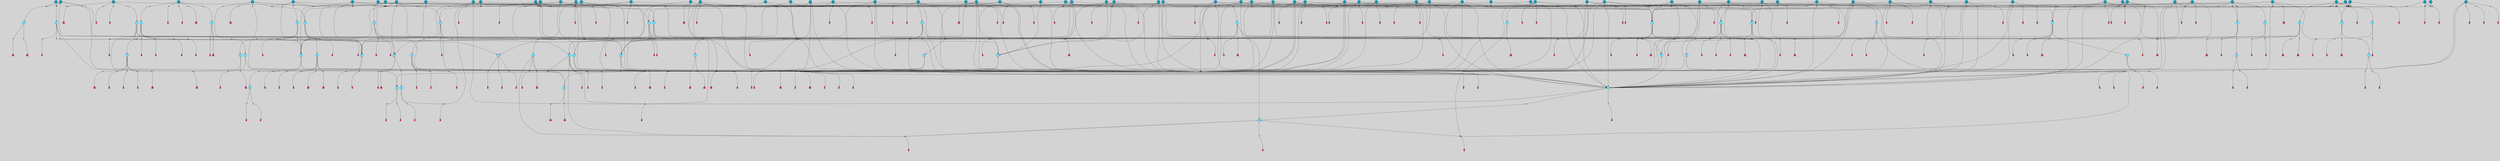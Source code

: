 // File exported with GEGELATI v1.3.1
// On the 2024-04-08 17:50:59
// With the File::TPGGraphDotExporter
digraph{
	graph[pad = "0.212, 0.055" bgcolor = lightgray]
	node[shape=circle style = filled label = ""]
		T3 [fillcolor="#66ddff"]
		T7 [fillcolor="#66ddff"]
		T9 [fillcolor="#66ddff"]
		T11 [fillcolor="#66ddff"]
		T54 [fillcolor="#66ddff"]
		T59 [fillcolor="#66ddff"]
		T82 [fillcolor="#66ddff"]
		T95 [fillcolor="#66ddff"]
		T176 [fillcolor="#66ddff"]
		T255 [fillcolor="#66ddff"]
		T267 [fillcolor="#66ddff"]
		T300 [fillcolor="#66ddff"]
		T318 [fillcolor="#66ddff"]
		T319 [fillcolor="#66ddff"]
		T320 [fillcolor="#66ddff"]
		T321 [fillcolor="#66ddff"]
		T322 [fillcolor="#66ddff"]
		T323 [fillcolor="#1199bb"]
		T344 [fillcolor="#1199bb"]
		T437 [fillcolor="#1199bb"]
		T451 [fillcolor="#66ddff"]
		T569 [fillcolor="#66ddff"]
		T601 [fillcolor="#66ddff"]
		T617 [fillcolor="#66ddff"]
		T657 [fillcolor="#1199bb"]
		T665 [fillcolor="#66ddff"]
		T666 [fillcolor="#66ddff"]
		T667 [fillcolor="#66ddff"]
		T668 [fillcolor="#66ddff"]
		T669 [fillcolor="#1199bb"]
		T697 [fillcolor="#1199bb"]
		T706 [fillcolor="#66ddff"]
		T717 [fillcolor="#1199bb"]
		T719 [fillcolor="#1199bb"]
		T721 [fillcolor="#1199bb"]
		T725 [fillcolor="#66ddff"]
		T726 [fillcolor="#66ddff"]
		T727 [fillcolor="#66ddff"]
		T728 [fillcolor="#66ddff"]
		T729 [fillcolor="#1199bb"]
		T730 [fillcolor="#66ddff"]
		T731 [fillcolor="#66ddff"]
		T732 [fillcolor="#66ddff"]
		T743 [fillcolor="#1199bb"]
		T745 [fillcolor="#1199bb"]
		T757 [fillcolor="#1199bb"]
		T764 [fillcolor="#1199bb"]
		T767 [fillcolor="#1199bb"]
		T772 [fillcolor="#1199bb"]
		T777 [fillcolor="#1199bb"]
		T780 [fillcolor="#1199bb"]
		T782 [fillcolor="#66ddff"]
		T783 [fillcolor="#66ddff"]
		T784 [fillcolor="#66ddff"]
		T785 [fillcolor="#66ddff"]
		T786 [fillcolor="#1199bb"]
		T787 [fillcolor="#66ddff"]
		T788 [fillcolor="#66ddff"]
		T789 [fillcolor="#66ddff"]
		T799 [fillcolor="#1199bb"]
		T801 [fillcolor="#1199bb"]
		T810 [fillcolor="#1199bb"]
		T814 [fillcolor="#1199bb"]
		T819 [fillcolor="#1199bb"]
		T821 [fillcolor="#1199bb"]
		T823 [fillcolor="#1199bb"]
		T825 [fillcolor="#1199bb"]
		T828 [fillcolor="#1199bb"]
		T830 [fillcolor="#1199bb"]
		T833 [fillcolor="#1199bb"]
		T836 [fillcolor="#1199bb"]
		T838 [fillcolor="#1199bb"]
		T839 [fillcolor="#1199bb"]
		T842 [fillcolor="#1199bb"]
		T809 [fillcolor="#66ddff"]
		T734 [fillcolor="#66ddff"]
		T843 [fillcolor="#66ddff"]
		T844 [fillcolor="#66ddff"]
		T845 [fillcolor="#66ddff"]
		T846 [fillcolor="#1199bb"]
		T852 [fillcolor="#1199bb"]
		T856 [fillcolor="#1199bb"]
		T857 [fillcolor="#1199bb"]
		T859 [fillcolor="#1199bb"]
		T861 [fillcolor="#1199bb"]
		T862 [fillcolor="#1199bb"]
		T863 [fillcolor="#1199bb"]
		T864 [fillcolor="#1199bb"]
		T865 [fillcolor="#1199bb"]
		T866 [fillcolor="#1199bb"]
		T869 [fillcolor="#1199bb"]
		T871 [fillcolor="#1199bb"]
		T872 [fillcolor="#1199bb"]
		T874 [fillcolor="#1199bb"]
		T876 [fillcolor="#1199bb"]
		T877 [fillcolor="#1199bb"]
		T878 [fillcolor="#1199bb"]
		T879 [fillcolor="#1199bb"]
		T882 [fillcolor="#1199bb"]
		T883 [fillcolor="#1199bb"]
		T884 [fillcolor="#1199bb"]
		T885 [fillcolor="#1199bb"]
		T887 [fillcolor="#1199bb"]
		T888 [fillcolor="#1199bb"]
		T889 [fillcolor="#1199bb"]
		T890 [fillcolor="#1199bb"]
		T891 [fillcolor="#1199bb"]
		T892 [fillcolor="#1199bb"]
		T894 [fillcolor="#1199bb"]
		T896 [fillcolor="#1199bb"]
		T897 [fillcolor="#66ddff"]
		T898 [fillcolor="#1199bb"]
		T899 [fillcolor="#66ddff"]
		T900 [fillcolor="#66ddff"]
		T901 [fillcolor="#66ddff"]
		T93 [fillcolor="#66ddff"]
		T902 [fillcolor="#66ddff"]
		T903 [fillcolor="#1199bb"]
		T904 [fillcolor="#1199bb"]
		T905 [fillcolor="#1199bb"]
		T906 [fillcolor="#1199bb"]
		T907 [fillcolor="#1199bb"]
		T908 [fillcolor="#1199bb"]
		T909 [fillcolor="#1199bb"]
		T910 [fillcolor="#1199bb"]
		T911 [fillcolor="#1199bb"]
		T912 [fillcolor="#1199bb"]
		T913 [fillcolor="#1199bb"]
		T914 [fillcolor="#1199bb"]
		P13291 [fillcolor="#cccccc" shape=point] //6|
		I13291 [shape=box style=invis label="6|1&2|6#1|7&#92;n10|7&2|0#1|5&#92;n9|4&0|1#2|2&#92;n8|6&0|0#1|0&#92;n"]
		P13291 -> I13291[style=invis]
		A9114 [fillcolor="#ff3366" shape=box margin=0.03 width=0 height=0 label="3"]
		T3 -> P13291 -> A9114
		P13292 [fillcolor="#cccccc" shape=point] //3|
		I13292 [shape=box style=invis label="7|6&2|4#0|2&#92;n10|3&2|7#1|4&#92;n11|6&0|4#0|1&#92;n7|1&0|0#2|6&#92;n7|6&0|3#2|6&#92;n4|0&2|6#0|1&#92;n4|4&2|5#0|2&#92;n4|6&0|4#2|7&#92;n10|0&2|3#1|5&#92;n2|6&0|5#0|2&#92;n1|0&2|3#0|7&#92;n1|6&2|0#0|5&#92;n6|2&0|1#0|7&#92;n9|2&0|3#2|7&#92;n5|3&0|6#0|6&#92;n1|7&2|5#2|3&#92;n8|1&2|7#0|6&#92;n1|0&2|5#2|1&#92;n7|1&2|2#2|5&#92;n7|4&2|6#0|3&#92;n"]
		P13292 -> I13292[style=invis]
		A9115 [fillcolor="#ff3366" shape=box margin=0.03 width=0 height=0 label="4"]
		T3 -> P13292 -> A9115
		P13293 [fillcolor="#cccccc" shape=point] //-3|
		I13293 [shape=box style=invis label="1|6&2|7#0|7&#92;n10|2&0|7#1|3&#92;n9|6&2|7#2|2&#92;n5|3&0|7#0|7&#92;n1|6&2|3#0|0&#92;n2|3&2|3#2|2&#92;n5|1&2|6#0|6&#92;n"]
		P13293 -> I13293[style=invis]
		A9116 [fillcolor="#ff3366" shape=box margin=0.03 width=0 height=0 label="7"]
		T7 -> P13293 -> A9116
		P13294 [fillcolor="#cccccc" shape=point] //5|
		I13294 [shape=box style=invis label="0|5&2|3#0|1&#92;n0|6&2|1#2|4&#92;n6|2&2|6#0|7&#92;n7|4&0|3#0|1&#92;n5|4&0|7#1|6&#92;n9|1&0|5#2|2&#92;n6|3&2|3#1|7&#92;n11|7&2|4#1|6&#92;n2|5&0|1#0|0&#92;n4|7&0|0#0|2&#92;n6|2&0|6#0|0&#92;n2|1&2|6#2|4&#92;n10|0&2|0#1|0&#92;n6|6&2|4#0|6&#92;n"]
		P13294 -> I13294[style=invis]
		A9117 [fillcolor="#ff3366" shape=box margin=0.03 width=0 height=0 label="8"]
		T7 -> P13294 -> A9117
		P13295 [fillcolor="#cccccc" shape=point] //-6|
		I13295 [shape=box style=invis label="11|1&0|7#2|0&#92;n10|4&0|1#1|0&#92;n4|3&2|4#2|1&#92;n0|5&2|0#0|0&#92;n6|1&0|0#0|3&#92;n8|2&2|0#0|4&#92;n11|4&2|0#1|6&#92;n7|0&2|6#2|3&#92;n5|3&2|6#2|0&#92;n2|0&2|0#0|4&#92;n"]
		P13295 -> I13295[style=invis]
		A9118 [fillcolor="#ff3366" shape=box margin=0.03 width=0 height=0 label="9"]
		T9 -> P13295 -> A9118
		P13296 [fillcolor="#cccccc" shape=point] //2|
		I13296 [shape=box style=invis label="6|3&2|7#1|4&#92;n8|6&0|0#2|5&#92;n2|1&0|2#0|3&#92;n8|7&0|6#0|4&#92;n2|1&2|0#0|1&#92;n0|0&2|2#2|3&#92;n6|6&0|7#2|1&#92;n6|1&0|7#2|6&#92;n5|4&2|7#0|4&#92;n0|3&0|4#2|0&#92;n11|0&2|0#2|5&#92;n4|5&2|5#2|4&#92;n5|7&0|6#0|4&#92;n9|7&2|5#0|3&#92;n5|4&2|1#0|3&#92;n5|3&0|1#1|7&#92;n0|4&0|3#2|5&#92;n"]
		P13296 -> I13296[style=invis]
		A9119 [fillcolor="#ff3366" shape=box margin=0.03 width=0 height=0 label="10"]
		T9 -> P13296 -> A9119
		P13297 [fillcolor="#cccccc" shape=point] //6|
		I13297 [shape=box style=invis label="3|0&2|7#2|2&#92;n3|2&0|4#2|5&#92;n5|1&0|2#1|0&#92;n8|7&0|1#2|0&#92;n8|5&0|3#0|6&#92;n0|2&0|2#2|3&#92;n1|5&2|5#0|5&#92;n5|6&0|6#0|7&#92;n6|7&0|0#2|6&#92;n1|2&2|3#0|0&#92;n7|7&2|3#0|4&#92;n0|7&2|7#0|6&#92;n1|0&2|2#2|7&#92;n4|4&0|1#0|0&#92;n"]
		P13297 -> I13297[style=invis]
		A9120 [fillcolor="#ff3366" shape=box margin=0.03 width=0 height=0 label="11"]
		T11 -> P13297 -> A9120
		P13298 [fillcolor="#cccccc" shape=point] //-4|
		I13298 [shape=box style=invis label="4|1&0|4#2|6&#92;n1|2&2|2#2|0&#92;n1|2&2|0#0|6&#92;n8|4&2|3#2|5&#92;n5|5&2|1#1|0&#92;n"]
		P13298 -> I13298[style=invis]
		A9121 [fillcolor="#ff3366" shape=box margin=0.03 width=0 height=0 label="12"]
		T11 -> P13298 -> A9121
		P13299 [fillcolor="#cccccc" shape=point] //8|
		I13299 [shape=box style=invis label="9|0&0|1#2|0&#92;n10|1&2|5#1|4&#92;n8|2&2|6#0|4&#92;n2|4&2|5#2|3&#92;n4|2&2|2#0|2&#92;n7|5&0|2#0|0&#92;n8|2&2|1#1|3&#92;n8|7&0|7#2|1&#92;n1|1&0|0#0|7&#92;n5|6&2|5#1|0&#92;n6|6&2|5#0|0&#92;n11|4&0|3#2|6&#92;n4|2&2|4#0|7&#92;n5|6&0|1#2|0&#92;n11|3&0|2#0|7&#92;n"]
		P13299 -> I13299[style=invis]
		A9122 [fillcolor="#ff3366" shape=box margin=0.03 width=0 height=0 label="6"]
		T54 -> P13299 -> A9122
		P13300 [fillcolor="#cccccc" shape=point] //5|
		I13300 [shape=box style=invis label="3|0&2|0#0|1&#92;n3|0&0|7#0|1&#92;n5|3&0|2#2|6&#92;n4|4&2|4#2|6&#92;n11|2&0|7#1|6&#92;n2|7&2|2#2|5&#92;n9|3&2|6#2|7&#92;n7|7&0|0#0|4&#92;n6|1&2|4#2|3&#92;n5|4&2|0#1|6&#92;n1|3&0|7#0|4&#92;n"]
		P13300 -> I13300[style=invis]
		A9123 [fillcolor="#ff3366" shape=box margin=0.03 width=0 height=0 label="7"]
		T54 -> P13300 -> A9123
		P13301 [fillcolor="#cccccc" shape=point] //-10|
		I13301 [shape=box style=invis label="3|6&0|0#0|4&#92;n4|1&2|4#0|1&#92;n5|1&0|1#0|4&#92;n5|5&2|6#0|5&#92;n6|5&0|6#0|3&#92;n11|1&2|0#0|1&#92;n0|7&2|0#0|3&#92;n1|2&0|6#0|1&#92;n8|0&0|4#2|0&#92;n0|4&0|7#2|7&#92;n7|0&2|7#1|3&#92;n3|1&0|5#2|5&#92;n5|1&0|4#0|3&#92;n2|2&0|2#0|0&#92;n8|3&0|1#0|7&#92;n3|0&0|3#0|5&#92;n7|2&0|5#2|0&#92;n6|3&2|7#1|5&#92;n4|7&2|7#2|1&#92;n"]
		P13301 -> I13301[style=invis]
		A9124 [fillcolor="#ff3366" shape=box margin=0.03 width=0 height=0 label="14"]
		T54 -> P13301 -> A9124
		T54 -> P13294
		P13302 [fillcolor="#cccccc" shape=point] //8|
		I13302 [shape=box style=invis label="9|0&0|1#2|0&#92;n10|1&2|5#1|4&#92;n8|2&2|6#0|4&#92;n4|5&0|3#0|1&#92;n2|4&2|5#2|3&#92;n4|2&2|2#0|2&#92;n7|5&0|2#0|0&#92;n8|2&2|1#1|3&#92;n8|7&0|7#2|1&#92;n1|1&0|0#0|7&#92;n5|6&2|5#1|0&#92;n6|3&2|5#0|0&#92;n11|4&0|3#2|6&#92;n1|2&2|4#0|7&#92;n5|6&0|1#2|0&#92;n11|3&0|2#0|7&#92;n"]
		P13302 -> I13302[style=invis]
		A9125 [fillcolor="#ff3366" shape=box margin=0.03 width=0 height=0 label="6"]
		T59 -> P13302 -> A9125
		T59 -> P13300
		T59 -> P13295
		T59 -> P13300
		P13303 [fillcolor="#cccccc" shape=point] //6|
		I13303 [shape=box style=invis label="7|0&2|5#1|2&#92;n10|6&2|1#1|3&#92;n7|5&0|2#0|7&#92;n10|7&0|1#1|5&#92;n4|6&2|5#0|5&#92;n4|4&0|7#2|7&#92;n"]
		P13303 -> I13303[style=invis]
		A9126 [fillcolor="#ff3366" shape=box margin=0.03 width=0 height=0 label="7"]
		T82 -> P13303 -> A9126
		P13304 [fillcolor="#cccccc" shape=point] //6|
		I13304 [shape=box style=invis label="0|5&2|3#0|1&#92;n0|6&2|1#2|4&#92;n9|1&0|5#2|2&#92;n7|4&0|3#0|1&#92;n5|4&0|7#1|6&#92;n2|5&0|1#0|0&#92;n6|3&2|3#1|7&#92;n11|7&2|4#1|6&#92;n6|2&2|6#0|1&#92;n4|7&0|0#0|2&#92;n6|2&0|6#0|0&#92;n9|1&2|6#2|4&#92;n10|0&2|0#1|0&#92;n6|6&2|4#0|6&#92;n"]
		P13304 -> I13304[style=invis]
		A9127 [fillcolor="#ff3366" shape=box margin=0.03 width=0 height=0 label="8"]
		T82 -> P13304 -> A9127
		T82 -> P13295
		P13305 [fillcolor="#cccccc" shape=point] //4|
		I13305 [shape=box style=invis label="4|3&0|6#0|3&#92;n5|7&2|3#2|2&#92;n5|6&0|7#1|2&#92;n1|4&2|6#0|3&#92;n8|4&2|1#2|5&#92;n9|5&2|4#1|4&#92;n2|4&0|5#0|7&#92;n10|0&0|6#1|3&#92;n3|0&0|6#0|2&#92;n2|7&2|7#2|6&#92;n5|2&0|5#1|5&#92;n10|4&2|5#1|7&#92;n4|0&0|4#2|4&#92;n11|1&0|4#2|6&#92;n10|6&2|0#1|4&#92;n9|7&0|3#1|4&#92;n4|5&2|7#0|6&#92;n11|5&2|6#2|3&#92;n0|3&0|5#0|1&#92;n"]
		P13305 -> I13305[style=invis]
		A9128 [fillcolor="#ff3366" shape=box margin=0.03 width=0 height=0 label="13"]
		T95 -> P13305 -> A9128
		P13306 [fillcolor="#cccccc" shape=point] //8|
		I13306 [shape=box style=invis label="9|7&0|5#2|5&#92;n3|3&2|3#0|2&#92;n9|5&2|2#1|0&#92;n2|3&0|6#0|3&#92;n4|4&2|5#2|7&#92;n11|3&2|0#1|5&#92;n6|6&2|1#2|2&#92;n4|6&0|1#2|2&#92;n2|5&2|7#2|2&#92;n7|7&2|2#2|3&#92;n6|5&0|3#2|6&#92;n6|7&0|6#0|2&#92;n"]
		P13306 -> I13306[style=invis]
		A9129 [fillcolor="#ff3366" shape=box margin=0.03 width=0 height=0 label="14"]
		T95 -> P13306 -> A9129
		P13307 [fillcolor="#cccccc" shape=point] //2|
		I13307 [shape=box style=invis label="4|1&0|4#2|6&#92;n5|5&2|1#1|0&#92;n1|0&2|0#0|6&#92;n8|4&2|3#2|5&#92;n"]
		P13307 -> I13307[style=invis]
		T95 -> P13307 -> T11
		P13308 [fillcolor="#cccccc" shape=point] //-9|
		I13308 [shape=box style=invis label="2|0&2|0#2|1&#92;n4|4&2|4#2|6&#92;n9|1&0|3#1|7&#92;n5|3&0|2#2|6&#92;n2|7&2|2#2|5&#92;n5|4&2|0#1|6&#92;n3|0&0|7#0|1&#92;n1|3&0|7#0|4&#92;n11|6&2|2#0|7&#92;n7|7&0|0#0|4&#92;n11|0&0|7#1|6&#92;n9|3&2|6#2|7&#92;n"]
		P13308 -> I13308[style=invis]
		A9130 [fillcolor="#ff3366" shape=box margin=0.03 width=0 height=0 label="7"]
		T95 -> P13308 -> A9130
		P13309 [fillcolor="#cccccc" shape=point] //-8|
		I13309 [shape=box style=invis label="7|5&0|4#2|4&#92;n"]
		P13309 -> I13309[style=invis]
		A9131 [fillcolor="#ff3366" shape=box margin=0.03 width=0 height=0 label="3"]
		T95 -> P13309 -> A9131
		P13310 [fillcolor="#cccccc" shape=point] //3|
		I13310 [shape=box style=invis label="4|7&0|7#2|7&#92;n11|5&2|6#0|2&#92;n5|5&2|6#2|0&#92;n3|2&0|6#0|3&#92;n10|2&2|5#1|5&#92;n9|4&2|3#1|5&#92;n2|5&2|7#2|4&#92;n11|3&2|5#1|0&#92;n7|0&0|7#2|1&#92;n1|2&0|5#0|1&#92;n"]
		P13310 -> I13310[style=invis]
		A9132 [fillcolor="#ff3366" shape=box margin=0.03 width=0 height=0 label="5"]
		T176 -> P13310 -> A9132
		P13311 [fillcolor="#cccccc" shape=point] //2|
		I13311 [shape=box style=invis label="7|1&0|6#0|1&#92;n5|2&2|5#1|6&#92;n10|1&2|1#1|1&#92;n4|7&0|4#2|2&#92;n11|7&0|4#2|7&#92;n5|0&0|5#1|7&#92;n8|2&0|5#2|4&#92;n10|0&2|6#1|6&#92;n5|1&0|1#2|3&#92;n1|6&2|0#0|1&#92;n9|6&2|2#1|4&#92;n3|4&2|3#0|0&#92;n10|1&0|1#1|0&#92;n2|2&0|1#2|1&#92;n3|1&2|7#0|3&#92;n"]
		P13311 -> I13311[style=invis]
		A9133 [fillcolor="#ff3366" shape=box margin=0.03 width=0 height=0 label="10"]
		T176 -> P13311 -> A9133
		P13312 [fillcolor="#cccccc" shape=point] //-1|
		I13312 [shape=box style=invis label="1|7&2|1#0|6&#92;n8|1&2|3#0|5&#92;n10|6&2|7#1|0&#92;n1|7&2|5#0|2&#92;n0|3&0|3#2|2&#92;n3|5&0|1#0|0&#92;n3|5&0|2#0|3&#92;n1|5&2|0#0|4&#92;n5|7&2|2#2|5&#92;n4|0&2|3#0|3&#92;n"]
		P13312 -> I13312[style=invis]
		T176 -> P13312 -> T3
		P13313 [fillcolor="#cccccc" shape=point] //-3|
		I13313 [shape=box style=invis label="6|3&2|4#1|4&#92;n5|3&0|1#1|7&#92;n2|1&0|2#2|3&#92;n8|7&0|6#0|4&#92;n2|1&2|0#0|1&#92;n0|0&2|2#2|3&#92;n6|1&0|7#2|6&#92;n5|7&0|2#0|4&#92;n0|3&0|4#2|0&#92;n11|0&2|0#2|5&#92;n6|0&2|0#1|4&#92;n8|6&0|2#2|5&#92;n5|4&2|1#0|3&#92;n9|7&2|5#0|3&#92;n5|4&2|7#0|4&#92;n"]
		P13313 -> I13313[style=invis]
		A9134 [fillcolor="#ff3366" shape=box margin=0.03 width=0 height=0 label="10"]
		T176 -> P13313 -> A9134
		P13314 [fillcolor="#cccccc" shape=point] //4|
		I13314 [shape=box style=invis label="7|1&0|6#0|1&#92;n5|2&2|5#1|6&#92;n10|1&2|1#1|1&#92;n9|6&2|2#1|4&#92;n4|7&0|4#2|2&#92;n9|6&0|4#1|1&#92;n10|0&2|6#1|6&#92;n5|1&0|1#2|3&#92;n1|6&2|0#0|1&#92;n8|2&0|5#2|4&#92;n3|4&2|3#0|0&#92;n10|1&0|5#1|0&#92;n2|2&0|1#2|1&#92;n3|1&2|7#0|3&#92;n"]
		P13314 -> I13314[style=invis]
		A9135 [fillcolor="#ff3366" shape=box margin=0.03 width=0 height=0 label="10"]
		T176 -> P13314 -> A9135
		T255 -> P13312
		P13315 [fillcolor="#cccccc" shape=point] //-9|
		I13315 [shape=box style=invis label="7|1&0|0#2|6&#92;n1|6&0|4#2|7&#92;n7|6&2|4#0|2&#92;n10|7&2|1#1|3&#92;n7|6&0|3#2|6&#92;n4|0&2|2#2|1&#92;n1|0&0|5#2|3&#92;n6|1&2|6#1|1&#92;n7|4&2|6#1|0&#92;n9|5&0|1#0|2&#92;n9|2&0|3#0|7&#92;n6|0&2|7#0|6&#92;n10|5&2|3#1|5&#92;n10|0&2|7#1|4&#92;n1|0&2|3#0|7&#92;n5|2&0|6#0|6&#92;n2|6&0|1#0|2&#92;n7|4&2|5#0|3&#92;n3|6&2|4#0|5&#92;n1|6&2|0#0|5&#92;n"]
		P13315 -> I13315[style=invis]
		A9136 [fillcolor="#ff3366" shape=box margin=0.03 width=0 height=0 label="4"]
		T255 -> P13315 -> A9136
		P13316 [fillcolor="#cccccc" shape=point] //7|
		I13316 [shape=box style=invis label="9|6&2|6#1|3&#92;n9|7&2|0#1|7&#92;n3|0&2|0#0|0&#92;n1|6&0|0#0|4&#92;n7|4&0|3#0|1&#92;n"]
		P13316 -> I13316[style=invis]
		A9137 [fillcolor="#ff3366" shape=box margin=0.03 width=0 height=0 label="12"]
		T255 -> P13316 -> A9137
		P13317 [fillcolor="#cccccc" shape=point] //-9|
		I13317 [shape=box style=invis label="11|5&0|0#2|6&#92;n8|5&2|3#2|1&#92;n7|1&0|6#1|3&#92;n11|4&0|2#0|1&#92;n9|0&2|7#1|6&#92;n10|1&0|3#1|6&#92;n0|3&0|4#2|5&#92;n5|7&2|3#1|6&#92;n2|0&2|1#0|7&#92;n"]
		P13317 -> I13317[style=invis]
		A9138 [fillcolor="#ff3366" shape=box margin=0.03 width=0 height=0 label="2"]
		T255 -> P13317 -> A9138
		P13318 [fillcolor="#cccccc" shape=point] //-7|
		I13318 [shape=box style=invis label="9|1&2|7#2|1&#92;n7|0&2|0#2|7&#92;n2|3&2|3#2|2&#92;n8|5&2|1#0|3&#92;n5|5&0|7#0|1&#92;n1|6&2|7#0|7&#92;n10|2&0|7#1|3&#92;n6|4&2|2#2|4&#92;n0|6&2|5#0|2&#92;n"]
		P13318 -> I13318[style=invis]
		A9139 [fillcolor="#ff3366" shape=box margin=0.03 width=0 height=0 label="7"]
		T255 -> P13318 -> A9139
		P13319 [fillcolor="#cccccc" shape=point] //-9|
		I13319 [shape=box style=invis label="4|7&2|6#0|5&#92;n11|3&0|2#2|6&#92;n10|2&2|4#1|6&#92;n3|0&2|6#2|7&#92;n4|3&0|5#0|7&#92;n2|3&0|7#0|7&#92;n10|6&0|7#1|5&#92;n10|1&2|2#1|1&#92;n1|7&0|3#2|6&#92;n"]
		P13319 -> I13319[style=invis]
		A9140 [fillcolor="#ff3366" shape=box margin=0.03 width=0 height=0 label="4"]
		T267 -> P13319 -> A9140
		T267 -> P13300
		P13320 [fillcolor="#cccccc" shape=point] //-10|
		I13320 [shape=box style=invis label="4|2&2|0#2|4&#92;n7|3&2|7#0|0&#92;n11|5&2|2#0|2&#92;n9|6&2|3#0|1&#92;n0|0&2|2#0|5&#92;n2|3&2|1#2|0&#92;n"]
		P13320 -> I13320[style=invis]
		A9141 [fillcolor="#ff3366" shape=box margin=0.03 width=0 height=0 label="2"]
		T267 -> P13320 -> A9141
		P13321 [fillcolor="#cccccc" shape=point] //-2|
		I13321 [shape=box style=invis label="5|2&2|0#2|4&#92;n9|1&2|3#0|1&#92;n3|6&2|5#2|7&#92;n7|0&2|1#0|4&#92;n1|2&0|3#0|5&#92;n7|3&2|7#0|0&#92;n"]
		P13321 -> I13321[style=invis]
		A9142 [fillcolor="#ff3366" shape=box margin=0.03 width=0 height=0 label="2"]
		T267 -> P13321 -> A9142
		P13322 [fillcolor="#cccccc" shape=point] //-9|
		I13322 [shape=box style=invis label="4|1&0|4#2|6&#92;n11|0&2|0#0|6&#92;n8|4&2|3#2|5&#92;n6|0&0|3#0|1&#92;n"]
		P13322 -> I13322[style=invis]
		T267 -> P13322 -> T11
		P13323 [fillcolor="#cccccc" shape=point] //-2|
		I13323 [shape=box style=invis label="8|4&2|1#2|5&#92;n5|7&2|3#1|2&#92;n10|4&2|5#1|7&#92;n10|0&2|6#1|3&#92;n11|1&2|4#2|6&#92;n9|5&2|4#0|4&#92;n2|4&0|5#0|7&#92;n4|5&2|7#0|6&#92;n1|4&2|6#0|3&#92;n2|7&2|7#2|6&#92;n3|0&0|6#0|2&#92;n0|7&0|5#0|1&#92;n0|4&2|1#0|0&#92;n4|4&2|6#0|7&#92;n7|2&2|6#2|6&#92;n11|5&2|6#0|3&#92;n9|7&0|3#1|4&#92;n5|6&0|7#1|2&#92;n10|6&2|0#1|4&#92;n4|0&0|4#2|4&#92;n"]
		P13323 -> I13323[style=invis]
		T300 -> P13323 -> T59
		P13324 [fillcolor="#cccccc" shape=point] //10|
		I13324 [shape=box style=invis label="2|6&2|4#0|0&#92;n1|7&2|3#0|6&#92;n3|5&2|2#0|3&#92;n10|3&0|4#1|4&#92;n7|1&0|4#2|6&#92;n10|2&0|3#1|7&#92;n9|5&2|0#0|4&#92;n4|0&0|3#2|7&#92;n11|4&2|6#1|2&#92;n5|4&2|7#0|2&#92;n4|5&2|7#2|1&#92;n6|5&0|7#2|1&#92;n5|3&2|3#1|6&#92;n10|7&2|0#1|2&#92;n"]
		P13324 -> I13324[style=invis]
		A9143 [fillcolor="#ff3366" shape=box margin=0.03 width=0 height=0 label="5"]
		T300 -> P13324 -> A9143
		T300 -> P13319
		P13325 [fillcolor="#cccccc" shape=point] //-4|
		I13325 [shape=box style=invis label="4|1&0|4#2|6&#92;n1|2&2|2#2|0&#92;n1|2&2|0#0|6&#92;n8|4&2|3#2|5&#92;n5|5&2|1#1|0&#92;n"]
		P13325 -> I13325[style=invis]
		A9144 [fillcolor="#ff3366" shape=box margin=0.03 width=0 height=0 label="12"]
		T321 -> P13325 -> A9144
		P13326 [fillcolor="#cccccc" shape=point] //6|
		I13326 [shape=box style=invis label="3|0&2|7#2|2&#92;n3|2&0|4#2|5&#92;n5|1&0|2#1|0&#92;n8|7&0|1#2|0&#92;n8|5&0|3#0|6&#92;n0|2&0|2#2|3&#92;n1|5&2|5#0|5&#92;n5|6&0|6#0|7&#92;n6|7&0|0#2|6&#92;n1|2&2|3#0|0&#92;n7|7&2|3#0|4&#92;n0|7&2|7#0|6&#92;n1|0&2|2#2|7&#92;n4|4&0|1#0|0&#92;n"]
		P13326 -> I13326[style=invis]
		A9145 [fillcolor="#ff3366" shape=box margin=0.03 width=0 height=0 label="11"]
		T321 -> P13326 -> A9145
		P13327 [fillcolor="#cccccc" shape=point] //2|
		I13327 [shape=box style=invis label="4|1&0|4#2|6&#92;n5|5&2|1#1|0&#92;n1|0&2|0#0|6&#92;n8|4&2|3#2|5&#92;n"]
		P13327 -> I13327[style=invis]
		T323 -> P13327 -> T321
		P13328 [fillcolor="#cccccc" shape=point] //-3|
		I13328 [shape=box style=invis label="8|1&2|3#0|5&#92;n0|6&0|5#0|5&#92;n3|7&2|1#0|6&#92;n3|5&0|1#0|0&#92;n9|5&2|0#0|4&#92;n3|5&0|2#0|3&#92;n10|6&2|4#1|0&#92;n9|4&2|7#2|6&#92;n1|7&2|5#2|2&#92;n"]
		P13328 -> I13328[style=invis]
		A9146 [fillcolor="#ff3366" shape=box margin=0.03 width=0 height=0 label="5"]
		T318 -> P13328 -> A9146
		P13329 [fillcolor="#cccccc" shape=point] //0|
		I13329 [shape=box style=invis label="2|5&0|1#0|6&#92;n6|1&2|2#2|7&#92;n8|0&0|3#1|4&#92;n4|3&2|5#2|4&#92;n8|1&2|4#0|0&#92;n6|6&0|1#2|6&#92;n11|7&2|4#2|5&#92;n6|2&2|4#0|2&#92;n8|5&2|4#2|4&#92;n2|1&2|1#2|2&#92;n2|7&2|5#2|6&#92;n9|7&0|5#0|4&#92;n1|2&0|5#2|6&#92;n4|2&2|3#2|7&#92;n3|3&2|1#0|2&#92;n"]
		P13329 -> I13329[style=invis]
		A9147 [fillcolor="#ff3366" shape=box margin=0.03 width=0 height=0 label="5"]
		T318 -> P13329 -> A9147
		P13330 [fillcolor="#cccccc" shape=point] //-2|
		I13330 [shape=box style=invis label="11|7&2|0#1|7&#92;n4|3&0|1#2|5&#92;n0|4&2|4#2|7&#92;n1|6&0|0#0|4&#92;n4|0&0|0#0|5&#92;n0|6&2|3#2|0&#92;n9|6&2|5#1|3&#92;n0|7&2|1#2|5&#92;n4|4&0|5#0|1&#92;n10|4&0|0#1|0&#92;n"]
		P13330 -> I13330[style=invis]
		A9148 [fillcolor="#ff3366" shape=box margin=0.03 width=0 height=0 label="12"]
		T323 -> P13330 -> A9148
		P13331 [fillcolor="#cccccc" shape=point] //5|
		I13331 [shape=box style=invis label="8|1&2|6#0|6&#92;n3|0&0|7#0|1&#92;n11|3&0|2#2|6&#92;n4|4&2|4#2|6&#92;n11|2&0|7#1|6&#92;n2|7&2|2#2|5&#92;n7|7&0|0#0|4&#92;n6|1&2|4#2|3&#92;n5|4&2|0#1|6&#92;n3|0&2|0#0|1&#92;n1|3&0|7#0|4&#92;n"]
		P13331 -> I13331[style=invis]
		A9149 [fillcolor="#ff3366" shape=box margin=0.03 width=0 height=0 label="7"]
		T319 -> P13331 -> A9149
		P13332 [fillcolor="#cccccc" shape=point] //7|
		I13332 [shape=box style=invis label="7|0&2|1#2|0&#92;n9|7&2|1#1|7&#92;n8|2&0|1#1|0&#92;n6|6&0|2#1|1&#92;n2|2&0|5#0|0&#92;n5|7&0|0#2|1&#92;n5|1&2|5#1|5&#92;n4|7&2|4#2|3&#92;n10|5&2|2#1|5&#92;n1|3&2|2#2|0&#92;n10|2&2|6#1|5&#92;n"]
		P13332 -> I13332[style=invis]
		A9150 [fillcolor="#ff3366" shape=box margin=0.03 width=0 height=0 label="1"]
		T319 -> P13332 -> A9150
		P13333 [fillcolor="#cccccc" shape=point] //-2|
		I13333 [shape=box style=invis label="4|1&0|4#0|3&#92;n4|2&0|5#2|0&#92;n5|5&2|6#0|5&#92;n1|4&0|1#0|2&#92;n6|3&2|7#1|5&#92;n0|4&2|0#0|3&#92;n8|5&2|5#1|2&#92;n10|7&2|7#1|1&#92;n3|4&0|0#2|1&#92;n3|6&2|5#2|5&#92;n8|3&0|1#0|7&#92;n10|0&2|7#1|3&#92;n4|1&2|4#0|1&#92;n9|3&2|0#0|4&#92;n3|6&2|0#0|4&#92;n1|2&0|6#2|1&#92;n4|0&2|1#2|2&#92;n"]
		P13333 -> I13333[style=invis]
		A9151 [fillcolor="#ff3366" shape=box margin=0.03 width=0 height=0 label="14"]
		T320 -> P13333 -> A9151
		P13334 [fillcolor="#cccccc" shape=point] //-3|
		I13334 [shape=box style=invis label="3|7&0|0#0|2&#92;n11|5&0|1#1|1&#92;n4|1&0|6#2|6&#92;n4|0&0|1#0|5&#92;n"]
		P13334 -> I13334[style=invis]
		T319 -> P13334 -> T320
		P13335 [fillcolor="#cccccc" shape=point] //-3|
		I13335 [shape=box style=invis label="1|6&2|7#0|7&#92;n10|2&0|7#1|3&#92;n9|6&2|7#2|2&#92;n5|3&0|7#0|7&#92;n1|6&2|3#0|0&#92;n2|3&2|3#2|2&#92;n5|1&2|6#0|6&#92;n"]
		P13335 -> I13335[style=invis]
		A9152 [fillcolor="#ff3366" shape=box margin=0.03 width=0 height=0 label="7"]
		T322 -> P13335 -> A9152
		P13336 [fillcolor="#cccccc" shape=point] //-3|
		I13336 [shape=box style=invis label="7|2&2|4#0|2&#92;n4|1&2|6#0|1&#92;n11|6&0|4#0|1&#92;n7|1&0|0#2|6&#92;n6|2&0|1#0|7&#92;n10|3&2|7#1|4&#92;n3|5&2|3#0|1&#92;n4|4&2|5#0|2&#92;n4|6&0|4#2|7&#92;n2|5&0|5#0|2&#92;n10|0&2|3#1|4&#92;n0|1&2|7#0|6&#92;n7|6&0|3#2|6&#92;n1|3&0|6#2|0&#92;n5|3&0|6#0|6&#92;n1|4&2|5#2|3&#92;n1|6&2|0#0|5&#92;n9|2&0|3#2|7&#92;n7|1&2|2#2|5&#92;n"]
		P13336 -> I13336[style=invis]
		T323 -> P13336 -> T319
		P13337 [fillcolor="#cccccc" shape=point] //1|
		I13337 [shape=box style=invis label="5|1&0|6#2|7&#92;n2|4&0|4#2|2&#92;n0|6&0|5#0|4&#92;n10|6&2|5#1|6&#92;n9|3&0|1#1|7&#92;n10|3&2|2#1|0&#92;n5|0&0|0#2|1&#92;n11|3&2|3#1|5&#92;n10|3&0|1#1|0&#92;n2|4&0|1#0|1&#92;n0|2&0|3#2|4&#92;n9|2&2|1#2|5&#92;n11|7&2|6#2|6&#92;n"]
		P13337 -> I13337[style=invis]
		T320 -> P13337 -> T322
		P13338 [fillcolor="#cccccc" shape=point] //5|
		I13338 [shape=box style=invis label="0|5&2|3#0|1&#92;n0|6&2|1#2|4&#92;n6|2&2|6#0|7&#92;n7|4&0|3#0|1&#92;n5|4&0|7#1|6&#92;n9|1&0|5#2|2&#92;n6|3&2|3#1|7&#92;n11|7&2|4#1|6&#92;n2|5&0|1#0|0&#92;n4|7&0|0#0|2&#92;n6|2&0|6#0|0&#92;n2|1&2|6#2|4&#92;n10|0&2|0#1|0&#92;n6|6&2|4#0|6&#92;n"]
		P13338 -> I13338[style=invis]
		A9153 [fillcolor="#ff3366" shape=box margin=0.03 width=0 height=0 label="8"]
		T322 -> P13338 -> A9153
		P13339 [fillcolor="#cccccc" shape=point] //5|
		I13339 [shape=box style=invis label="3|0&2|0#0|1&#92;n3|0&0|7#0|1&#92;n5|3&0|2#2|6&#92;n4|4&2|4#2|6&#92;n11|2&0|7#1|6&#92;n2|7&2|2#2|5&#92;n9|3&2|6#2|7&#92;n7|7&0|0#0|4&#92;n6|1&2|4#2|3&#92;n5|4&2|0#1|6&#92;n1|3&0|7#0|4&#92;n"]
		P13339 -> I13339[style=invis]
		A9154 [fillcolor="#ff3366" shape=box margin=0.03 width=0 height=0 label="7"]
		T320 -> P13339 -> A9154
		P13340 [fillcolor="#cccccc" shape=point] //5|
		I13340 [shape=box style=invis label="10|4&2|6#1|2&#92;n8|4&0|1#1|0&#92;n0|4&2|6#0|0&#92;n8|4&2|5#2|1&#92;n7|5&2|5#1|0&#92;n3|6&0|6#2|2&#92;n1|7&0|7#0|5&#92;n2|0&0|7#2|4&#92;n9|4&2|6#2|7&#92;n2|6&2|2#0|0&#92;n11|7&2|7#0|7&#92;n5|5&0|0#0|1&#92;n10|1&0|0#1|0&#92;n7|3&0|1#2|5&#92;n9|2&2|7#1|5&#92;n9|0&2|5#1|2&#92;n1|6&2|4#2|2&#92;n3|3&2|2#0|7&#92;n1|6&2|0#0|0&#92;n6|4&2|6#1|0&#92;n"]
		P13340 -> I13340[style=invis]
		A9155 [fillcolor="#ff3366" shape=box margin=0.03 width=0 height=0 label="1"]
		T319 -> P13340 -> A9155
		P13341 [fillcolor="#cccccc" shape=point] //7|
		I13341 [shape=box style=invis label="6|1&2|6#2|7&#92;n7|0&2|4#2|3&#92;n3|3&0|7#0|6&#92;n5|4&0|2#2|4&#92;n8|5&2|6#2|7&#92;n0|0&2|3#0|3&#92;n5|4&2|4#2|6&#92;n"]
		P13341 -> I13341[style=invis]
		T319 -> P13341 -> T318
		P13342 [fillcolor="#cccccc" shape=point] //7|
		I13342 [shape=box style=invis label="0|2&2|4#2|6&#92;n5|3&0|6#0|1&#92;n4|7&2|6#0|5&#92;n7|6&0|7#0|5&#92;n10|7&2|2#1|1&#92;n"]
		P13342 -> I13342[style=invis]
		A9156 [fillcolor="#ff3366" shape=box margin=0.03 width=0 height=0 label="4"]
		T318 -> P13342 -> A9156
		P13343 [fillcolor="#cccccc" shape=point] //-2|
		I13343 [shape=box style=invis label="2|5&0|2#0|2&#92;n0|0&2|5#2|5&#92;n7|3&2|2#2|3&#92;n3|5&2|1#2|5&#92;n9|4&2|0#2|5&#92;n7|2&2|0#1|4&#92;n5|4&0|5#2|4&#92;n7|3&2|1#2|5&#92;n5|1&0|4#0|6&#92;n1|7&2|4#0|1&#92;n11|6&0|0#0|1&#92;n9|0&0|1#2|5&#92;n4|4&2|5#0|2&#92;n8|1&2|7#2|0&#92;n4|5&0|2#0|1&#92;n"]
		P13343 -> I13343[style=invis]
		A9157 [fillcolor="#ff3366" shape=box margin=0.03 width=0 height=0 label="4"]
		T344 -> P13343 -> A9157
		P13344 [fillcolor="#cccccc" shape=point] //-2|
		I13344 [shape=box style=invis label="2|4&0|3#2|2&#92;n11|7&2|3#2|6&#92;n3|4&2|7#0|1&#92;n7|1&2|0#0|0&#92;n10|3&0|5#1|5&#92;n10|2&0|7#1|7&#92;n0|2&0|3#2|6&#92;n9|3&0|7#2|1&#92;n4|1&0|5#2|4&#92;n8|5&2|3#2|0&#92;n10|7&0|4#1|7&#92;n0|1&2|4#0|3&#92;n11|7&2|7#2|3&#92;n3|3&0|2#2|7&#92;n8|0&0|4#0|1&#92;n6|4&2|5#2|3&#92;n7|6&0|4#1|6&#92;n7|3&2|0#0|6&#92;n"]
		P13344 -> I13344[style=invis]
		A9158 [fillcolor="#ff3366" shape=box margin=0.03 width=0 height=0 label="4"]
		T344 -> P13344 -> A9158
		P13345 [fillcolor="#cccccc" shape=point] //-2|
		I13345 [shape=box style=invis label="6|4&2|6#1|7&#92;n4|6&0|1#2|5&#92;n1|4&2|5#0|4&#92;n4|3&2|0#0|1&#92;n0|0&2|7#2|7&#92;n7|7&0|5#2|3&#92;n2|2&2|1#2|6&#92;n7|4&2|7#0|7&#92;n5|0&2|1#0|2&#92;n10|0&0|4#1|2&#92;n4|4&0|7#0|0&#92;n6|7&0|2#0|1&#92;n2|1&2|3#0|0&#92;n"]
		P13345 -> I13345[style=invis]
		T344 -> P13345 -> T255
		T437 -> P13344
		P13346 [fillcolor="#cccccc" shape=point] //-2|
		I13346 [shape=box style=invis label="7|7&0|5#2|3&#92;n4|6&0|1#2|5&#92;n1|4&2|5#0|4&#92;n4|3&2|0#0|1&#92;n0|0&2|7#2|7&#92;n6|4&2|6#1|7&#92;n2|2&2|1#2|6&#92;n7|4&2|7#0|1&#92;n5|0&2|1#0|2&#92;n10|0&0|4#1|2&#92;n4|4&0|7#0|0&#92;n6|7&0|2#0|1&#92;n2|1&2|3#0|0&#92;n"]
		P13346 -> I13346[style=invis]
		T437 -> P13346 -> T255
		T437 -> P13343
		T451 -> P13308
		P13347 [fillcolor="#cccccc" shape=point] //8|
		I13347 [shape=box style=invis label="9|1&0|3#1|7&#92;n0|3&0|0#2|1&#92;n4|7&0|0#0|4&#92;n7|0&2|1#0|6&#92;n3|1&0|6#0|2&#92;n6|0&0|6#1|6&#92;n2|4&2|4#2|6&#92;n4|2&2|1#0|1&#92;n"]
		P13347 -> I13347[style=invis]
		T451 -> P13347 -> T267
		P13348 [fillcolor="#cccccc" shape=point] //7|
		I13348 [shape=box style=invis label="7|4&2|7#0|4&#92;n4|6&0|1#2|5&#92;n2|1&2|3#0|0&#92;n4|3&2|0#0|1&#92;n0|0&2|7#2|7&#92;n7|7&0|5#2|3&#92;n5|0&2|1#2|2&#92;n10|0&0|4#1|2&#92;n4|4&0|7#0|0&#92;n6|7&0|2#0|1&#92;n1|4&2|5#0|4&#92;n"]
		P13348 -> I13348[style=invis]
		A9159 [fillcolor="#ff3366" shape=box margin=0.03 width=0 height=0 label="0"]
		T451 -> P13348 -> A9159
		P13349 [fillcolor="#cccccc" shape=point] //-8|
		I13349 [shape=box style=invis label="9|7&0|6#1|0&#92;n6|4&2|7#1|0&#92;n6|0&2|4#1|4&#92;n8|4&0|2#2|5&#92;n3|2&0|3#0|7&#92;n2|2&0|2#0|2&#92;n2|1&0|2#2|3&#92;n6|1&0|7#0|2&#92;n4|3&0|1#2|5&#92;n5|7&0|2#0|4&#92;n8|1&0|5#0|4&#92;n6|4&2|0#1|4&#92;n1|4&0|4#2|7&#92;n9|7&0|5#0|3&#92;n7|6&2|0#0|7&#92;n5|4&0|7#0|4&#92;n8|3&0|1#0|1&#92;n"]
		P13349 -> I13349[style=invis]
		A9160 [fillcolor="#ff3366" shape=box margin=0.03 width=0 height=0 label="10"]
		T451 -> P13349 -> A9160
		P13350 [fillcolor="#cccccc" shape=point] //9|
		I13350 [shape=box style=invis label="7|5&2|6#2|2&#92;n1|7&0|1#2|3&#92;n2|0&2|0#2|4&#92;n6|4&0|4#1|6&#92;n10|3&2|4#1|6&#92;n"]
		P13350 -> I13350[style=invis]
		T451 -> P13350 -> T300
		P13351 [fillcolor="#cccccc" shape=point] //-4|
		I13351 [shape=box style=invis label="4|7&2|2#0|7&#92;n11|6&2|2#0|7&#92;n5|3&0|2#2|4&#92;n9|1&0|3#1|7&#92;n5|3&0|2#2|0&#92;n1|1&0|3#0|4&#92;n2|7&2|2#2|5&#92;n5|2&2|6#2|6&#92;n0|0&2|0#2|1&#92;n9|1&0|3#2|2&#92;n0|5&2|3#0|6&#92;n11|7&0|7#2|1&#92;n"]
		P13351 -> I13351[style=invis]
		A9161 [fillcolor="#ff3366" shape=box margin=0.03 width=0 height=0 label="7"]
		T569 -> P13351 -> A9161
		T569 -> P13350
		P13352 [fillcolor="#cccccc" shape=point] //7|
		I13352 [shape=box style=invis label="7|4&2|7#0|4&#92;n5|0&2|1#2|2&#92;n2|1&2|3#0|0&#92;n4|3&2|0#0|1&#92;n0|0&2|7#2|7&#92;n0|7&0|5#2|3&#92;n4|6&0|1#2|0&#92;n1|4&2|5#0|4&#92;n4|4&0|7#0|0&#92;n10|0&0|4#1|2&#92;n"]
		P13352 -> I13352[style=invis]
		A9162 [fillcolor="#ff3366" shape=box margin=0.03 width=0 height=0 label="0"]
		T569 -> P13352 -> A9162
		P13353 [fillcolor="#cccccc" shape=point] //-2|
		I13353 [shape=box style=invis label="5|2&0|6#0|6&#92;n7|6&2|4#0|2&#92;n10|7&2|1#1|3&#92;n1|0&0|5#2|3&#92;n4|0&2|2#2|1&#92;n7|6&0|3#2|6&#92;n6|1&2|6#1|1&#92;n8|5&2|1#2|7&#92;n7|4&2|6#1|0&#92;n7|4&2|5#0|3&#92;n9|2&0|3#0|7&#92;n6|0&2|7#0|7&#92;n10|5&2|3#1|5&#92;n10|0&2|7#1|4&#92;n1|0&0|3#0|7&#92;n1|6&0|1#2|7&#92;n2|6&0|1#0|2&#92;n9|5&0|1#0|2&#92;n3|6&2|4#0|5&#92;n1|6&2|0#0|5&#92;n"]
		P13353 -> I13353[style=invis]
		A9163 [fillcolor="#ff3366" shape=box margin=0.03 width=0 height=0 label="4"]
		T569 -> P13353 -> A9163
		P13354 [fillcolor="#cccccc" shape=point] //7|
		I13354 [shape=box style=invis label="1|6&0|4#0|1&#92;n10|6&2|7#1|2&#92;n6|3&0|5#0|7&#92;n4|6&2|7#0|0&#92;n11|5&2|2#2|0&#92;n0|2&2|6#2|5&#92;n1|6&0|7#0|7&#92;n9|4&2|4#2|4&#92;n1|0&2|6#0|4&#92;n7|1&2|3#2|0&#92;n"]
		P13354 -> I13354[style=invis]
		A9164 [fillcolor="#ff3366" shape=box margin=0.03 width=0 height=0 label="4"]
		T601 -> P13354 -> A9164
		T601 -> P13350
		P13355 [fillcolor="#cccccc" shape=point] //1|
		I13355 [shape=box style=invis label="5|1&0|6#2|7&#92;n2|4&0|4#2|2&#92;n0|6&0|5#0|4&#92;n10|6&2|5#1|6&#92;n9|3&0|1#1|7&#92;n10|3&2|2#1|0&#92;n5|0&0|0#2|1&#92;n11|3&2|3#1|5&#92;n10|3&0|1#1|0&#92;n2|4&0|1#0|1&#92;n0|2&0|3#2|4&#92;n9|2&2|1#2|5&#92;n11|7&2|6#2|6&#92;n"]
		P13355 -> I13355[style=invis]
		T601 -> P13355 -> T7
		P13356 [fillcolor="#cccccc" shape=point] //8|
		I13356 [shape=box style=invis label="0|4&2|6#2|2&#92;n3|2&2|2#0|3&#92;n7|5&2|5#1|6&#92;n6|4&0|3#2|7&#92;n8|5&0|2#1|1&#92;n9|5&2|6#2|7&#92;n8|4&0|1#1|0&#92;n1|6&2|4#2|4&#92;n1|7&0|7#0|5&#92;n0|7&2|7#0|7&#92;n2|0&0|7#2|4&#92;n2|6&2|2#0|0&#92;n4|5&0|0#0|1&#92;n1|3&2|6#0|0&#92;n6|4&2|1#2|1&#92;n8|4&2|5#2|1&#92;n10|1&0|0#1|0&#92;n3|3&2|2#2|7&#92;n7|3&0|1#2|5&#92;n4|1&2|7#0|4&#92;n"]
		P13356 -> I13356[style=invis]
		T601 -> P13356 -> T569
		T617 -> P13312
		P13357 [fillcolor="#cccccc" shape=point] //-2|
		I13357 [shape=box style=invis label="7|1&0|0#2|6&#92;n5|2&0|6#0|6&#92;n7|6&2|4#0|2&#92;n10|7&2|1#1|3&#92;n7|6&0|3#2|6&#92;n4|0&2|2#2|1&#92;n1|0&0|5#2|3&#92;n6|1&2|6#1|1&#92;n7|4&2|6#1|0&#92;n7|4&2|5#0|3&#92;n9|2&0|3#0|7&#92;n6|0&2|7#0|7&#92;n10|5&2|3#1|5&#92;n10|0&2|7#1|4&#92;n1|0&2|3#0|7&#92;n1|6&0|1#2|7&#92;n2|6&0|1#0|2&#92;n9|5&0|1#0|2&#92;n3|6&2|4#0|5&#92;n1|6&2|0#0|5&#92;n"]
		P13357 -> I13357[style=invis]
		A9165 [fillcolor="#ff3366" shape=box margin=0.03 width=0 height=0 label="4"]
		T617 -> P13357 -> A9165
		T617 -> P13318
		P13358 [fillcolor="#cccccc" shape=point] //0|
		I13358 [shape=box style=invis label="2|3&0|1#0|2&#92;n1|1&0|5#2|3&#92;n6|0&2|7#0|6&#92;n10|7&2|1#1|3&#92;n7|4&2|6#1|0&#92;n1|6&0|2#2|7&#92;n4|0&2|2#2|1&#92;n6|1&2|6#1|1&#92;n7|6&0|3#2|6&#92;n9|5&0|1#0|2&#92;n9|2&0|3#0|7&#92;n7|6&0|4#0|2&#92;n10|5&2|3#1|5&#92;n10|0&2|7#1|4&#92;n1|0&2|3#0|7&#92;n5|2&0|6#0|6&#92;n7|1&0|0#2|6&#92;n4|4&2|5#0|3&#92;n3|6&2|4#0|5&#92;n1|6&2|0#0|5&#92;n"]
		P13358 -> I13358[style=invis]
		A9166 [fillcolor="#ff3366" shape=box margin=0.03 width=0 height=0 label="4"]
		T617 -> P13358 -> A9166
		T617 -> P13350
		T657 -> P13350
		P13359 [fillcolor="#cccccc" shape=point] //-2|
		I13359 [shape=box style=invis label="6|1&2|6#2|7&#92;n7|0&2|4#2|3&#92;n3|3&0|7#0|1&#92;n8|5&2|6#2|7&#92;n5|4&0|2#2|4&#92;n0|0&2|3#0|3&#92;n"]
		P13359 -> I13359[style=invis]
		T657 -> P13359 -> T318
		P13360 [fillcolor="#cccccc" shape=point] //-9|
		I13360 [shape=box style=invis label="2|0&2|0#2|1&#92;n4|4&2|4#2|6&#92;n9|1&0|3#1|7&#92;n5|3&0|2#2|6&#92;n2|7&2|2#2|5&#92;n5|4&2|0#1|6&#92;n3|0&0|7#0|1&#92;n1|3&0|7#0|4&#92;n11|0&0|7#1|6&#92;n7|7&0|0#0|4&#92;n5|4&0|5#2|6&#92;n11|6&2|2#0|7&#92;n9|3&2|7#2|7&#92;n"]
		P13360 -> I13360[style=invis]
		T657 -> P13360 -> T255
		T657 -> P13350
		P13361 [fillcolor="#cccccc" shape=point] //3|
		I13361 [shape=box style=invis label="4|7&0|7#2|7&#92;n11|5&2|6#0|2&#92;n5|5&2|6#2|0&#92;n3|2&0|6#0|3&#92;n10|2&2|5#1|5&#92;n9|4&2|3#1|5&#92;n2|5&2|7#2|4&#92;n11|3&2|5#1|0&#92;n7|0&0|7#2|1&#92;n1|2&0|5#0|1&#92;n"]
		P13361 -> I13361[style=invis]
		A9167 [fillcolor="#ff3366" shape=box margin=0.03 width=0 height=0 label="5"]
		T666 -> P13361 -> A9167
		P13362 [fillcolor="#cccccc" shape=point] //4|
		I13362 [shape=box style=invis label="7|1&0|6#0|1&#92;n6|7&2|7#1|7&#92;n10|1&2|1#1|1&#92;n9|6&2|2#1|4&#92;n4|7&0|4#2|2&#92;n9|6&0|5#1|1&#92;n10|0&2|6#1|6&#92;n5|1&0|1#2|3&#92;n10|1&0|5#1|0&#92;n3|4&2|3#0|0&#92;n8|2&0|5#2|4&#92;n1|6&2|0#0|0&#92;n2|3&0|1#2|6&#92;n5|2&2|2#1|6&#92;n2|2&0|1#2|1&#92;n3|1&2|7#0|3&#92;n6|7&2|3#0|4&#92;n"]
		P13362 -> I13362[style=invis]
		A9168 [fillcolor="#ff3366" shape=box margin=0.03 width=0 height=0 label="10"]
		T666 -> P13362 -> A9168
		P13363 [fillcolor="#cccccc" shape=point] //6|
		I13363 [shape=box style=invis label="6|1&2|6#1|7&#92;n10|7&2|0#1|5&#92;n9|4&0|1#2|2&#92;n8|6&0|0#1|0&#92;n"]
		P13363 -> I13363[style=invis]
		A9169 [fillcolor="#ff3366" shape=box margin=0.03 width=0 height=0 label="3"]
		T665 -> P13363 -> A9169
		P13364 [fillcolor="#cccccc" shape=point] //7|
		I13364 [shape=box style=invis label="0|3&2|7#2|1&#92;n3|7&0|1#0|3&#92;n3|1&0|3#2|1&#92;n5|0&0|0#0|2&#92;n9|0&2|2#0|7&#92;n2|5&2|6#0|0&#92;n9|4&2|7#2|6&#92;n8|4&2|6#0|2&#92;n9|5&2|1#0|2&#92;n8|1&2|5#0|5&#92;n9|5&2|0#2|4&#92;n11|2&0|3#0|4&#92;n"]
		P13364 -> I13364[style=invis]
		A9170 [fillcolor="#ff3366" shape=box margin=0.03 width=0 height=0 label="5"]
		T669 -> P13364 -> A9170
		P13365 [fillcolor="#cccccc" shape=point] //7|
		I13365 [shape=box style=invis label="9|6&2|6#1|3&#92;n9|7&2|0#1|7&#92;n3|0&2|0#0|0&#92;n1|6&0|0#0|4&#92;n7|4&0|3#0|1&#92;n"]
		P13365 -> I13365[style=invis]
		A9171 [fillcolor="#ff3366" shape=box margin=0.03 width=0 height=0 label="12"]
		T669 -> P13365 -> A9171
		P13366 [fillcolor="#cccccc" shape=point] //-9|
		I13366 [shape=box style=invis label="7|1&0|0#2|6&#92;n1|6&0|4#2|7&#92;n7|6&2|4#0|2&#92;n10|7&2|1#1|3&#92;n7|6&0|3#2|6&#92;n4|0&2|2#2|1&#92;n1|0&0|5#2|3&#92;n6|1&2|6#1|1&#92;n7|4&2|6#1|0&#92;n9|5&0|1#0|2&#92;n9|2&0|3#0|7&#92;n6|0&2|7#0|6&#92;n10|5&2|3#1|5&#92;n10|0&2|7#1|4&#92;n1|0&2|3#0|7&#92;n5|2&0|6#0|6&#92;n2|6&0|1#0|2&#92;n7|4&2|5#0|3&#92;n3|6&2|4#0|5&#92;n1|6&2|0#0|5&#92;n"]
		P13366 -> I13366[style=invis]
		A9172 [fillcolor="#ff3366" shape=box margin=0.03 width=0 height=0 label="4"]
		T669 -> P13366 -> A9172
		P13367 [fillcolor="#cccccc" shape=point] //8|
		I13367 [shape=box style=invis label="5|4&2|1#1|0&#92;n3|0&0|3#2|0&#92;n3|7&2|2#0|6&#92;n6|6&0|2#2|4&#92;n0|0&0|2#0|6&#92;n"]
		P13367 -> I13367[style=invis]
		T668 -> P13367 -> T667
		P13368 [fillcolor="#cccccc" shape=point] //3|
		I13368 [shape=box style=invis label="7|6&2|4#0|2&#92;n10|3&2|7#1|4&#92;n11|6&0|4#0|1&#92;n7|1&0|0#2|6&#92;n7|6&0|3#2|6&#92;n4|0&2|6#0|1&#92;n4|4&2|5#0|2&#92;n4|6&0|4#2|7&#92;n10|0&2|3#1|5&#92;n2|6&0|5#0|2&#92;n1|0&2|3#0|7&#92;n1|6&2|0#0|5&#92;n6|2&0|1#0|7&#92;n9|2&0|3#2|7&#92;n5|3&0|6#0|6&#92;n1|7&2|5#2|3&#92;n8|1&2|7#0|6&#92;n1|0&2|5#2|1&#92;n7|1&2|2#2|5&#92;n7|4&2|6#0|3&#92;n"]
		P13368 -> I13368[style=invis]
		A9173 [fillcolor="#ff3366" shape=box margin=0.03 width=0 height=0 label="4"]
		T665 -> P13368 -> A9173
		P13369 [fillcolor="#cccccc" shape=point] //0|
		I13369 [shape=box style=invis label="2|5&0|1#0|6&#92;n6|1&2|2#2|7&#92;n8|0&0|3#1|4&#92;n4|3&2|5#2|4&#92;n8|1&2|4#0|0&#92;n6|6&0|1#2|6&#92;n11|7&2|4#2|5&#92;n6|2&2|4#0|2&#92;n8|5&2|4#2|4&#92;n2|1&2|1#2|2&#92;n2|7&2|5#2|6&#92;n9|7&0|5#0|4&#92;n1|2&0|5#2|6&#92;n4|2&2|3#2|7&#92;n3|3&2|1#0|2&#92;n"]
		P13369 -> I13369[style=invis]
		A9174 [fillcolor="#ff3366" shape=box margin=0.03 width=0 height=0 label="5"]
		T667 -> P13369 -> A9174
		P13370 [fillcolor="#cccccc" shape=point] //7|
		I13370 [shape=box style=invis label="10|5&0|6#1|7&#92;n4|3&2|6#0|3&#92;n8|4&0|6#1|2&#92;n3|0&2|0#2|3&#92;n5|6&2|3#0|4&#92;n0|7&2|1#0|5&#92;n8|7&2|2#2|5&#92;n9|1&0|0#1|0&#92;n10|1&2|1#1|4&#92;n3|3&2|7#0|4&#92;n5|2&2|3#0|4&#92;n2|0&2|6#2|2&#92;n1|7&0|1#0|7&#92;n"]
		P13370 -> I13370[style=invis]
		T669 -> P13370 -> T666
		P13371 [fillcolor="#cccccc" shape=point] //-7|
		I13371 [shape=box style=invis label="6|1&0|2#0|3&#92;n1|2&0|1#2|0&#92;n10|3&2|2#1|1&#92;n0|1&0|2#0|7&#92;n4|6&2|7#2|4&#92;n6|0&2|7#0|6&#92;n"]
		P13371 -> I13371[style=invis]
		A9175 [fillcolor="#ff3366" shape=box margin=0.03 width=0 height=0 label="7"]
		T667 -> P13371 -> A9175
		P13372 [fillcolor="#cccccc" shape=point] //-1|
		I13372 [shape=box style=invis label="6|4&0|4#2|4&#92;n4|5&2|5#2|4&#92;n9|7&2|5#0|3&#92;n3|7&2|6#0|6&#92;n8|7&0|6#0|4&#92;n2|1&2|0#0|1&#92;n8|6&0|0#2|5&#92;n2|1&0|2#0|3&#92;n6|1&0|7#2|6&#92;n6|3&0|1#1|6&#92;n5|4&2|7#0|4&#92;n0|7&0|4#2|0&#92;n11|0&2|0#2|5&#92;n3|7&2|0#2|7&#92;n8|3&2|7#1|4&#92;n5|7&0|6#0|4&#92;n0|0&2|3#2|3&#92;n5|4&2|1#0|3&#92;n0|4&0|3#2|5&#92;n"]
		P13372 -> I13372[style=invis]
		A9176 [fillcolor="#ff3366" shape=box margin=0.03 width=0 height=0 label="10"]
		T667 -> P13372 -> A9176
		P13373 [fillcolor="#cccccc" shape=point] //5|
		I13373 [shape=box style=invis label="3|0&2|0#2|1&#92;n3|0&0|7#0|1&#92;n5|3&0|2#2|6&#92;n4|4&2|4#2|6&#92;n5|4&2|0#1|6&#92;n2|7&2|2#2|5&#92;n1|3&0|7#0|4&#92;n11|6&2|2#0|7&#92;n7|7&0|0#0|4&#92;n6|1&2|4#2|3&#92;n11|0&0|7#1|6&#92;n9|3&2|6#2|7&#92;n"]
		P13373 -> I13373[style=invis]
		A9177 [fillcolor="#ff3366" shape=box margin=0.03 width=0 height=0 label="7"]
		T668 -> P13373 -> A9177
		P13374 [fillcolor="#cccccc" shape=point] //4|
		I13374 [shape=box style=invis label="4|3&0|6#0|3&#92;n5|7&2|3#2|2&#92;n5|6&0|7#1|2&#92;n1|4&2|6#0|3&#92;n8|4&2|1#2|5&#92;n9|5&2|4#1|4&#92;n2|4&0|5#0|7&#92;n10|0&0|6#1|3&#92;n3|0&0|6#0|2&#92;n2|7&2|7#2|6&#92;n5|2&0|5#1|5&#92;n10|4&2|5#1|7&#92;n4|0&0|4#2|4&#92;n11|1&0|4#2|6&#92;n10|6&2|0#1|4&#92;n9|7&0|3#1|4&#92;n4|5&2|7#0|6&#92;n11|5&2|6#2|3&#92;n0|3&0|5#0|1&#92;n"]
		P13374 -> I13374[style=invis]
		A9178 [fillcolor="#ff3366" shape=box margin=0.03 width=0 height=0 label="13"]
		T667 -> P13374 -> A9178
		P13375 [fillcolor="#cccccc" shape=point] //5|
		I13375 [shape=box style=invis label="3|0&2|0#0|1&#92;n3|0&0|7#0|1&#92;n5|3&0|2#2|6&#92;n4|4&2|4#2|6&#92;n11|2&0|7#1|6&#92;n2|7&2|2#2|5&#92;n9|3&2|6#2|7&#92;n7|7&0|0#0|4&#92;n6|1&2|4#2|3&#92;n5|4&2|0#1|6&#92;n1|3&0|7#0|4&#92;n"]
		P13375 -> I13375[style=invis]
		A9179 [fillcolor="#ff3366" shape=box margin=0.03 width=0 height=0 label="7"]
		T668 -> P13375 -> A9179
		P13376 [fillcolor="#cccccc" shape=point] //2|
		I13376 [shape=box style=invis label="11|2&2|1#2|2&#92;n0|1&0|0#0|6&#92;n9|2&0|4#2|2&#92;n9|7&2|0#0|0&#92;n4|5&0|6#2|7&#92;n6|7&0|2#0|1&#92;n5|6&0|2#1|0&#92;n11|6&2|1#2|1&#92;n11|0&0|0#2|3&#92;n8|4&0|7#1|1&#92;n11|3&0|7#1|6&#92;n9|2&2|1#2|5&#92;n11|7&0|2#0|2&#92;n"]
		P13376 -> I13376[style=invis]
		T666 -> P13376 -> T665
		P13377 [fillcolor="#cccccc" shape=point] //-7|
		I13377 [shape=box style=invis label="9|5&2|0#2|6&#92;n11|4&0|6#0|1&#92;n0|3&0|4#2|5&#92;n8|5&2|3#2|1&#92;n9|0&2|7#1|6&#92;n2|0&2|1#0|5&#92;n5|7&2|3#1|6&#92;n4|1&0|5#2|6&#92;n0|1&2|3#0|2&#92;n10|3&2|1#1|7&#92;n"]
		P13377 -> I13377[style=invis]
		T669 -> P13377 -> T668
		P13378 [fillcolor="#cccccc" shape=point] //-6|
		I13378 [shape=box style=invis label="11|7&0|1#0|6&#92;n3|5&0|1#0|3&#92;n1|5&0|5#0|6&#92;n1|7&2|5#2|2&#92;n0|0&0|2#2|2&#92;n4|4&0|1#0|5&#92;n6|4&2|2#0|2&#92;n0|6&2|5#0|5&#92;n0|3&2|2#2|6&#92;n"]
		P13378 -> I13378[style=invis]
		A9180 [fillcolor="#ff3366" shape=box margin=0.03 width=0 height=0 label="5"]
		T667 -> P13378 -> A9180
		P13379 [fillcolor="#cccccc" shape=point] //7|
		I13379 [shape=box style=invis label="7|4&2|7#0|4&#92;n4|6&0|1#2|5&#92;n2|1&2|3#0|0&#92;n4|3&2|0#0|1&#92;n0|0&2|7#2|7&#92;n7|7&0|5#2|3&#92;n5|0&2|1#2|2&#92;n10|0&0|4#1|2&#92;n4|4&0|7#0|0&#92;n6|7&0|2#0|1&#92;n1|4&2|5#0|4&#92;n"]
		P13379 -> I13379[style=invis]
		A9181 [fillcolor="#ff3366" shape=box margin=0.03 width=0 height=0 label="0"]
		T668 -> P13379 -> A9181
		P13380 [fillcolor="#cccccc" shape=point] //10|
		I13380 [shape=box style=invis label="6|1&2|4#2|3&#92;n3|0&0|7#0|1&#92;n5|3&0|2#2|6&#92;n4|4&0|4#2|6&#92;n5|4&2|0#1|6&#92;n10|5&0|6#1|5&#92;n2|5&2|1#2|2&#92;n1|3&0|7#0|4&#92;n3|0&2|0#0|1&#92;n11|2&0|5#1|6&#92;n9|3&2|6#2|7&#92;n7|7&0|0#0|4&#92;n"]
		P13380 -> I13380[style=invis]
		A9182 [fillcolor="#ff3366" shape=box margin=0.03 width=0 height=0 label="7"]
		T668 -> P13380 -> A9182
		P13381 [fillcolor="#cccccc" shape=point] //8|
		I13381 [shape=box style=invis label="3|6&2|6#0|5&#92;n8|1&2|6#0|6&#92;n2|7&2|2#2|6&#92;n11|3&0|2#2|6&#92;n7|7&0|0#0|4&#92;n3|0&2|0#0|1&#92;n11|2&0|7#1|6&#92;n6|1&2|4#2|3&#92;n3|3&0|7#0|1&#92;n"]
		P13381 -> I13381[style=invis]
		A9183 [fillcolor="#ff3366" shape=box margin=0.03 width=0 height=0 label="7"]
		T697 -> P13381 -> A9183
		P13382 [fillcolor="#cccccc" shape=point] //10|
		I13382 [shape=box style=invis label="11|5&0|6#1|4&#92;n11|7&2|5#2|7&#92;n8|5&0|3#1|3&#92;n9|3&0|4#2|1&#92;n5|5&2|3#0|1&#92;n7|6&2|2#2|1&#92;n6|4&2|5#0|6&#92;n1|2&2|5#2|7&#92;n2|0&0|2#2|4&#92;n6|3&2|6#0|7&#92;n3|6&0|0#0|2&#92;n"]
		P13382 -> I13382[style=invis]
		T697 -> P13382 -> T300
		P13383 [fillcolor="#cccccc" shape=point] //5|
		I13383 [shape=box style=invis label="9|4&2|3#1|3&#92;n0|4&2|4#0|5&#92;n6|1&2|6#2|5&#92;n4|0&0|5#2|0&#92;n"]
		P13383 -> I13383[style=invis]
		A9184 [fillcolor="#ff3366" shape=box margin=0.03 width=0 height=0 label="7"]
		T697 -> P13383 -> A9184
		P13384 [fillcolor="#cccccc" shape=point] //-8|
		I13384 [shape=box style=invis label="1|2&2|3#0|7&#92;n7|2&2|5#2|7&#92;n0|5&2|2#2|4&#92;n10|2&0|0#1|5&#92;n6|4&2|4#1|6&#92;n10|0&2|2#1|7&#92;n10|3&2|4#1|6&#92;n"]
		P13384 -> I13384[style=invis]
		T697 -> P13384 -> T300
		T697 -> P13314
		P13385 [fillcolor="#cccccc" shape=point] //-4|
		I13385 [shape=box style=invis label="0|6&2|7#2|4&#92;n4|4&0|4#2|6&#92;n3|0&0|7#0|1&#92;n5|3&0|2#2|6&#92;n1|3&0|7#0|1&#92;n5|4&2|0#1|6&#92;n10|5&0|6#1|5&#92;n2|5&2|1#2|2&#92;n6|1&2|4#2|3&#92;n3|0&2|2#0|1&#92;n11|2&0|5#1|6&#92;n9|3&2|6#2|7&#92;n7|7&0|0#0|4&#92;n8|1&0|1#1|5&#92;n"]
		P13385 -> I13385[style=invis]
		A9185 [fillcolor="#ff3366" shape=box margin=0.03 width=0 height=0 label="7"]
		T706 -> P13385 -> A9185
		P13386 [fillcolor="#cccccc" shape=point] //-8|
		I13386 [shape=box style=invis label="7|2&0|6#0|2&#92;n1|0&2|6#2|5&#92;n3|2&2|2#0|0&#92;n1|6&2|3#2|1&#92;n"]
		P13386 -> I13386[style=invis]
		T706 -> P13386 -> T300
		P13387 [fillcolor="#cccccc" shape=point] //-10|
		I13387 [shape=box style=invis label="0|7&2|2#2|2&#92;n4|4&0|6#2|6&#92;n2|1&2|3#2|4&#92;n4|6&0|6#0|5&#92;n1|0&2|6#2|2&#92;n"]
		P13387 -> I13387[style=invis]
		T706 -> P13387 -> T300
		T706 -> P13320
		P13388 [fillcolor="#cccccc" shape=point] //7|
		I13388 [shape=box style=invis label="6|0&0|7#0|3&#92;n0|6&2|4#2|4&#92;n"]
		P13388 -> I13388[style=invis]
		A9186 [fillcolor="#ff3366" shape=box margin=0.03 width=0 height=0 label="2"]
		T706 -> P13388 -> A9186
		P13389 [fillcolor="#cccccc" shape=point] //8|
		I13389 [shape=box style=invis label="8|1&2|3#2|5&#92;n9|4&2|3#1|5&#92;n10|7&0|4#1|6&#92;n7|0&0|7#2|4&#92;n2|6&2|7#2|4&#92;n11|3&2|4#1|0&#92;n5|3&2|6#2|0&#92;n10|4&2|5#1|5&#92;n"]
		P13389 -> I13389[style=invis]
		A9187 [fillcolor="#ff3366" shape=box margin=0.03 width=0 height=0 label="5"]
		T717 -> P13389 -> A9187
		P13390 [fillcolor="#cccccc" shape=point] //5|
		I13390 [shape=box style=invis label="2|4&0|1#0|1&#92;n9|3&0|1#1|7&#92;n8|0&0|0#0|1&#92;n0|6&0|7#0|4&#92;n5|1&0|6#2|7&#92;n4|7&2|2#2|3&#92;n11|3&0|7#1|7&#92;n11|6&2|5#1|6&#92;n6|3&2|5#0|2&#92;n5|0&2|3#0|5&#92;n4|7&2|6#2|6&#92;n10|0&2|5#1|3&#92;n8|2&2|6#1|5&#92;n"]
		P13390 -> I13390[style=invis]
		T717 -> P13390 -> T7
		T717 -> P13319
		P13391 [fillcolor="#cccccc" shape=point] //9|
		I13391 [shape=box style=invis label="1|1&2|1#2|3&#92;n9|5&0|5#2|6&#92;n0|0&2|1#2|2&#92;n5|6&2|6#0|7&#92;n1|4&0|5#2|1&#92;n10|3&2|4#1|6&#92;n2|0&0|0#2|4&#92;n7|5&2|6#2|2&#92;n"]
		P13391 -> I13391[style=invis]
		T717 -> P13391 -> T300
		T717 -> P13338
		P13392 [fillcolor="#cccccc" shape=point] //-1|
		I13392 [shape=box style=invis label="8|5&2|0#0|1&#92;n4|7&0|5#2|6&#92;n7|0&0|7#2|6&#92;n2|6&2|4#2|7&#92;n10|4&2|0#1|6&#92;n0|1&0|0#0|6&#92;n9|6&2|5#1|7&#92;n0|5&0|4#0|1&#92;n9|2&2|3#1|7&#92;n7|7&2|0#0|4&#92;n11|6&2|2#0|7&#92;n6|6&2|7#1|3&#92;n1|3&0|7#0|4&#92;n2|7&2|2#2|2&#92;n4|6&2|3#0|4&#92;n"]
		P13392 -> I13392[style=invis]
		T719 -> P13392 -> T255
		T719 -> P13350
		P13393 [fillcolor="#cccccc" shape=point] //-6|
		I13393 [shape=box style=invis label="11|1&0|7#2|0&#92;n10|4&0|1#1|0&#92;n4|3&2|4#2|1&#92;n0|5&2|0#0|0&#92;n8|2&2|0#0|4&#92;n6|1&0|0#0|3&#92;n11|4&2|0#1|6&#92;n4|2&0|4#2|7&#92;n7|0&2|6#2|3&#92;n5|3&2|6#2|0&#92;n10|0&2|0#1|4&#92;n"]
		P13393 -> I13393[style=invis]
		A9188 [fillcolor="#ff3366" shape=box margin=0.03 width=0 height=0 label="9"]
		T719 -> P13393 -> A9188
		P13394 [fillcolor="#cccccc" shape=point] //5|
		I13394 [shape=box style=invis label="9|4&2|3#1|3&#92;n0|4&2|4#0|5&#92;n6|1&2|6#2|5&#92;n4|0&0|5#2|0&#92;n"]
		P13394 -> I13394[style=invis]
		A9189 [fillcolor="#ff3366" shape=box margin=0.03 width=0 height=0 label="7"]
		T719 -> P13394 -> A9189
		P13395 [fillcolor="#cccccc" shape=point] //-2|
		I13395 [shape=box style=invis label="8|4&2|1#2|5&#92;n5|7&2|3#1|2&#92;n10|4&2|5#1|7&#92;n10|0&2|6#1|3&#92;n9|7&0|3#1|4&#92;n9|5&2|4#0|4&#92;n2|4&0|5#0|7&#92;n4|5&2|7#0|6&#92;n1|4&2|6#0|3&#92;n2|7&2|7#2|6&#92;n3|0&0|6#0|2&#92;n0|7&0|5#0|1&#92;n0|4&2|1#0|0&#92;n4|4&2|6#0|7&#92;n7|2&2|6#2|6&#92;n11|5&2|6#0|3&#92;n11|1&2|4#2|6&#92;n10|6&2|0#1|4&#92;n4|0&0|0#2|4&#92;n"]
		P13395 -> I13395[style=invis]
		T719 -> P13395 -> T59
		P13396 [fillcolor="#cccccc" shape=point] //-2|
		I13396 [shape=box style=invis label="2|5&0|2#0|2&#92;n0|0&2|5#2|5&#92;n7|3&2|2#2|3&#92;n3|5&2|1#2|5&#92;n5|1&0|4#0|6&#92;n7|2&2|0#1|4&#92;n5|4&0|5#2|4&#92;n9|4&2|0#2|5&#92;n1|7&2|4#0|1&#92;n5|6&0|3#2|7&#92;n11|6&0|0#0|1&#92;n9|0&0|1#2|5&#92;n4|4&2|5#0|2&#92;n8|1&2|7#2|0&#92;n4|5&0|2#0|1&#92;n"]
		P13396 -> I13396[style=invis]
		T721 -> P13396 -> T617
		P13397 [fillcolor="#cccccc" shape=point] //9|
		I13397 [shape=box style=invis label="9|3&0|1#1|7&#92;n5|4&0|1#0|1&#92;n10|6&2|5#1|6&#92;n1|0&2|2#2|7&#92;n5|1&0|6#2|7&#92;n6|7&2|6#2|6&#92;n8|0&0|2#0|1&#92;n11|0&2|3#0|5&#92;n3|1&0|6#0|4&#92;n8|3&2|3#1|2&#92;n4|0&0|4#2|3&#92;n1|4&0|2#2|4&#92;n"]
		P13397 -> I13397[style=invis]
		T721 -> P13397 -> T7
		P13398 [fillcolor="#cccccc" shape=point] //-3|
		I13398 [shape=box style=invis label="7|7&0|7#1|0&#92;n10|4&0|6#1|3&#92;n2|1&0|7#2|4&#92;n8|7&0|2#2|3&#92;n9|4&2|2#0|0&#92;n6|2&2|6#0|5&#92;n2|0&0|2#0|4&#92;n10|3&2|5#1|0&#92;n8|1&2|3#1|3&#92;n1|3&2|0#0|6&#92;n"]
		P13398 -> I13398[style=invis]
		T721 -> P13398 -> T300
		T721 -> P13310
		T721 -> P13384
		P13399 [fillcolor="#cccccc" shape=point] //7|
		I13399 [shape=box style=invis label="10|5&0|6#1|7&#92;n4|3&2|6#0|3&#92;n8|4&0|6#1|2&#92;n3|0&2|0#2|3&#92;n5|6&2|3#0|4&#92;n0|7&2|1#0|5&#92;n8|7&2|2#2|5&#92;n9|1&0|0#1|0&#92;n10|1&2|1#1|4&#92;n3|3&2|7#0|4&#92;n5|2&2|3#0|4&#92;n2|0&2|6#2|2&#92;n1|7&0|1#0|7&#92;n"]
		P13399 -> I13399[style=invis]
		T729 -> P13399 -> T731
		P13400 [fillcolor="#cccccc" shape=point] //7|
		I13400 [shape=box style=invis label="10|5&0|6#1|7&#92;n4|3&2|6#0|3&#92;n8|4&0|6#1|2&#92;n3|0&2|0#2|3&#92;n5|6&2|3#0|4&#92;n0|7&2|1#0|5&#92;n8|7&2|2#2|5&#92;n9|1&0|0#1|0&#92;n10|1&2|1#1|4&#92;n3|3&2|7#0|4&#92;n5|2&2|3#0|4&#92;n2|0&2|6#2|2&#92;n1|7&0|1#0|7&#92;n"]
		P13400 -> I13400[style=invis]
		T729 -> P13400 -> T731
		P13401 [fillcolor="#cccccc" shape=point] //4|
		I13401 [shape=box style=invis label="4|3&0|6#0|3&#92;n5|7&2|3#2|2&#92;n5|6&0|7#1|2&#92;n1|4&2|6#0|3&#92;n8|4&2|1#2|5&#92;n9|5&2|4#1|4&#92;n2|4&0|5#0|7&#92;n10|0&0|6#1|3&#92;n3|0&0|6#0|2&#92;n2|7&2|7#2|6&#92;n5|2&0|5#1|5&#92;n10|4&2|5#1|7&#92;n4|0&0|4#2|4&#92;n11|1&0|4#2|6&#92;n10|6&2|0#1|4&#92;n9|7&0|3#1|4&#92;n4|5&2|7#0|6&#92;n11|5&2|6#2|3&#92;n0|3&0|5#0|1&#92;n"]
		P13401 -> I13401[style=invis]
		A9190 [fillcolor="#ff3366" shape=box margin=0.03 width=0 height=0 label="13"]
		T732 -> P13401 -> A9190
		P13402 [fillcolor="#cccccc" shape=point] //7|
		I13402 [shape=box style=invis label="0|3&2|7#2|1&#92;n3|7&0|1#0|3&#92;n3|1&0|3#2|1&#92;n5|0&0|0#0|2&#92;n9|0&2|2#0|7&#92;n2|5&2|6#0|0&#92;n9|4&2|7#2|6&#92;n8|4&2|6#0|2&#92;n9|5&2|1#0|2&#92;n8|1&2|5#0|5&#92;n9|5&2|0#2|4&#92;n11|2&0|3#0|4&#92;n"]
		P13402 -> I13402[style=invis]
		A9191 [fillcolor="#ff3366" shape=box margin=0.03 width=0 height=0 label="5"]
		T725 -> P13402 -> A9191
		P13403 [fillcolor="#cccccc" shape=point] //-7|
		I13403 [shape=box style=invis label="6|1&0|2#0|3&#92;n1|2&0|1#2|0&#92;n10|3&2|2#1|1&#92;n0|1&0|2#0|7&#92;n4|6&2|7#2|4&#92;n6|0&2|7#0|6&#92;n"]
		P13403 -> I13403[style=invis]
		A9192 [fillcolor="#ff3366" shape=box margin=0.03 width=0 height=0 label="7"]
		T732 -> P13403 -> A9192
		P13404 [fillcolor="#cccccc" shape=point] //7|
		I13404 [shape=box style=invis label="10|5&0|6#1|7&#92;n4|3&2|6#0|3&#92;n8|4&0|6#1|2&#92;n3|0&2|0#2|3&#92;n5|6&2|3#0|4&#92;n0|7&2|1#0|5&#92;n8|7&2|2#2|5&#92;n9|1&0|0#1|0&#92;n10|1&2|1#1|4&#92;n3|3&2|7#0|4&#92;n5|2&2|3#0|4&#92;n2|0&2|6#2|2&#92;n1|7&0|1#0|7&#92;n"]
		P13404 -> I13404[style=invis]
		T725 -> P13404 -> T731
		P13405 [fillcolor="#cccccc" shape=point] //6|
		I13405 [shape=box style=invis label="4|4&0|7#2|7&#92;n10|6&0|1#1|3&#92;n7|5&0|2#0|7&#92;n10|7&0|1#1|5&#92;n9|0&2|1#1|0&#92;n"]
		P13405 -> I13405[style=invis]
		A9193 [fillcolor="#ff3366" shape=box margin=0.03 width=0 height=0 label="7"]
		T725 -> P13405 -> A9193
		P13406 [fillcolor="#cccccc" shape=point] //6|
		I13406 [shape=box style=invis label="8|7&0|0#0|5&#92;n4|6&2|1#2|4&#92;n7|2&2|3#2|7&#92;n6|0&0|0#0|0&#92;n5|0&2|2#0|6&#92;n"]
		P13406 -> I13406[style=invis]
		T729 -> P13406 -> T725
		P13407 [fillcolor="#cccccc" shape=point] //-1|
		I13407 [shape=box style=invis label="0|7&2|6#2|1&#92;n8|3&0|5#2|5&#92;n3|5&0|7#2|7&#92;n2|1&2|4#0|4&#92;n0|5&0|3#2|4&#92;n1|0&0|7#0|4&#92;n6|5&2|4#1|4&#92;n11|7&2|2#2|2&#92;n"]
		P13407 -> I13407[style=invis]
		T729 -> P13407 -> T727
		P13408 [fillcolor="#cccccc" shape=point] //-4|
		I13408 [shape=box style=invis label="4|1&0|4#2|6&#92;n1|2&2|2#2|0&#92;n1|2&2|0#0|6&#92;n8|4&2|3#2|5&#92;n5|5&2|1#1|0&#92;n"]
		P13408 -> I13408[style=invis]
		A9194 [fillcolor="#ff3366" shape=box margin=0.03 width=0 height=0 label="12"]
		T726 -> P13408 -> A9194
		P13409 [fillcolor="#cccccc" shape=point] //2|
		I13409 [shape=box style=invis label="2|3&2|0#0|4&#92;n7|1&0|6#0|1&#92;n11|7&2|7#1|7&#92;n5|1&0|1#2|3&#92;n6|6&0|0#1|7&#92;n6|4&2|6#0|0&#92;n2|2&0|1#2|1&#92;n9|0&2|7#0|5&#92;n2|3&0|1#2|6&#92;n8|2&0|5#0|4&#92;n0|1&2|1#0|1&#92;n8|5&2|1#2|2&#92;n5|2&2|2#1|6&#92;n6|7&2|3#0|4&#92;n10|0&2|6#1|6&#92;n10|1&2|6#1|3&#92;n"]
		P13409 -> I13409[style=invis]
		T729 -> P13409 -> T730
		P13410 [fillcolor="#cccccc" shape=point] //-1|
		I13410 [shape=box style=invis label="6|4&0|4#2|4&#92;n4|5&2|5#2|4&#92;n9|7&2|5#0|3&#92;n3|7&2|6#0|6&#92;n8|7&0|6#0|4&#92;n2|1&2|0#0|1&#92;n8|6&0|0#2|5&#92;n2|1&0|2#0|3&#92;n6|1&0|7#2|6&#92;n6|3&0|1#1|6&#92;n5|4&2|7#0|4&#92;n0|7&0|4#2|0&#92;n11|0&2|0#2|5&#92;n3|7&2|0#2|7&#92;n8|3&2|7#1|4&#92;n5|7&0|6#0|4&#92;n0|0&2|3#2|3&#92;n5|4&2|1#0|3&#92;n0|4&0|3#2|5&#92;n"]
		P13410 -> I13410[style=invis]
		A9195 [fillcolor="#ff3366" shape=box margin=0.03 width=0 height=0 label="10"]
		T732 -> P13410 -> A9195
		P13411 [fillcolor="#cccccc" shape=point] //-5|
		I13411 [shape=box style=invis label="0|7&0|6#2|1&#92;n3|5&0|7#2|7&#92;n1|0&0|7#0|4&#92;n0|5&0|3#2|4&#92;n2|1&2|4#0|4&#92;n6|5&2|4#1|4&#92;n11|7&2|2#2|2&#92;n"]
		P13411 -> I13411[style=invis]
		T730 -> P13411 -> T727
		P13412 [fillcolor="#cccccc" shape=point] //-3|
		I13412 [shape=box style=invis label="1|6&2|7#0|7&#92;n10|2&0|7#1|3&#92;n9|6&2|7#2|2&#92;n5|3&0|7#0|7&#92;n1|6&2|3#0|0&#92;n2|3&2|3#2|2&#92;n5|1&2|6#0|6&#92;n"]
		P13412 -> I13412[style=invis]
		A9196 [fillcolor="#ff3366" shape=box margin=0.03 width=0 height=0 label="7"]
		T727 -> P13412 -> A9196
		P13413 [fillcolor="#cccccc" shape=point] //5|
		I13413 [shape=box style=invis label="0|5&2|3#0|1&#92;n0|6&2|1#2|4&#92;n6|2&2|6#0|7&#92;n7|4&0|3#0|1&#92;n5|4&0|7#1|6&#92;n9|1&0|5#2|2&#92;n6|3&2|3#1|7&#92;n11|7&2|4#1|6&#92;n2|5&0|1#0|0&#92;n4|7&0|0#0|2&#92;n6|2&0|6#0|0&#92;n2|1&2|6#2|4&#92;n10|0&2|0#1|0&#92;n6|6&2|4#0|6&#92;n"]
		P13413 -> I13413[style=invis]
		A9197 [fillcolor="#ff3366" shape=box margin=0.03 width=0 height=0 label="8"]
		T727 -> P13413 -> A9197
		P13414 [fillcolor="#cccccc" shape=point] //-6|
		I13414 [shape=box style=invis label="11|7&0|1#0|6&#92;n3|5&0|1#0|3&#92;n1|5&0|5#0|6&#92;n1|7&2|5#2|2&#92;n0|0&0|2#2|2&#92;n4|4&0|1#0|5&#92;n6|4&2|2#0|2&#92;n0|6&2|5#0|5&#92;n0|3&2|2#2|6&#92;n"]
		P13414 -> I13414[style=invis]
		A9198 [fillcolor="#ff3366" shape=box margin=0.03 width=0 height=0 label="5"]
		T732 -> P13414 -> A9198
		P13415 [fillcolor="#cccccc" shape=point] //2|
		I13415 [shape=box style=invis label="11|2&2|1#2|2&#92;n0|1&0|0#0|6&#92;n9|2&0|4#2|2&#92;n9|7&2|0#0|0&#92;n4|5&0|6#2|7&#92;n6|7&0|2#0|1&#92;n5|6&0|2#1|0&#92;n11|6&2|1#2|1&#92;n11|0&0|0#2|3&#92;n8|4&0|7#1|1&#92;n11|3&0|7#1|6&#92;n9|2&2|1#2|5&#92;n11|7&0|2#0|2&#92;n"]
		P13415 -> I13415[style=invis]
		T731 -> P13415 -> T728
		P13416 [fillcolor="#cccccc" shape=point] //-2|
		I13416 [shape=box style=invis label="9|0&2|5#0|2&#92;n3|4&2|2#2|2&#92;n11|5&2|5#2|7&#92;n3|5&2|2#0|3&#92;n0|0&2|1#0|0&#92;n"]
		P13416 -> I13416[style=invis]
		A9199 [fillcolor="#ff3366" shape=box margin=0.03 width=0 height=0 label="7"]
		T730 -> P13416 -> A9199
		P13417 [fillcolor="#cccccc" shape=point] //3|
		I13417 [shape=box style=invis label="4|7&0|7#2|7&#92;n11|5&2|6#0|2&#92;n5|5&2|6#2|0&#92;n3|2&0|6#0|3&#92;n10|2&2|5#1|5&#92;n9|4&2|3#1|5&#92;n2|5&2|7#2|4&#92;n11|3&2|5#1|0&#92;n7|0&0|7#2|1&#92;n1|2&0|5#0|1&#92;n"]
		P13417 -> I13417[style=invis]
		A9200 [fillcolor="#ff3366" shape=box margin=0.03 width=0 height=0 label="5"]
		T731 -> P13417 -> A9200
		P13418 [fillcolor="#cccccc" shape=point] //7|
		I13418 [shape=box style=invis label="10|5&0|6#1|7&#92;n4|3&2|6#0|3&#92;n8|4&0|6#1|2&#92;n3|0&2|0#2|3&#92;n5|6&2|3#0|4&#92;n0|7&2|1#0|5&#92;n8|7&2|2#2|5&#92;n9|1&0|0#1|0&#92;n10|1&2|1#1|4&#92;n3|3&2|7#0|4&#92;n5|2&2|3#0|4&#92;n2|0&2|6#2|2&#92;n1|7&0|1#0|7&#92;n"]
		P13418 -> I13418[style=invis]
		T730 -> P13418 -> T731
		P13419 [fillcolor="#cccccc" shape=point] //6|
		I13419 [shape=box style=invis label="3|0&2|7#2|2&#92;n3|2&0|4#2|5&#92;n5|1&0|2#1|0&#92;n8|7&0|1#2|0&#92;n8|5&0|3#0|6&#92;n0|2&0|2#2|3&#92;n1|5&2|5#0|5&#92;n5|6&0|6#0|7&#92;n6|7&0|0#2|6&#92;n1|2&2|3#0|0&#92;n7|7&2|3#0|4&#92;n0|7&2|7#0|6&#92;n1|0&2|2#2|7&#92;n4|4&0|1#0|0&#92;n"]
		P13419 -> I13419[style=invis]
		A9201 [fillcolor="#ff3366" shape=box margin=0.03 width=0 height=0 label="11"]
		T726 -> P13419 -> A9201
		P13420 [fillcolor="#cccccc" shape=point] //6|
		I13420 [shape=box style=invis label="6|1&2|6#1|7&#92;n10|7&2|0#1|5&#92;n9|4&0|1#2|2&#92;n8|6&0|0#1|0&#92;n"]
		P13420 -> I13420[style=invis]
		A9202 [fillcolor="#ff3366" shape=box margin=0.03 width=0 height=0 label="3"]
		T728 -> P13420 -> A9202
		P13421 [fillcolor="#cccccc" shape=point] //0|
		I13421 [shape=box style=invis label="2|5&0|1#0|6&#92;n6|1&2|2#2|7&#92;n8|0&0|3#1|4&#92;n4|3&2|5#2|4&#92;n8|1&2|4#0|0&#92;n6|6&0|1#2|6&#92;n11|7&2|4#2|5&#92;n6|2&2|4#0|2&#92;n8|5&2|4#2|4&#92;n2|1&2|1#2|2&#92;n2|7&2|5#2|6&#92;n9|7&0|5#0|4&#92;n1|2&0|5#2|6&#92;n4|2&2|3#2|7&#92;n3|3&2|1#0|2&#92;n"]
		P13421 -> I13421[style=invis]
		A9203 [fillcolor="#ff3366" shape=box margin=0.03 width=0 height=0 label="5"]
		T732 -> P13421 -> A9203
		P13422 [fillcolor="#cccccc" shape=point] //2|
		I13422 [shape=box style=invis label="0|2&2|6#2|6&#92;n7|0&2|7#1|7&#92;n10|7&0|5#1|6&#92;n0|5&2|7#0|4&#92;n3|1&0|1#2|6&#92;n4|7&0|2#0|6&#92;n"]
		P13422 -> I13422[style=invis]
		T725 -> P13422 -> T732
		P13423 [fillcolor="#cccccc" shape=point] //3|
		I13423 [shape=box style=invis label="7|6&2|4#0|2&#92;n10|3&2|7#1|4&#92;n11|6&0|4#0|1&#92;n7|1&0|0#2|6&#92;n7|6&0|3#2|6&#92;n4|0&2|6#0|1&#92;n4|4&2|5#0|2&#92;n4|6&0|4#2|7&#92;n10|0&2|3#1|5&#92;n2|6&0|5#0|2&#92;n1|0&2|3#0|7&#92;n1|6&2|0#0|5&#92;n6|2&0|1#0|7&#92;n9|2&0|3#2|7&#92;n5|3&0|6#0|6&#92;n1|7&2|5#2|3&#92;n8|1&2|7#0|6&#92;n1|0&2|5#2|1&#92;n7|1&2|2#2|5&#92;n7|4&2|6#0|3&#92;n"]
		P13423 -> I13423[style=invis]
		A9204 [fillcolor="#ff3366" shape=box margin=0.03 width=0 height=0 label="4"]
		T728 -> P13423 -> A9204
		P13424 [fillcolor="#cccccc" shape=point] //4|
		I13424 [shape=box style=invis label="7|1&0|6#0|1&#92;n6|7&2|7#1|7&#92;n10|1&2|1#1|1&#92;n9|6&2|2#1|4&#92;n4|7&0|4#2|2&#92;n9|6&0|5#1|1&#92;n10|0&2|6#1|6&#92;n5|1&0|1#2|3&#92;n10|1&0|5#1|0&#92;n3|4&2|3#0|0&#92;n8|2&0|5#2|4&#92;n1|6&2|0#0|0&#92;n2|3&0|1#2|6&#92;n5|2&2|2#1|6&#92;n2|2&0|1#2|1&#92;n3|1&2|7#0|3&#92;n6|7&2|3#0|4&#92;n"]
		P13424 -> I13424[style=invis]
		A9205 [fillcolor="#ff3366" shape=box margin=0.03 width=0 height=0 label="10"]
		T731 -> P13424 -> A9205
		P13425 [fillcolor="#cccccc" shape=point] //2|
		I13425 [shape=box style=invis label="4|1&0|4#2|6&#92;n5|5&2|1#1|0&#92;n1|0&2|0#0|6&#92;n8|4&2|3#2|5&#92;n"]
		P13425 -> I13425[style=invis]
		T730 -> P13425 -> T726
		P13426 [fillcolor="#cccccc" shape=point] //-1|
		I13426 [shape=box style=invis label="8|2&2|0#0|1&#92;n4|7&0|5#2|6&#92;n7|0&0|7#2|6&#92;n2|6&2|4#2|7&#92;n10|4&2|0#1|6&#92;n0|1&0|0#0|6&#92;n9|6&2|5#1|7&#92;n0|5&0|4#0|1&#92;n9|2&2|3#1|7&#92;n11|6&2|2#0|7&#92;n7|7&2|0#0|4&#92;n1|3&0|7#0|4&#92;n2|7&2|2#2|2&#92;n4|6&2|3#0|4&#92;n"]
		P13426 -> I13426[style=invis]
		T743 -> P13426 -> T255
		T743 -> P13350
		P13427 [fillcolor="#cccccc" shape=point] //-9|
		I13427 [shape=box style=invis label="0|5&2|0#2|0&#92;n11|4&0|1#1|0&#92;n4|3&2|4#2|1&#92;n11|1&0|7#2|0&#92;n11|4&2|0#1|6&#92;n6|1&0|0#0|3&#92;n8|2&2|0#0|4&#92;n4|2&0|4#2|7&#92;n7|0&2|6#2|3&#92;n5|3&2|6#2|0&#92;n10|0&2|0#1|4&#92;n"]
		P13427 -> I13427[style=invis]
		A9206 [fillcolor="#ff3366" shape=box margin=0.03 width=0 height=0 label="9"]
		T743 -> P13427 -> A9206
		T743 -> P13394
		T743 -> P13350
		T745 -> P13350
		P13428 [fillcolor="#cccccc" shape=point] //-2|
		I13428 [shape=box style=invis label="8|1&2|6#0|6&#92;n10|6&2|2#1|5&#92;n3|0&0|7#0|1&#92;n11|2&0|7#1|6&#92;n4|4&2|4#2|6&#92;n11|3&0|2#2|6&#92;n2|7&2|2#2|5&#92;n7|7&0|0#0|4&#92;n6|6&2|4#2|3&#92;n5|4&2|0#1|6&#92;n3|0&2|0#0|1&#92;n1|3&0|7#0|4&#92;n"]
		P13428 -> I13428[style=invis]
		A9207 [fillcolor="#ff3366" shape=box margin=0.03 width=0 height=0 label="7"]
		T745 -> P13428 -> A9207
		P13429 [fillcolor="#cccccc" shape=point] //5|
		I13429 [shape=box style=invis label="8|2&2|2#0|5&#92;n9|7&2|0#2|4&#92;n10|5&2|6#1|3&#92;n5|0&0|7#1|5&#92;n4|1&0|4#0|3&#92;n2|6&0|1#2|6&#92;n4|7&2|4#0|3&#92;n2|2&0|3#2|0&#92;n6|2&2|2#2|1&#92;n7|6&2|5#0|7&#92;n1|0&2|1#0|5&#92;n"]
		P13429 -> I13429[style=invis]
		T745 -> P13429 -> T54
		P13430 [fillcolor="#cccccc" shape=point] //-6|
		I13430 [shape=box style=invis label="11|6&0|5#2|4&#92;n6|4&0|5#0|5&#92;n3|3&2|4#0|5&#92;n7|0&0|7#2|0&#92;n0|1&2|4#0|2&#92;n7|1&0|7#1|3&#92;n4|6&0|0#2|5&#92;n10|4&0|0#1|2&#92;n4|1&0|2#2|2&#92;n"]
		P13430 -> I13430[style=invis]
		A9208 [fillcolor="#ff3366" shape=box margin=0.03 width=0 height=0 label="7"]
		T745 -> P13430 -> A9208
		P13431 [fillcolor="#cccccc" shape=point] //2|
		I13431 [shape=box style=invis label="0|2&2|4#2|2&#92;n8|1&0|7#2|3&#92;n1|6&0|5#0|2&#92;n6|0&2|1#1|0&#92;n"]
		P13431 -> I13431[style=invis]
		A9209 [fillcolor="#ff3366" shape=box margin=0.03 width=0 height=0 label="3"]
		T757 -> P13431 -> A9209
		P13432 [fillcolor="#cccccc" shape=point] //8|
		I13432 [shape=box style=invis label="5|4&2|5#1|3&#92;n5|1&2|5#2|1&#92;n10|4&2|6#1|7&#92;n1|1&0|7#0|5&#92;n2|7&2|4#2|0&#92;n11|3&0|0#2|3&#92;n1|3&0|2#0|6&#92;n6|4&2|4#1|3&#92;n11|5&2|5#0|3&#92;n8|4&2|5#2|1&#92;n5|0&0|0#0|1&#92;n0|1&0|7#2|4&#92;n1|0&0|5#0|4&#92;n3|6&2|4#0|0&#92;n7|2&2|5#1|0&#92;n3|6&0|6#2|6&#92;n11|2&2|2#1|0&#92;n7|4&0|3#1|4&#92;n1|4&2|2#0|5&#92;n4|3&2|6#0|2&#92;n"]
		P13432 -> I13432[style=invis]
		T757 -> P13432 -> T451
		P13433 [fillcolor="#cccccc" shape=point] //-3|
		I13433 [shape=box style=invis label="7|4&2|6#1|0&#92;n5|2&0|6#0|6&#92;n7|6&2|4#0|2&#92;n10|7&2|1#1|3&#92;n7|6&0|3#2|6&#92;n4|3&2|2#2|1&#92;n1|0&0|5#2|3&#92;n6|1&2|6#1|1&#92;n7|1&0|0#2|6&#92;n1|0&2|3#0|7&#92;n9|2&0|3#1|7&#92;n6|0&2|7#0|7&#92;n10|5&2|3#1|5&#92;n10|0&2|7#1|4&#92;n7|4&2|5#0|3&#92;n1|6&0|1#2|7&#92;n9|5&0|1#0|2&#92;n3|6&2|4#0|5&#92;n1|6&2|0#0|5&#92;n"]
		P13433 -> I13433[style=invis]
		A9210 [fillcolor="#ff3366" shape=box margin=0.03 width=0 height=0 label="4"]
		T757 -> P13433 -> A9210
		T757 -> P13330
		P13434 [fillcolor="#cccccc" shape=point] //-7|
		I13434 [shape=box style=invis label="7|0&2|4#2|1&#92;n8|7&0|7#0|7&#92;n1|7&2|0#0|0&#92;n7|6&2|1#0|3&#92;n"]
		P13434 -> I13434[style=invis]
		A9211 [fillcolor="#ff3366" shape=box margin=0.03 width=0 height=0 label="7"]
		T757 -> P13434 -> A9211
		P13435 [fillcolor="#cccccc" shape=point] //7|
		I13435 [shape=box style=invis label="1|0&2|0#2|3&#92;n7|5&2|6#2|6&#92;n1|3&0|0#2|3&#92;n6|6&2|5#0|7&#92;n5|5&0|2#2|3&#92;n3|3&0|0#2|4&#92;n10|1&0|4#1|6&#92;n8|6&2|1#0|7&#92;n1|5&0|6#2|3&#92;n"]
		P13435 -> I13435[style=invis]
		T764 -> P13435 -> T255
		P13436 [fillcolor="#cccccc" shape=point] //3|
		I13436 [shape=box style=invis label="1|7&0|1#2|3&#92;n6|0&2|0#2|4&#92;n6|4&0|4#2|6&#92;n10|3&2|3#1|6&#92;n7|6&2|6#2|2&#92;n5|6&2|2#1|5&#92;n"]
		P13436 -> I13436[style=invis]
		T764 -> P13436 -> T300
		T764 -> P13320
		P13437 [fillcolor="#cccccc" shape=point] //-2|
		I13437 [shape=box style=invis label="2|5&0|2#0|2&#92;n0|0&0|5#2|5&#92;n7|3&2|2#2|3&#92;n5|4&0|5#2|4&#92;n5|1&0|4#0|6&#92;n7|2&2|0#1|4&#92;n3|5&2|1#2|5&#92;n9|4&2|0#2|5&#92;n1|7&2|4#0|1&#92;n5|6&0|3#2|7&#92;n11|6&0|0#0|1&#92;n9|0&0|1#2|5&#92;n4|4&2|5#0|2&#92;n8|1&2|7#2|0&#92;n4|5&0|2#0|1&#92;n"]
		P13437 -> I13437[style=invis]
		T764 -> P13437 -> T617
		T764 -> P13331
		T767 -> P13426
		P13438 [fillcolor="#cccccc" shape=point] //-2|
		I13438 [shape=box style=invis label="0|5&2|0#2|0&#92;n11|4&0|1#1|0&#92;n4|3&2|4#2|1&#92;n6|1&0|0#0|3&#92;n11|4&2|0#1|6&#92;n11|1&0|7#2|0&#92;n4|3&2|3#2|5&#92;n4|2&0|4#2|7&#92;n7|0&2|6#2|3&#92;n5|3&2|6#2|0&#92;n10|0&0|0#1|4&#92;n"]
		P13438 -> I13438[style=invis]
		A9212 [fillcolor="#ff3366" shape=box margin=0.03 width=0 height=0 label="9"]
		T767 -> P13438 -> A9212
		T767 -> P13350
		P13439 [fillcolor="#cccccc" shape=point] //-2|
		I13439 [shape=box style=invis label="5|2&0|6#0|6&#92;n7|6&2|4#0|2&#92;n10|7&0|1#1|3&#92;n1|0&0|5#2|3&#92;n4|0&2|2#2|5&#92;n7|6&0|3#2|6&#92;n6|1&2|6#1|1&#92;n10|0&2|7#1|4&#92;n7|4&2|6#1|0&#92;n7|4&2|5#0|3&#92;n9|2&0|3#0|7&#92;n3|7&0|1#0|5&#92;n6|0&2|7#0|7&#92;n10|5&2|3#1|5&#92;n1|6&2|0#0|5&#92;n1|0&0|3#0|7&#92;n1|6&0|1#2|7&#92;n2|6&0|1#0|2&#92;n3|6&2|4#0|5&#92;n8|5&2|1#2|7&#92;n"]
		P13439 -> I13439[style=invis]
		A9213 [fillcolor="#ff3366" shape=box margin=0.03 width=0 height=0 label="4"]
		T767 -> P13439 -> A9213
		T767 -> P13384
		T772 -> P13394
		T772 -> P13350
		P13440 [fillcolor="#cccccc" shape=point] //-2|
		I13440 [shape=box style=invis label="2|1&0|1#2|5&#92;n6|1&2|5#2|5&#92;n8|0&2|4#0|7&#92;n5|6&0|7#0|5&#92;n0|2&2|4#2|0&#92;n4|5&2|5#0|5&#92;n6|5&2|5#1|1&#92;n0|2&2|7#0|3&#92;n1|3&0|5#0|4&#92;n"]
		P13440 -> I13440[style=invis]
		A9214 [fillcolor="#ff3366" shape=box margin=0.03 width=0 height=0 label="7"]
		T772 -> P13440 -> A9214
		T772 -> P13390
		P13441 [fillcolor="#cccccc" shape=point] //-4|
		I13441 [shape=box style=invis label="2|5&0|2#0|2&#92;n0|0&2|5#2|5&#92;n7|1&2|2#2|3&#92;n3|5&2|1#2|5&#92;n9|4&2|0#2|5&#92;n7|2&2|0#1|4&#92;n5|4&0|5#2|4&#92;n7|3&2|1#2|5&#92;n5|3&0|6#1|4&#92;n1|7&2|4#0|1&#92;n11|6&0|0#0|1&#92;n9|0&0|1#2|5&#92;n4|4&2|5#0|2&#92;n8|1&2|7#2|0&#92;n5|1&0|4#0|6&#92;n4|5&0|2#0|1&#92;n"]
		P13441 -> I13441[style=invis]
		T772 -> P13441 -> T730
		T777 -> P13426
		P13442 [fillcolor="#cccccc" shape=point] //2|
		I13442 [shape=box style=invis label="9|4&2|3#1|3&#92;n4|0&0|5#2|4&#92;n6|1&2|6#2|5&#92;n"]
		P13442 -> I13442[style=invis]
		T777 -> P13442 -> T95
		T777 -> P13350
		T777 -> P13388
		T777 -> P13331
		T780 -> P13381
		T780 -> P13382
		T780 -> P13383
		T780 -> P13314
		P13443 [fillcolor="#cccccc" shape=point] //-2|
		I13443 [shape=box style=invis label="3|0&2|0#0|1&#92;n3|0&0|7#0|1&#92;n5|3&0|2#2|6&#92;n4|4&2|4#2|6&#92;n11|2&0|7#1|6&#92;n2|7&2|2#2|5&#92;n5|4&2|0#1|6&#92;n7|0&0|0#0|4&#92;n7|7&0|3#0|4&#92;n6|1&2|4#2|3&#92;n9|3&2|6#2|7&#92;n1|3&0|7#0|4&#92;n"]
		P13443 -> I13443[style=invis]
		T780 -> P13443 -> T300
		P13444 [fillcolor="#cccccc" shape=point] //7|
		I13444 [shape=box style=invis label="10|5&0|6#1|7&#92;n4|3&2|6#0|3&#92;n8|4&0|6#1|2&#92;n3|0&2|0#2|3&#92;n5|6&2|3#0|4&#92;n0|7&2|1#0|5&#92;n8|7&2|2#2|5&#92;n9|1&0|0#1|0&#92;n10|1&2|1#1|4&#92;n3|3&2|7#0|4&#92;n5|2&2|3#0|4&#92;n2|0&2|6#2|2&#92;n1|7&0|1#0|7&#92;n"]
		P13444 -> I13444[style=invis]
		T786 -> P13444 -> T788
		P13445 [fillcolor="#cccccc" shape=point] //7|
		I13445 [shape=box style=invis label="10|5&0|6#1|7&#92;n4|3&2|6#0|3&#92;n8|4&0|6#1|2&#92;n3|0&2|0#2|3&#92;n5|6&2|3#0|4&#92;n0|7&2|1#0|5&#92;n8|7&2|2#2|5&#92;n9|1&0|0#1|0&#92;n10|1&2|1#1|4&#92;n3|3&2|7#0|4&#92;n5|2&2|3#0|4&#92;n2|0&2|6#2|2&#92;n1|7&0|1#0|7&#92;n"]
		P13445 -> I13445[style=invis]
		T786 -> P13445 -> T788
		P13446 [fillcolor="#cccccc" shape=point] //4|
		I13446 [shape=box style=invis label="4|3&0|6#0|3&#92;n5|7&2|3#2|2&#92;n5|6&0|7#1|2&#92;n1|4&2|6#0|3&#92;n8|4&2|1#2|5&#92;n9|5&2|4#1|4&#92;n2|4&0|5#0|7&#92;n10|0&0|6#1|3&#92;n3|0&0|6#0|2&#92;n2|7&2|7#2|6&#92;n5|2&0|5#1|5&#92;n10|4&2|5#1|7&#92;n4|0&0|4#2|4&#92;n11|1&0|4#2|6&#92;n10|6&2|0#1|4&#92;n9|7&0|3#1|4&#92;n4|5&2|7#0|6&#92;n11|5&2|6#2|3&#92;n0|3&0|5#0|1&#92;n"]
		P13446 -> I13446[style=invis]
		A9215 [fillcolor="#ff3366" shape=box margin=0.03 width=0 height=0 label="13"]
		T789 -> P13446 -> A9215
		P13447 [fillcolor="#cccccc" shape=point] //7|
		I13447 [shape=box style=invis label="0|3&2|7#2|1&#92;n3|7&0|1#0|3&#92;n3|1&0|3#2|1&#92;n5|0&0|0#0|2&#92;n9|0&2|2#0|7&#92;n2|5&2|6#0|0&#92;n9|4&2|7#2|6&#92;n8|4&2|6#0|2&#92;n9|5&2|1#0|2&#92;n8|1&2|5#0|5&#92;n9|5&2|0#2|4&#92;n11|2&0|3#0|4&#92;n"]
		P13447 -> I13447[style=invis]
		A9216 [fillcolor="#ff3366" shape=box margin=0.03 width=0 height=0 label="5"]
		T782 -> P13447 -> A9216
		P13448 [fillcolor="#cccccc" shape=point] //-7|
		I13448 [shape=box style=invis label="6|1&0|2#0|3&#92;n1|2&0|1#2|0&#92;n10|3&2|2#1|1&#92;n0|1&0|2#0|7&#92;n4|6&2|7#2|4&#92;n6|0&2|7#0|6&#92;n"]
		P13448 -> I13448[style=invis]
		A9217 [fillcolor="#ff3366" shape=box margin=0.03 width=0 height=0 label="7"]
		T789 -> P13448 -> A9217
		P13449 [fillcolor="#cccccc" shape=point] //7|
		I13449 [shape=box style=invis label="10|5&0|6#1|7&#92;n4|3&2|6#0|3&#92;n8|4&0|6#1|2&#92;n3|0&2|0#2|3&#92;n5|6&2|3#0|4&#92;n0|7&2|1#0|5&#92;n8|7&2|2#2|5&#92;n9|1&0|0#1|0&#92;n10|1&2|1#1|4&#92;n3|3&2|7#0|4&#92;n5|2&2|3#0|4&#92;n2|0&2|6#2|2&#92;n1|7&0|1#0|7&#92;n"]
		P13449 -> I13449[style=invis]
		T782 -> P13449 -> T788
		P13450 [fillcolor="#cccccc" shape=point] //6|
		I13450 [shape=box style=invis label="4|4&0|7#2|7&#92;n10|6&0|1#1|3&#92;n7|5&0|2#0|7&#92;n10|7&0|1#1|5&#92;n9|0&2|1#1|0&#92;n"]
		P13450 -> I13450[style=invis]
		A9218 [fillcolor="#ff3366" shape=box margin=0.03 width=0 height=0 label="7"]
		T782 -> P13450 -> A9218
		P13451 [fillcolor="#cccccc" shape=point] //6|
		I13451 [shape=box style=invis label="8|7&0|0#0|5&#92;n4|6&2|1#2|4&#92;n7|2&2|3#2|7&#92;n6|0&0|0#0|0&#92;n5|0&2|2#0|6&#92;n"]
		P13451 -> I13451[style=invis]
		T786 -> P13451 -> T782
		P13452 [fillcolor="#cccccc" shape=point] //-1|
		I13452 [shape=box style=invis label="0|7&2|6#2|1&#92;n8|3&0|5#2|5&#92;n3|5&0|7#2|7&#92;n2|1&2|4#0|4&#92;n0|5&0|3#2|4&#92;n1|0&0|7#0|4&#92;n6|5&2|4#1|4&#92;n11|7&2|2#2|2&#92;n"]
		P13452 -> I13452[style=invis]
		T786 -> P13452 -> T784
		P13453 [fillcolor="#cccccc" shape=point] //-4|
		I13453 [shape=box style=invis label="4|1&0|4#2|6&#92;n1|2&2|2#2|0&#92;n1|2&2|0#0|6&#92;n8|4&2|3#2|5&#92;n5|5&2|1#1|0&#92;n"]
		P13453 -> I13453[style=invis]
		A9219 [fillcolor="#ff3366" shape=box margin=0.03 width=0 height=0 label="12"]
		T783 -> P13453 -> A9219
		P13454 [fillcolor="#cccccc" shape=point] //2|
		I13454 [shape=box style=invis label="2|3&2|0#0|4&#92;n7|1&0|6#0|1&#92;n11|7&2|7#1|7&#92;n5|1&0|1#2|3&#92;n6|6&0|0#1|7&#92;n6|4&2|6#0|0&#92;n2|2&0|1#2|1&#92;n9|0&2|7#0|5&#92;n2|3&0|1#2|6&#92;n8|2&0|5#0|4&#92;n0|1&2|1#0|1&#92;n8|5&2|1#2|2&#92;n5|2&2|2#1|6&#92;n6|7&2|3#0|4&#92;n10|0&2|6#1|6&#92;n10|1&2|6#1|3&#92;n"]
		P13454 -> I13454[style=invis]
		T786 -> P13454 -> T787
		P13455 [fillcolor="#cccccc" shape=point] //-1|
		I13455 [shape=box style=invis label="6|4&0|4#2|4&#92;n4|5&2|5#2|4&#92;n9|7&2|5#0|3&#92;n3|7&2|6#0|6&#92;n8|7&0|6#0|4&#92;n2|1&2|0#0|1&#92;n8|6&0|0#2|5&#92;n2|1&0|2#0|3&#92;n6|1&0|7#2|6&#92;n6|3&0|1#1|6&#92;n5|4&2|7#0|4&#92;n0|7&0|4#2|0&#92;n11|0&2|0#2|5&#92;n3|7&2|0#2|7&#92;n8|3&2|7#1|4&#92;n5|7&0|6#0|4&#92;n0|0&2|3#2|3&#92;n5|4&2|1#0|3&#92;n0|4&0|3#2|5&#92;n"]
		P13455 -> I13455[style=invis]
		A9220 [fillcolor="#ff3366" shape=box margin=0.03 width=0 height=0 label="10"]
		T789 -> P13455 -> A9220
		P13456 [fillcolor="#cccccc" shape=point] //-5|
		I13456 [shape=box style=invis label="0|7&0|6#2|1&#92;n3|5&0|7#2|7&#92;n1|0&0|7#0|4&#92;n0|5&0|3#2|4&#92;n2|1&2|4#0|4&#92;n6|5&2|4#1|4&#92;n11|7&2|2#2|2&#92;n"]
		P13456 -> I13456[style=invis]
		T787 -> P13456 -> T784
		P13457 [fillcolor="#cccccc" shape=point] //-3|
		I13457 [shape=box style=invis label="1|6&2|7#0|7&#92;n10|2&0|7#1|3&#92;n9|6&2|7#2|2&#92;n5|3&0|7#0|7&#92;n1|6&2|3#0|0&#92;n2|3&2|3#2|2&#92;n5|1&2|6#0|6&#92;n"]
		P13457 -> I13457[style=invis]
		A9221 [fillcolor="#ff3366" shape=box margin=0.03 width=0 height=0 label="7"]
		T784 -> P13457 -> A9221
		P13458 [fillcolor="#cccccc" shape=point] //5|
		I13458 [shape=box style=invis label="0|5&2|3#0|1&#92;n0|6&2|1#2|4&#92;n6|2&2|6#0|7&#92;n7|4&0|3#0|1&#92;n5|4&0|7#1|6&#92;n9|1&0|5#2|2&#92;n6|3&2|3#1|7&#92;n11|7&2|4#1|6&#92;n2|5&0|1#0|0&#92;n4|7&0|0#0|2&#92;n6|2&0|6#0|0&#92;n2|1&2|6#2|4&#92;n10|0&2|0#1|0&#92;n6|6&2|4#0|6&#92;n"]
		P13458 -> I13458[style=invis]
		A9222 [fillcolor="#ff3366" shape=box margin=0.03 width=0 height=0 label="8"]
		T784 -> P13458 -> A9222
		P13459 [fillcolor="#cccccc" shape=point] //-6|
		I13459 [shape=box style=invis label="11|7&0|1#0|6&#92;n3|5&0|1#0|3&#92;n1|5&0|5#0|6&#92;n1|7&2|5#2|2&#92;n0|0&0|2#2|2&#92;n4|4&0|1#0|5&#92;n6|4&2|2#0|2&#92;n0|6&2|5#0|5&#92;n0|3&2|2#2|6&#92;n"]
		P13459 -> I13459[style=invis]
		A9223 [fillcolor="#ff3366" shape=box margin=0.03 width=0 height=0 label="5"]
		T789 -> P13459 -> A9223
		P13460 [fillcolor="#cccccc" shape=point] //2|
		I13460 [shape=box style=invis label="11|2&2|1#2|2&#92;n0|1&0|0#0|6&#92;n9|2&0|4#2|2&#92;n9|7&2|0#0|0&#92;n4|5&0|6#2|7&#92;n6|7&0|2#0|1&#92;n5|6&0|2#1|0&#92;n11|6&2|1#2|1&#92;n11|0&0|0#2|3&#92;n8|4&0|7#1|1&#92;n11|3&0|7#1|6&#92;n9|2&2|1#2|5&#92;n11|7&0|2#0|2&#92;n"]
		P13460 -> I13460[style=invis]
		T788 -> P13460 -> T785
		P13461 [fillcolor="#cccccc" shape=point] //-2|
		I13461 [shape=box style=invis label="9|0&2|5#0|2&#92;n3|4&2|2#2|2&#92;n11|5&2|5#2|7&#92;n3|5&2|2#0|3&#92;n0|0&2|1#0|0&#92;n"]
		P13461 -> I13461[style=invis]
		A9224 [fillcolor="#ff3366" shape=box margin=0.03 width=0 height=0 label="7"]
		T787 -> P13461 -> A9224
		P13462 [fillcolor="#cccccc" shape=point] //3|
		I13462 [shape=box style=invis label="4|7&0|7#2|7&#92;n11|5&2|6#0|2&#92;n5|5&2|6#2|0&#92;n3|2&0|6#0|3&#92;n10|2&2|5#1|5&#92;n9|4&2|3#1|5&#92;n2|5&2|7#2|4&#92;n11|3&2|5#1|0&#92;n7|0&0|7#2|1&#92;n1|2&0|5#0|1&#92;n"]
		P13462 -> I13462[style=invis]
		A9225 [fillcolor="#ff3366" shape=box margin=0.03 width=0 height=0 label="5"]
		T788 -> P13462 -> A9225
		P13463 [fillcolor="#cccccc" shape=point] //7|
		I13463 [shape=box style=invis label="10|5&0|6#1|7&#92;n4|3&2|6#0|3&#92;n8|4&0|6#1|2&#92;n3|0&2|0#2|3&#92;n5|6&2|3#0|4&#92;n0|7&2|1#0|5&#92;n8|7&2|2#2|5&#92;n9|1&0|0#1|0&#92;n10|1&2|1#1|4&#92;n3|3&2|7#0|4&#92;n5|2&2|3#0|4&#92;n2|0&2|6#2|2&#92;n1|7&0|1#0|7&#92;n"]
		P13463 -> I13463[style=invis]
		T787 -> P13463 -> T788
		P13464 [fillcolor="#cccccc" shape=point] //6|
		I13464 [shape=box style=invis label="3|0&2|7#2|2&#92;n3|2&0|4#2|5&#92;n5|1&0|2#1|0&#92;n8|7&0|1#2|0&#92;n8|5&0|3#0|6&#92;n0|2&0|2#2|3&#92;n1|5&2|5#0|5&#92;n5|6&0|6#0|7&#92;n6|7&0|0#2|6&#92;n1|2&2|3#0|0&#92;n7|7&2|3#0|4&#92;n0|7&2|7#0|6&#92;n1|0&2|2#2|7&#92;n4|4&0|1#0|0&#92;n"]
		P13464 -> I13464[style=invis]
		A9226 [fillcolor="#ff3366" shape=box margin=0.03 width=0 height=0 label="11"]
		T783 -> P13464 -> A9226
		P13465 [fillcolor="#cccccc" shape=point] //6|
		I13465 [shape=box style=invis label="6|1&2|6#1|7&#92;n10|7&2|0#1|5&#92;n9|4&0|1#2|2&#92;n8|6&0|0#1|0&#92;n"]
		P13465 -> I13465[style=invis]
		A9227 [fillcolor="#ff3366" shape=box margin=0.03 width=0 height=0 label="3"]
		T785 -> P13465 -> A9227
		P13466 [fillcolor="#cccccc" shape=point] //0|
		I13466 [shape=box style=invis label="2|5&0|1#0|6&#92;n6|1&2|2#2|7&#92;n8|0&0|3#1|4&#92;n4|3&2|5#2|4&#92;n8|1&2|4#0|0&#92;n6|6&0|1#2|6&#92;n11|7&2|4#2|5&#92;n6|2&2|4#0|2&#92;n8|5&2|4#2|4&#92;n2|1&2|1#2|2&#92;n2|7&2|5#2|6&#92;n9|7&0|5#0|4&#92;n1|2&0|5#2|6&#92;n4|2&2|3#2|7&#92;n3|3&2|1#0|2&#92;n"]
		P13466 -> I13466[style=invis]
		A9228 [fillcolor="#ff3366" shape=box margin=0.03 width=0 height=0 label="5"]
		T789 -> P13466 -> A9228
		P13467 [fillcolor="#cccccc" shape=point] //2|
		I13467 [shape=box style=invis label="0|2&2|6#2|6&#92;n7|0&2|7#1|7&#92;n10|7&0|5#1|6&#92;n0|5&2|7#0|4&#92;n3|1&0|1#2|6&#92;n4|7&0|2#0|6&#92;n"]
		P13467 -> I13467[style=invis]
		T782 -> P13467 -> T789
		P13468 [fillcolor="#cccccc" shape=point] //3|
		I13468 [shape=box style=invis label="7|6&2|4#0|2&#92;n10|3&2|7#1|4&#92;n11|6&0|4#0|1&#92;n7|1&0|0#2|6&#92;n7|6&0|3#2|6&#92;n4|0&2|6#0|1&#92;n4|4&2|5#0|2&#92;n4|6&0|4#2|7&#92;n10|0&2|3#1|5&#92;n2|6&0|5#0|2&#92;n1|0&2|3#0|7&#92;n1|6&2|0#0|5&#92;n6|2&0|1#0|7&#92;n9|2&0|3#2|7&#92;n5|3&0|6#0|6&#92;n1|7&2|5#2|3&#92;n8|1&2|7#0|6&#92;n1|0&2|5#2|1&#92;n7|1&2|2#2|5&#92;n7|4&2|6#0|3&#92;n"]
		P13468 -> I13468[style=invis]
		A9229 [fillcolor="#ff3366" shape=box margin=0.03 width=0 height=0 label="4"]
		T785 -> P13468 -> A9229
		P13469 [fillcolor="#cccccc" shape=point] //4|
		I13469 [shape=box style=invis label="7|1&0|6#0|1&#92;n6|7&2|7#1|7&#92;n10|1&2|1#1|1&#92;n9|6&2|2#1|4&#92;n4|7&0|4#2|2&#92;n9|6&0|5#1|1&#92;n10|0&2|6#1|6&#92;n5|1&0|1#2|3&#92;n10|1&0|5#1|0&#92;n3|4&2|3#0|0&#92;n8|2&0|5#2|4&#92;n1|6&2|0#0|0&#92;n2|3&0|1#2|6&#92;n5|2&2|2#1|6&#92;n2|2&0|1#2|1&#92;n3|1&2|7#0|3&#92;n6|7&2|3#0|4&#92;n"]
		P13469 -> I13469[style=invis]
		A9230 [fillcolor="#ff3366" shape=box margin=0.03 width=0 height=0 label="10"]
		T788 -> P13469 -> A9230
		P13470 [fillcolor="#cccccc" shape=point] //2|
		I13470 [shape=box style=invis label="4|1&0|4#2|6&#92;n5|5&2|1#1|0&#92;n1|0&2|0#0|6&#92;n8|4&2|3#2|5&#92;n"]
		P13470 -> I13470[style=invis]
		T787 -> P13470 -> T783
		T799 -> P13400
		T799 -> P13406
		T799 -> P13407
		P13471 [fillcolor="#cccccc" shape=point] //-10|
		I13471 [shape=box style=invis label="10|3&2|4#1|4&#92;n10|1&2|7#1|7&#92;n7|5&2|6#2|2&#92;n1|5&0|1#2|3&#92;n2|0&2|0#2|4&#92;n8|0&2|4#1|7&#92;n"]
		P13471 -> I13471[style=invis]
		T799 -> P13471 -> T300
		P13472 [fillcolor="#cccccc" shape=point] //-4|
		I13472 [shape=box style=invis label="9|2&0|2#2|7&#92;n1|0&0|1#2|1&#92;n9|4&2|5#1|5&#92;n"]
		P13472 -> I13472[style=invis]
		T799 -> P13472 -> T300
		T801 -> P13426
		P13473 [fillcolor="#cccccc" shape=point] //-7|
		I13473 [shape=box style=invis label="1|4&2|3#2|1&#92;n5|7&2|0#2|2&#92;n7|5&2|6#2|2&#92;n6|7&0|4#1|6&#92;n0|0&0|7#0|2&#92;n6|2&2|4#0|7&#92;n8|1&0|1#1|7&#92;n10|3&2|4#1|4&#92;n"]
		P13473 -> I13473[style=invis]
		T801 -> P13473 -> T300
		P13474 [fillcolor="#cccccc" shape=point] //1|
		I13474 [shape=box style=invis label="0|5&2|3#0|1&#92;n0|6&2|1#2|4&#92;n6|2&2|6#0|7&#92;n7|4&0|3#0|1&#92;n5|4&0|7#1|6&#92;n2|1&2|6#2|4&#92;n6|3&2|3#1|1&#92;n11|7&2|4#1|6&#92;n2|5&0|1#0|0&#92;n4|7&0|0#0|2&#92;n6|2&0|6#0|0&#92;n10|0&2|0#1|0&#92;n9|1&0|7#2|2&#92;n6|6&2|4#0|6&#92;n0|2&0|5#2|1&#92;n"]
		P13474 -> I13474[style=invis]
		A9231 [fillcolor="#ff3366" shape=box margin=0.03 width=0 height=0 label="8"]
		T801 -> P13474 -> A9231
		T810 -> P13327
		T810 -> P13336
		T810 -> P13464
		T810 -> P13357
		P13475 [fillcolor="#cccccc" shape=point] //6|
		I13475 [shape=box style=invis label="0|0&2|7#0|5&#92;n0|7&0|5#2|4&#92;n5|3&2|4#2|6&#92;n6|4&0|4#0|1&#92;n9|4&2|4#0|7&#92;n5|3&0|7#0|7&#92;n11|3&2|6#1|6&#92;n"]
		P13475 -> I13475[style=invis]
		T810 -> P13475 -> T728
		T814 -> P13350
		P13476 [fillcolor="#cccccc" shape=point] //-6|
		I13476 [shape=box style=invis label="5|1&0|6#2|7&#92;n9|3&0|1#1|7&#92;n8|0&0|0#0|1&#92;n0|6&0|7#0|4&#92;n2|4&0|1#0|1&#92;n4|7&2|2#2|3&#92;n11|3&0|7#1|7&#92;n6|3&2|5#0|2&#92;n5|4&2|3#0|5&#92;n4|7&2|6#2|6&#92;n10|0&2|5#1|3&#92;n6|1&0|7#1|3&#92;n8|2&2|6#1|5&#92;n"]
		P13476 -> I13476[style=invis]
		T814 -> P13476 -> T7
		T814 -> P13331
		T819 -> P13381
		P13477 [fillcolor="#cccccc" shape=point] //5|
		I13477 [shape=box style=invis label="11|5&0|6#1|4&#92;n8|5&0|3#1|3&#92;n11|7&2|5#2|7&#92;n9|3&0|4#2|1&#92;n5|5&2|3#0|1&#92;n7|6&2|2#2|1&#92;n6|4&2|5#0|6&#92;n1|2&2|5#2|7&#92;n2|0&0|2#2|6&#92;n6|3&2|6#0|7&#92;n3|6&0|0#0|2&#92;n"]
		P13477 -> I13477[style=invis]
		T819 -> P13477 -> T300
		T819 -> P13383
		T819 -> P13443
		P13478 [fillcolor="#cccccc" shape=point] //2|
		I13478 [shape=box style=invis label="9|4&2|3#1|5&#92;n10|4&2|5#1|5&#92;n10|7&0|4#1|2&#92;n7|0&0|7#2|1&#92;n2|6&2|7#2|4&#92;n11|3&2|4#1|0&#92;n5|3&2|6#2|0&#92;n8|1&2|3#2|5&#92;n"]
		P13478 -> I13478[style=invis]
		A9232 [fillcolor="#ff3366" shape=box margin=0.03 width=0 height=0 label="5"]
		T819 -> P13478 -> A9232
		T821 -> P13435
		P13479 [fillcolor="#cccccc" shape=point] //0|
		I13479 [shape=box style=invis label="5|6&2|2#1|5&#92;n7|6&2|7#2|2&#92;n1|7&0|3#2|3&#92;n6|0&2|7#1|5&#92;n2|2&0|1#2|1&#92;n6|6&0|5#0|4&#92;n"]
		P13479 -> I13479[style=invis]
		T821 -> P13479 -> T300
		T821 -> P13437
		T821 -> P13448
		P13480 [fillcolor="#cccccc" shape=point] //4|
		I13480 [shape=box style=invis label="4|6&0|1#0|5&#92;n7|4&2|7#0|4&#92;n4|3&2|0#0|1&#92;n0|1&2|3#0|0&#92;n7|7&0|5#2|3&#92;n5|0&2|1#2|2&#92;n10|0&0|4#1|2&#92;n6|7&0|2#0|1&#92;n1|4&2|5#0|4&#92;n"]
		P13480 -> I13480[style=invis]
		T821 -> P13480 -> T255
		P13481 [fillcolor="#cccccc" shape=point] //4|
		I13481 [shape=box style=invis label="2|0&2|0#2|4&#92;n6|4&0|4#1|6&#92;n4|0&0|6#2|6&#92;n1|7&0|1#0|3&#92;n10|3&0|0#1|7&#92;n3|4&2|2#2|3&#92;n10|3&2|4#1|5&#92;n7|5&2|6#2|2&#92;n"]
		P13481 -> I13481[style=invis]
		T823 -> P13481 -> T300
		T823 -> P13340
		P13482 [fillcolor="#cccccc" shape=point] //7|
		I13482 [shape=box style=invis label="7|4&2|7#0|4&#92;n4|6&0|1#2|5&#92;n2|1&2|3#0|0&#92;n10|0&0|4#1|2&#92;n0|0&2|7#2|7&#92;n7|7&0|5#2|3&#92;n10|0&2|1#1|2&#92;n4|3&2|0#0|1&#92;n4|4&0|7#0|0&#92;n1|4&2|5#0|4&#92;n"]
		P13482 -> I13482[style=invis]
		T823 -> P13482 -> T82
		T823 -> P13340
		T823 -> P13310
		T825 -> P13444
		T825 -> P13445
		P13483 [fillcolor="#cccccc" shape=point] //6|
		I13483 [shape=box style=invis label="4|6&2|1#0|4&#92;n8|7&0|0#0|5&#92;n7|2&2|3#2|7&#92;n6|0&0|0#0|0&#92;n"]
		P13483 -> I13483[style=invis]
		T825 -> P13483 -> T782
		P13484 [fillcolor="#cccccc" shape=point] //-1|
		I13484 [shape=box style=invis label="7|0&0|5#0|7&#92;n0|7&2|6#2|1&#92;n3|7&0|6#2|7&#92;n1|0&0|7#2|4&#92;n0|5&0|3#2|4&#92;n6|5&2|4#1|4&#92;n5|3&2|4#1|3&#92;n2|1&2|4#0|4&#92;n"]
		P13484 -> I13484[style=invis]
		T825 -> P13484 -> T784
		T825 -> P13360
		T828 -> P13426
		P13485 [fillcolor="#cccccc" shape=point] //-7|
		I13485 [shape=box style=invis label="10|3&2|4#1|6&#92;n1|7&0|1#2|3&#92;n3|3&2|2#0|7&#92;n7|5&2|6#2|2&#92;n6|4&0|4#1|4&#92;n1|1&0|1#2|4&#92;n6|0&0|0#2|4&#92;n"]
		P13485 -> I13485[style=invis]
		T828 -> P13485 -> T300
		T828 -> P13427
		P13486 [fillcolor="#cccccc" shape=point] //2|
		I13486 [shape=box style=invis label="8|1&0|7#2|3&#92;n11|5&0|6#0|1&#92;n1|6&0|5#0|2&#92;n6|0&0|1#1|0&#92;n"]
		P13486 -> I13486[style=invis]
		A9233 [fillcolor="#ff3366" shape=box margin=0.03 width=0 height=0 label="3"]
		T828 -> P13486 -> A9233
		T828 -> P13422
		P13487 [fillcolor="#cccccc" shape=point] //9|
		I13487 [shape=box style=invis label="2|5&2|6#2|7&#92;n2|4&2|4#2|6&#92;n2|4&0|1#2|5&#92;n4|4&2|4#0|0&#92;n4|2&2|1#0|3&#92;n6|0&2|1#0|0&#92;n6|0&2|6#1|6&#92;n6|1&0|3#2|7&#92;n0|3&0|0#2|1&#92;n"]
		P13487 -> I13487[style=invis]
		T830 -> P13487 -> T267
		T830 -> P13349
		T830 -> P13350
		P13488 [fillcolor="#cccccc" shape=point] //-4|
		I13488 [shape=box style=invis label="10|1&0|0#1|0&#92;n10|1&2|5#1|4&#92;n3|1&2|1#0|7&#92;n11|3&2|2#2|6&#92;n1|7&0|7#0|5&#92;n2|0&2|7#2|4&#92;n1|3&0|0#2|3&#92;n8|5&2|5#2|1&#92;n7|3&2|5#1|0&#92;n4|0&0|7#2|4&#92;n3|7&0|1#0|4&#92;n7|3&0|1#2|5&#92;n1|6&2|4#0|2&#92;n9|4&0|4#2|2&#92;n3|2&0|6#2|2&#92;n1|6&0|3#0|5&#92;n3|4&2|6#2|0&#92;n0|4&2|1#0|5&#92;n"]
		P13488 -> I13488[style=invis]
		A9234 [fillcolor="#ff3366" shape=box margin=0.03 width=0 height=0 label="1"]
		T830 -> P13488 -> A9234
		T830 -> P13435
		T833 -> P13426
		T833 -> P13350
		P13489 [fillcolor="#cccccc" shape=point] //10|
		I13489 [shape=box style=invis label="5|1&0|7#2|0&#92;n11|4&0|1#1|0&#92;n4|3&2|4#2|1&#92;n0|5&2|0#2|2&#92;n6|1&0|0#0|3&#92;n8|2&2|0#0|4&#92;n4|2&0|4#2|7&#92;n7|0&2|6#2|3&#92;n5|3&2|6#2|0&#92;n11|2&2|7#1|2&#92;n10|0&2|0#1|4&#92;n"]
		P13489 -> I13489[style=invis]
		A9235 [fillcolor="#ff3366" shape=box margin=0.03 width=0 height=0 label="9"]
		T833 -> P13489 -> A9235
		P13490 [fillcolor="#cccccc" shape=point] //0|
		I13490 [shape=box style=invis label="7|7&0|1#1|3&#92;n7|0&0|7#0|0&#92;n"]
		P13490 -> I13490[style=invis]
		T833 -> P13490 -> T300
		P13491 [fillcolor="#cccccc" shape=point] //-6|
		I13491 [shape=box style=invis label="7|1&0|0#2|6&#92;n1|6&0|4#2|7&#92;n7|6&2|4#0|2&#92;n10|7&2|1#1|3&#92;n7|6&0|3#2|6&#92;n7|4&2|6#1|0&#92;n1|0&0|5#2|3&#92;n3|1&2|6#2|1&#92;n4|0&2|2#2|1&#92;n9|5&0|1#0|2&#92;n9|2&0|3#0|7&#92;n6|0&2|7#0|6&#92;n10|5&2|3#1|5&#92;n10|0&2|7#1|4&#92;n1|0&2|3#0|7&#92;n5|2&0|6#0|6&#92;n2|6&0|1#0|2&#92;n7|4&2|5#0|3&#92;n3|6&2|4#0|5&#92;n1|6&2|0#0|5&#92;n"]
		P13491 -> I13491[style=invis]
		A9236 [fillcolor="#ff3366" shape=box margin=0.03 width=0 height=0 label="4"]
		T833 -> P13491 -> A9236
		T836 -> P13350
		P13492 [fillcolor="#cccccc" shape=point] //-10|
		I13492 [shape=box style=invis label="11|2&0|7#1|6&#92;n3|0&0|7#0|1&#92;n11|3&0|2#2|6&#92;n8|1&2|6#0|6&#92;n2|7&2|2#2|5&#92;n7|7&0|0#0|4&#92;n10|1&2|4#1|3&#92;n1|3&0|7#0|4&#92;n3|0&2|0#0|1&#92;n5|4&2|0#1|6&#92;n6|0&0|2#1|4&#92;n"]
		P13492 -> I13492[style=invis]
		A9237 [fillcolor="#ff3366" shape=box margin=0.03 width=0 height=0 label="7"]
		T836 -> P13492 -> A9237
		P13493 [fillcolor="#cccccc" shape=point] //7|
		I13493 [shape=box style=invis label="3|3&2|7#0|4&#92;n4|3&2|6#0|3&#92;n8|4&0|6#1|2&#92;n5|6&2|3#0|4&#92;n0|7&2|1#0|5&#92;n8|7&2|2#2|5&#92;n9|1&0|0#1|0&#92;n10|1&2|1#1|4&#92;n10|5&0|6#1|7&#92;n5|2&2|3#0|4&#92;n2|0&2|6#2|7&#92;n1|7&0|1#0|7&#92;n"]
		P13493 -> I13493[style=invis]
		A9238 [fillcolor="#ff3366" shape=box margin=0.03 width=0 height=0 label="2"]
		T836 -> P13493 -> A9238
		P13494 [fillcolor="#cccccc" shape=point] //6|
		I13494 [shape=box style=invis label="6|4&0|4#1|6&#92;n10|3&2|4#1|6&#92;n2|0&2|0#2|3&#92;n7|5&2|6#2|2&#92;n1|0&0|1#2|3&#92;n"]
		P13494 -> I13494[style=invis]
		T836 -> P13494 -> T300
		P13495 [fillcolor="#cccccc" shape=point] //-2|
		I13495 [shape=box style=invis label="8|4&2|1#2|5&#92;n4|1&2|7#2|1&#92;n5|7&2|3#2|2&#92;n10|4&2|5#1|7&#92;n10|0&2|6#1|3&#92;n4|5&2|7#0|6&#92;n9|5&2|4#0|4&#92;n2|4&0|5#0|7&#92;n11|1&2|4#2|6&#92;n1|4&2|6#0|3&#92;n2|7&2|7#2|6&#92;n3|0&0|6#0|2&#92;n4|0&0|4#2|4&#92;n4|4&2|6#0|7&#92;n10|6&2|0#1|4&#92;n9|7&0|3#1|4&#92;n5|6&0|7#1|2&#92;n11|5&2|6#0|3&#92;n0|3&0|5#0|1&#92;n"]
		P13495 -> I13495[style=invis]
		T836 -> P13495 -> T9
		T838 -> P13359
		T838 -> P13360
		T838 -> P13350
		T838 -> P13391
		P13496 [fillcolor="#cccccc" shape=point] //8|
		I13496 [shape=box style=invis label="3|6&2|6#0|5&#92;n8|6&0|0#0|4&#92;n5|2&2|2#1|0&#92;n8|3&2|1#0|3&#92;n0|1&2|6#0|6&#92;n3|0&2|0#0|1&#92;n11|2&0|3#1|6&#92;n11|3&0|2#2|6&#92;n2|7&2|2#2|6&#92;n10|2&2|2#1|1&#92;n3|3&0|7#0|1&#92;n"]
		P13496 -> I13496[style=invis]
		A9239 [fillcolor="#ff3366" shape=box margin=0.03 width=0 height=0 label="7"]
		T838 -> P13496 -> A9239
		T839 -> P13444
		P13497 [fillcolor="#cccccc" shape=point] //0|
		I13497 [shape=box style=invis label="9|5&2|0#2|2&#92;n9|1&0|0#1|0&#92;n10|5&0|6#1|7&#92;n2|0&2|2#2|2&#92;n4|1&2|7#0|5&#92;n1|0&2|0#0|0&#92;n2|5&0|3#0|0&#92;n4|3&2|6#0|3&#92;n1|7&0|1#0|7&#92;n5|6&2|4#0|4&#92;n8|4&0|6#1|2&#92;n2|7&0|5#2|2&#92;n6|1&2|7#1|4&#92;n"]
		P13497 -> I13497[style=invis]
		T839 -> P13497 -> T788
		T839 -> P13451
		P13498 [fillcolor="#cccccc" shape=point] //9|
		I13498 [shape=box style=invis label="1|0&0|7#0|4&#92;n8|3&0|5#2|5&#92;n3|5&0|7#2|7&#92;n2|1&2|4#0|4&#92;n0|5&0|3#2|4&#92;n2|0&2|6#0|5&#92;n0|7&2|2#2|1&#92;n6|5&2|4#1|4&#92;n11|7&2|2#2|2&#92;n"]
		P13498 -> I13498[style=invis]
		T839 -> P13498 -> T11
		P13499 [fillcolor="#cccccc" shape=point] //-8|
		I13499 [shape=box style=invis label="9|7&0|6#1|0&#92;n6|4&2|7#1|2&#92;n6|0&2|4#1|4&#92;n8|4&0|2#2|5&#92;n5|0&0|0#1|3&#92;n3|2&0|3#0|7&#92;n2|2&0|2#0|2&#92;n2|1&0|2#2|3&#92;n6|1&0|7#0|2&#92;n4|3&0|1#2|5&#92;n8|1&0|5#0|4&#92;n5|7&0|2#0|4&#92;n1|4&0|4#2|7&#92;n9|7&0|5#0|3&#92;n7|6&2|0#0|7&#92;n5|4&0|7#0|4&#92;n8|3&0|1#0|1&#92;n"]
		P13499 -> I13499[style=invis]
		A9240 [fillcolor="#ff3366" shape=box margin=0.03 width=0 height=0 label="10"]
		T839 -> P13499 -> A9240
		P13500 [fillcolor="#cccccc" shape=point] //-2|
		I13500 [shape=box style=invis label="9|1&2|7#2|1&#92;n10|2&2|2#1|6&#92;n7|0&2|6#2|7&#92;n10|2&0|7#1|3&#92;n2|3&2|3#2|2&#92;n5|5&0|7#1|1&#92;n1|6&2|7#0|7&#92;n8|5&2|1#0|3&#92;n0|6&2|5#0|2&#92;n"]
		P13500 -> I13500[style=invis]
		A9241 [fillcolor="#ff3366" shape=box margin=0.03 width=0 height=0 label="7"]
		T809 -> P13500 -> A9241
		P13501 [fillcolor="#cccccc" shape=point] //-9|
		I13501 [shape=box style=invis label="11|5&0|0#2|6&#92;n8|5&2|3#2|1&#92;n7|1&0|6#1|3&#92;n11|4&0|2#0|1&#92;n9|0&2|7#1|6&#92;n10|1&0|3#1|6&#92;n0|3&0|4#2|5&#92;n5|7&2|3#1|6&#92;n2|0&2|1#0|7&#92;n"]
		P13501 -> I13501[style=invis]
		A9242 [fillcolor="#ff3366" shape=box margin=0.03 width=0 height=0 label="2"]
		T809 -> P13501 -> A9242
		P13502 [fillcolor="#cccccc" shape=point] //3|
		I13502 [shape=box style=invis label="7|6&2|4#0|2&#92;n10|3&2|7#1|4&#92;n11|6&0|4#0|1&#92;n7|1&0|0#2|6&#92;n7|6&0|3#2|6&#92;n4|0&2|6#0|1&#92;n4|4&2|5#0|2&#92;n4|6&0|4#2|7&#92;n10|0&2|3#1|5&#92;n2|6&0|5#0|2&#92;n1|0&2|3#0|7&#92;n1|6&2|0#0|5&#92;n6|2&0|1#0|7&#92;n9|2&0|3#2|7&#92;n5|3&0|6#0|6&#92;n1|7&2|5#2|3&#92;n8|1&2|7#0|6&#92;n1|0&2|5#2|1&#92;n7|1&2|2#2|5&#92;n7|4&2|6#0|3&#92;n"]
		P13502 -> I13502[style=invis]
		A9243 [fillcolor="#ff3366" shape=box margin=0.03 width=0 height=0 label="4"]
		T844 -> P13502 -> A9243
		P13503 [fillcolor="#cccccc" shape=point] //6|
		I13503 [shape=box style=invis label="6|1&2|6#1|7&#92;n10|7&2|0#1|5&#92;n9|4&0|1#2|2&#92;n8|6&0|0#1|0&#92;n"]
		P13503 -> I13503[style=invis]
		A9244 [fillcolor="#ff3366" shape=box margin=0.03 width=0 height=0 label="3"]
		T844 -> P13503 -> A9244
		P13504 [fillcolor="#cccccc" shape=point] //-1|
		I13504 [shape=box style=invis label="0|7&2|6#2|1&#92;n8|3&0|5#2|5&#92;n3|5&0|7#2|7&#92;n2|1&2|4#0|4&#92;n0|5&0|3#2|4&#92;n1|0&0|7#0|4&#92;n6|5&2|4#1|4&#92;n11|7&2|2#2|2&#92;n"]
		P13504 -> I13504[style=invis]
		T842 -> P13504 -> T845
		P13505 [fillcolor="#cccccc" shape=point] //-3|
		I13505 [shape=box style=invis label="1|6&2|7#0|7&#92;n10|2&0|7#1|3&#92;n9|6&2|7#2|2&#92;n5|3&0|7#0|7&#92;n1|6&2|3#0|0&#92;n2|3&2|3#2|2&#92;n5|1&2|6#0|6&#92;n"]
		P13505 -> I13505[style=invis]
		A9245 [fillcolor="#ff3366" shape=box margin=0.03 width=0 height=0 label="7"]
		T845 -> P13505 -> A9245
		P13506 [fillcolor="#cccccc" shape=point] //2|
		I13506 [shape=box style=invis label="11|2&2|1#2|2&#92;n0|1&0|0#0|6&#92;n9|2&0|4#2|2&#92;n9|7&2|0#0|0&#92;n4|5&0|6#2|7&#92;n6|7&0|2#0|1&#92;n5|6&0|2#1|0&#92;n11|6&2|1#2|1&#92;n11|0&0|0#2|3&#92;n8|4&0|7#1|1&#92;n11|3&0|7#1|6&#92;n9|2&2|1#2|5&#92;n11|7&0|2#0|2&#92;n"]
		P13506 -> I13506[style=invis]
		T843 -> P13506 -> T734
		P13507 [fillcolor="#cccccc" shape=point] //0|
		I13507 [shape=box style=invis label="9|3&2|3#2|3&#92;n0|3&2|3#0|3&#92;n11|5&0|6#2|7&#92;n6|1&2|6#0|6&#92;n11|6&2|7#0|1&#92;n1|7&0|7#2|0&#92;n8|6&2|0#0|7&#92;n4|0&0|3#2|5&#92;n7|0&2|4#1|2&#92;n6|1&2|0#0|7&#92;n"]
		P13507 -> I13507[style=invis]
		T842 -> P13507 -> T809
		P13508 [fillcolor="#cccccc" shape=point] //5|
		I13508 [shape=box style=invis label="0|5&2|3#0|1&#92;n0|6&2|1#2|4&#92;n6|2&2|6#0|7&#92;n7|4&0|3#0|1&#92;n5|4&0|7#1|6&#92;n9|1&0|5#2|2&#92;n6|3&2|3#1|7&#92;n11|7&2|4#1|6&#92;n2|5&0|1#0|0&#92;n4|7&0|0#0|2&#92;n6|2&0|6#0|0&#92;n2|1&2|6#2|4&#92;n10|0&2|0#1|0&#92;n6|6&2|4#0|6&#92;n"]
		P13508 -> I13508[style=invis]
		A9246 [fillcolor="#ff3366" shape=box margin=0.03 width=0 height=0 label="8"]
		T845 -> P13508 -> A9246
		P13509 [fillcolor="#cccccc" shape=point] //7|
		I13509 [shape=box style=invis label="9|6&2|6#1|3&#92;n9|7&2|0#1|7&#92;n3|0&2|0#0|0&#92;n1|6&0|0#0|4&#92;n7|4&0|3#0|1&#92;n"]
		P13509 -> I13509[style=invis]
		A9247 [fillcolor="#ff3366" shape=box margin=0.03 width=0 height=0 label="12"]
		T809 -> P13509 -> A9247
		P13510 [fillcolor="#cccccc" shape=point] //7|
		I13510 [shape=box style=invis label="10|5&0|6#1|7&#92;n4|3&2|6#0|3&#92;n8|4&0|6#1|2&#92;n3|0&2|0#2|3&#92;n5|6&2|3#0|4&#92;n0|7&2|1#0|5&#92;n8|7&2|2#2|5&#92;n9|1&0|0#1|0&#92;n10|1&2|1#1|4&#92;n3|3&2|7#0|4&#92;n5|2&2|3#0|4&#92;n2|0&2|6#2|2&#92;n1|7&0|1#0|7&#92;n"]
		P13510 -> I13510[style=invis]
		T842 -> P13510 -> T843
		P13511 [fillcolor="#cccccc" shape=point] //6|
		I13511 [shape=box style=invis label="6|1&2|6#1|7&#92;n10|7&2|0#1|5&#92;n9|4&0|1#2|2&#92;n8|6&0|0#1|0&#92;n"]
		P13511 -> I13511[style=invis]
		A9248 [fillcolor="#ff3366" shape=box margin=0.03 width=0 height=0 label="3"]
		T734 -> P13511 -> A9248
		P13512 [fillcolor="#cccccc" shape=point] //3|
		I13512 [shape=box style=invis label="7|6&2|4#0|2&#92;n10|3&2|7#1|4&#92;n11|6&0|4#0|1&#92;n7|1&0|0#2|6&#92;n7|6&0|3#2|6&#92;n4|0&2|6#0|1&#92;n4|4&2|5#0|2&#92;n4|6&0|4#2|7&#92;n10|0&2|3#1|5&#92;n2|6&0|5#0|2&#92;n1|0&2|3#0|7&#92;n1|6&2|0#0|5&#92;n6|2&0|1#0|7&#92;n9|2&0|3#2|7&#92;n5|3&0|6#0|6&#92;n1|7&2|5#2|3&#92;n8|1&2|7#0|6&#92;n1|0&2|5#2|1&#92;n7|1&2|2#2|5&#92;n7|4&2|6#0|3&#92;n"]
		P13512 -> I13512[style=invis]
		A9249 [fillcolor="#ff3366" shape=box margin=0.03 width=0 height=0 label="4"]
		T734 -> P13512 -> A9249
		P13513 [fillcolor="#cccccc" shape=point] //7|
		I13513 [shape=box style=invis label="10|5&0|6#1|7&#92;n4|3&2|6#0|3&#92;n8|4&0|6#1|2&#92;n3|0&2|0#2|3&#92;n5|6&2|3#0|4&#92;n0|7&2|1#0|5&#92;n8|7&2|2#2|5&#92;n9|1&0|0#1|0&#92;n10|1&2|1#1|4&#92;n3|3&2|7#0|4&#92;n5|2&2|3#0|4&#92;n2|0&2|6#2|2&#92;n1|7&0|1#0|7&#92;n"]
		P13513 -> I13513[style=invis]
		T842 -> P13513 -> T843
		P13514 [fillcolor="#cccccc" shape=point] //4|
		I13514 [shape=box style=invis label="7|1&0|6#0|1&#92;n6|7&2|7#1|7&#92;n10|1&2|1#1|1&#92;n9|6&2|2#1|4&#92;n4|7&0|4#2|2&#92;n9|6&0|5#1|1&#92;n10|0&2|6#1|6&#92;n5|1&0|1#2|3&#92;n10|1&0|5#1|0&#92;n3|4&2|3#0|0&#92;n8|2&0|5#2|4&#92;n1|6&2|0#0|0&#92;n2|3&0|1#2|6&#92;n5|2&2|2#1|6&#92;n2|2&0|1#2|1&#92;n3|1&2|7#0|3&#92;n6|7&2|3#0|4&#92;n"]
		P13514 -> I13514[style=invis]
		A9250 [fillcolor="#ff3366" shape=box margin=0.03 width=0 height=0 label="10"]
		T843 -> P13514 -> A9250
		P13515 [fillcolor="#cccccc" shape=point] //-6|
		I13515 [shape=box style=invis label="6|2&2|7#0|5&#92;n6|4&2|2#0|2&#92;n1|7&2|5#2|2&#92;n0|0&0|2#2|2&#92;n8|3&2|2#2|6&#92;n3|2&0|1#0|3&#92;n0|4&2|7#2|6&#92;n4|4&0|1#2|5&#92;n0|6&2|5#0|5&#92;n4|5&0|3#0|5&#92;n11|7&0|1#0|1&#92;n"]
		P13515 -> I13515[style=invis]
		A9251 [fillcolor="#ff3366" shape=box margin=0.03 width=0 height=0 label="5"]
		T842 -> P13515 -> A9251
		P13516 [fillcolor="#cccccc" shape=point] //3|
		I13516 [shape=box style=invis label="4|7&0|7#2|7&#92;n11|5&2|6#0|2&#92;n5|5&2|6#2|0&#92;n3|2&0|6#0|3&#92;n10|2&2|5#1|5&#92;n9|4&2|3#1|5&#92;n2|5&2|7#2|4&#92;n11|3&2|5#1|0&#92;n7|0&0|7#2|1&#92;n1|2&0|5#0|1&#92;n"]
		P13516 -> I13516[style=invis]
		A9252 [fillcolor="#ff3366" shape=box margin=0.03 width=0 height=0 label="5"]
		T843 -> P13516 -> A9252
		P13517 [fillcolor="#cccccc" shape=point] //7|
		I13517 [shape=box style=invis label="7|4&2|1#2|4&#92;n1|1&2|1#0|4&#92;n10|3&0|3#1|2&#92;n8|0&0|4#1|2&#92;n7|6&0|5#0|5&#92;n0|0&2|7#2|7&#92;n6|7&0|2#0|6&#92;n4|3&2|0#0|1&#92;n4|6&0|7#2|5&#92;n7|4&2|7#0|4&#92;n2|0&2|0#2|6&#92;n8|3&0|6#1|5&#92;n"]
		P13517 -> I13517[style=invis]
		A9253 [fillcolor="#ff3366" shape=box margin=0.03 width=0 height=0 label="0"]
		T809 -> P13517 -> A9253
		P13518 [fillcolor="#cccccc" shape=point] //-1|
		I13518 [shape=box style=invis label="1|7&2|1#0|6&#92;n8|1&2|3#0|5&#92;n10|6&2|7#1|0&#92;n1|7&2|5#0|2&#92;n0|3&0|3#2|2&#92;n3|5&0|1#0|0&#92;n3|5&0|2#0|3&#92;n1|5&2|0#0|4&#92;n5|7&2|2#2|5&#92;n4|0&2|3#0|3&#92;n"]
		P13518 -> I13518[style=invis]
		T809 -> P13518 -> T844
		T846 -> P13426
		T846 -> P13350
		P13519 [fillcolor="#cccccc" shape=point] //-1|
		I13519 [shape=box style=invis label="1|2&0|3#0|7&#92;n0|5&2|2#2|4&#92;n7|2&2|5#2|7&#92;n6|4&2|4#1|6&#92;n10|2&0|0#1|5&#92;n10|0&2|2#1|7&#92;n10|3&2|4#1|6&#92;n"]
		P13519 -> I13519[style=invis]
		T846 -> P13519 -> T300
		P13520 [fillcolor="#cccccc" shape=point] //3|
		I13520 [shape=box style=invis label="7|6&0|2#2|3&#92;n1|7&0|1#2|6&#92;n10|1&2|7#1|0&#92;n3|5&0|2#0|3&#92;n0|3&0|3#2|2&#92;n8|3&2|2#2|7&#92;n1|7&2|5#0|2&#92;n3|5&0|1#0|0&#92;n8|1&2|3#0|5&#92;n1|5&2|0#0|4&#92;n5|7&2|2#2|5&#92;n4|0&0|3#0|3&#92;n"]
		P13520 -> I13520[style=invis]
		T846 -> P13520 -> T3
		T846 -> P13431
		T852 -> P13435
		P13521 [fillcolor="#cccccc" shape=point] //4|
		I13521 [shape=box style=invis label="4|6&0|5#0|5&#92;n4|3&2|0#0|1&#92;n7|7&0|5#2|3&#92;n6|7&0|3#0|1&#92;n5|0&2|1#2|2&#92;n7|4&2|7#0|4&#92;n10|0&0|4#1|4&#92;n1|4&2|5#0|4&#92;n2|0&2|6#0|7&#92;n"]
		P13521 -> I13521[style=invis]
		T852 -> P13521 -> T255
		P13522 [fillcolor="#cccccc" shape=point] //4|
		I13522 [shape=box style=invis label="7|1&0|0#2|6&#92;n5|2&0|6#0|6&#92;n7|6&2|4#0|2&#92;n3|6&2|4#0|5&#92;n7|6&0|3#2|6&#92;n4|0&2|2#2|1&#92;n1|0&0|5#2|3&#92;n6|1&2|6#1|1&#92;n7|4&2|6#1|0&#92;n7|4&2|5#0|3&#92;n9|2&0|3#0|7&#92;n6|0&2|7#0|7&#92;n10|5&2|3#1|5&#92;n10|0&2|7#1|4&#92;n1|0&2|3#0|7&#92;n1|6&0|1#2|7&#92;n2|6&0|1#0|2&#92;n9|5&0|1#0|2&#92;n10|7&2|1#1|3&#92;n1|6&2|0#0|5&#92;n"]
		P13522 -> I13522[style=invis]
		A9254 [fillcolor="#ff3366" shape=box margin=0.03 width=0 height=0 label="4"]
		T852 -> P13522 -> A9254
		T856 -> P13350
		P13523 [fillcolor="#cccccc" shape=point] //7|
		I13523 [shape=box style=invis label="1|3&0|2#0|4&#92;n2|7&2|2#2|5&#92;n2|0&2|0#2|1&#92;n11|6&2|2#2|7&#92;n5|4&2|0#0|6&#92;n0|0&0|7#0|1&#92;n11|0&0|7#1|6&#92;n5|4&0|5#2|6&#92;n0|0&0|0#2|1&#92;n9|3&2|7#2|7&#92;n"]
		P13523 -> I13523[style=invis]
		T856 -> P13523 -> T255
		T856 -> P13357
		T856 -> P13448
		T857 -> P13350
		P13524 [fillcolor="#cccccc" shape=point] //9|
		I13524 [shape=box style=invis label="11|2&0|7#1|6&#92;n3|0&0|7#0|1&#92;n9|2&0|7#1|5&#92;n11|3&0|2#2|6&#92;n8|1&2|6#0|6&#92;n2|7&2|2#2|5&#92;n7|7&0|0#0|4&#92;n10|1&2|4#1|3&#92;n1|3&0|7#0|4&#92;n5|4&2|0#1|6&#92;n3|0&2|0#0|1&#92;n6|0&0|2#1|4&#92;n"]
		P13524 -> I13524[style=invis]
		A9255 [fillcolor="#ff3366" shape=box margin=0.03 width=0 height=0 label="7"]
		T857 -> P13524 -> A9255
		T857 -> P13493
		T857 -> P13494
		T857 -> P13331
		P13525 [fillcolor="#cccccc" shape=point] //-10|
		I13525 [shape=box style=invis label="6|5&0|6#2|1&#92;n9|7&2|2#0|7&#92;n4|5&2|7#0|1&#92;n0|4&0|1#0|1&#92;n3|1&2|7#0|3&#92;n4|0&0|0#0|7&#92;n"]
		P13525 -> I13525[style=invis]
		T859 -> P13525 -> T300
		T859 -> P13426
		T859 -> P13306
		T861 -> P13523
		T861 -> P13357
		P13526 [fillcolor="#cccccc" shape=point] //-1|
		I13526 [shape=box style=invis label="7|3&0|5#0|7&#92;n0|7&2|6#2|1&#92;n2|1&2|4#0|4&#92;n1|0&0|7#2|4&#92;n0|5&0|3#2|4&#92;n6|5&2|4#1|4&#92;n11|4&2|1#2|4&#92;n5|3&2|4#1|3&#92;n3|7&0|6#2|7&#92;n"]
		P13526 -> I13526[style=invis]
		T861 -> P13526 -> T784
		T862 -> P13350
		P13527 [fillcolor="#cccccc" shape=point] //4|
		I13527 [shape=box style=invis label="8|5&2|6#1|4&#92;n9|3&0|1#1|7&#92;n8|0&0|0#0|1&#92;n0|6&0|7#0|4&#92;n2|7&0|1#0|1&#92;n4|7&2|2#2|3&#92;n10|0&2|5#1|3&#92;n6|3&2|5#1|2&#92;n5|4&2|3#0|5&#92;n4|7&2|6#2|6&#92;n11|3&0|7#1|7&#92;n6|1&0|7#1|3&#92;n8|2&2|6#1|5&#92;n"]
		P13527 -> I13527[style=invis]
		T862 -> P13527 -> T7
		T862 -> P13360
		T863 -> P13392
		P13528 [fillcolor="#cccccc" shape=point] //8|
		I13528 [shape=box style=invis label="11|1&0|7#2|0&#92;n5|3&2|6#2|0&#92;n0|5&2|0#0|0&#92;n2|2&0|1#0|6&#92;n8|2&2|0#0|4&#92;n6|1&0|0#0|3&#92;n11|4&2|0#1|6&#92;n3|1&0|4#2|7&#92;n7|0&2|6#2|3&#92;n4|3&2|4#2|1&#92;n10|0&2|0#1|4&#92;n"]
		P13528 -> I13528[style=invis]
		A9256 [fillcolor="#ff3366" shape=box margin=0.03 width=0 height=0 label="9"]
		T863 -> P13528 -> A9256
		T863 -> P13394
		T863 -> P13350
		T863 -> P13331
		T864 -> P13444
		T864 -> P13445
		P13529 [fillcolor="#cccccc" shape=point] //-1|
		I13529 [shape=box style=invis label="2|6&2|4#0|4&#92;n3|7&0|6#2|7&#92;n1|0&0|7#2|4&#92;n0|5&0|3#2|4&#92;n6|5&2|4#1|4&#92;n7|0&0|5#0|7&#92;n4|7&0|7#0|2&#92;n5|3&2|4#1|5&#92;n"]
		P13529 -> I13529[style=invis]
		T864 -> P13529 -> T784
		T864 -> P13360
		P13530 [fillcolor="#cccccc" shape=point] //6|
		I13530 [shape=box style=invis label="8|1&2|6#0|6&#92;n3|0&0|7#0|1&#92;n3|0&2|0#0|1&#92;n11|2&0|7#1|6&#92;n2|7&2|2#0|5&#92;n7|7&0|0#0|4&#92;n6|1&2|4#2|3&#92;n5|4&2|0#1|6&#92;n4|4&2|4#2|6&#92;n1|3&0|7#0|4&#92;n"]
		P13530 -> I13530[style=invis]
		T864 -> P13530 -> T601
		T865 -> P13308
		T865 -> P13350
		P13531 [fillcolor="#cccccc" shape=point] //1|
		I13531 [shape=box style=invis label="5|6&0|4#0|7&#92;n10|3&0|0#1|1&#92;n5|2&2|6#0|4&#92;n2|5&2|7#0|6&#92;n10|1&2|1#1|4&#92;n9|2&0|0#1|0&#92;n8|7&0|5#1|4&#92;n5|6&2|3#0|0&#92;n4|3&0|6#2|2&#92;n2|0&2|1#2|4&#92;n8|7&2|7#2|7&#92;n"]
		P13531 -> I13531[style=invis]
		A9257 [fillcolor="#ff3366" shape=box margin=0.03 width=0 height=0 label="2"]
		T865 -> P13531 -> A9257
		P13532 [fillcolor="#cccccc" shape=point] //-1|
		I13532 [shape=box style=invis label="2|0&2|0#2|4&#92;n6|4&0|4#1|6&#92;n7|5&2|6#2|2&#92;n1|7&0|1#0|3&#92;n10|3&0|0#1|7&#92;n3|4&2|2#2|3&#92;n10|3&2|4#1|5&#92;n4|0&0|3#2|6&#92;n"]
		P13532 -> I13532[style=invis]
		T865 -> P13532 -> T300
		T866 -> P13426
		P13533 [fillcolor="#cccccc" shape=point] //7|
		I13533 [shape=box style=invis label="10|0&2|4#1|3&#92;n10|4&0|5#1|7&#92;n7|2&2|0#0|5&#92;n11|2&0|3#1|5&#92;n6|2&2|5#0|7&#92;n0|3&2|3#0|5&#92;n"]
		P13533 -> I13533[style=invis]
		T866 -> P13533 -> T300
		P13534 [fillcolor="#cccccc" shape=point] //3|
		I13534 [shape=box style=invis label="0|5&2|3#0|1&#92;n0|6&2|1#2|4&#92;n6|2&2|6#0|7&#92;n7|4&0|3#0|1&#92;n5|4&0|7#1|6&#92;n11|7&2|4#1|6&#92;n6|3&2|3#1|7&#92;n9|1&0|5#2|2&#92;n2|5&0|1#0|0&#92;n4|7&0|0#0|2&#92;n6|2&0|6#0|2&#92;n2|1&2|6#2|4&#92;n10|0&2|0#1|0&#92;n6|6&2|4#0|6&#92;n"]
		P13534 -> I13534[style=invis]
		A9258 [fillcolor="#ff3366" shape=box margin=0.03 width=0 height=0 label="8"]
		T866 -> P13534 -> A9258
		P13535 [fillcolor="#cccccc" shape=point] //9|
		I13535 [shape=box style=invis label="3|3&2|7#0|5&#92;n9|4&0|6#2|7&#92;n7|1&0|6#2|1&#92;n8|0&0|3#1|7&#92;n5|4&2|2#1|3&#92;n"]
		P13535 -> I13535[style=invis]
		T866 -> P13535 -> T300
		T866 -> P13331
		T869 -> P13350
		P13536 [fillcolor="#cccccc" shape=point] //-9|
		I13536 [shape=box style=invis label="9|4&0|3#0|5&#92;n10|4&2|2#1|5&#92;n5|7&0|0#0|0&#92;n8|5&0|5#0|3&#92;n0|6&2|7#0|4&#92;n5|5&0|3#2|5&#92;n8|3&2|1#2|0&#92;n7|0&0|7#1|1&#92;n7|3&2|1#1|7&#92;n"]
		P13536 -> I13536[style=invis]
		A9259 [fillcolor="#ff3366" shape=box margin=0.03 width=0 height=0 label="5"]
		T869 -> P13536 -> A9259
		P13537 [fillcolor="#cccccc" shape=point] //-5|
		I13537 [shape=box style=invis label="9|2&0|3#1|7&#92;n2|7&2|2#2|2&#92;n10|4&0|5#1|6&#92;n2|6&2|4#2|7&#92;n0|1&0|0#0|6&#92;n9|6&2|5#1|7&#92;n11|6&2|3#2|7&#92;n7|7&0|0#0|4&#92;n7|7&0|5#1|0&#92;n6|6&2|2#1|3&#92;n1|3&0|6#0|4&#92;n7|0&0|7#2|6&#92;n4|7&2|4#2|4&#92;n"]
		P13537 -> I13537[style=invis]
		A9260 [fillcolor="#ff3366" shape=box margin=0.03 width=0 height=0 label="7"]
		T869 -> P13537 -> A9260
		P13538 [fillcolor="#cccccc" shape=point] //8|
		I13538 [shape=box style=invis label="5|7&2|3#1|3&#92;n4|4&2|2#0|3&#92;n11|5&2|1#1|5&#92;n9|4&0|3#2|5&#92;n3|5&2|0#2|6&#92;n9|4&2|0#1|7&#92;n6|0&0|7#2|0&#92;n8|7&2|4#0|4&#92;n"]
		P13538 -> I13538[style=invis]
		T869 -> P13538 -> T300
		P13539 [fillcolor="#cccccc" shape=point] //9|
		I13539 [shape=box style=invis label="7|7&2|5#2|3&#92;n6|7&2|2#0|1&#92;n11|5&2|7#0|5&#92;n0|1&2|3#0|0&#92;n4|0&0|1#2|5&#92;n6|0&2|3#2|4&#92;n7|4&2|7#0|4&#92;n10|0&0|4#1|2&#92;n5|0&2|1#2|2&#92;n4|3&2|0#0|1&#92;n"]
		P13539 -> I13539[style=invis]
		T869 -> P13539 -> T706
		T871 -> P13426
		T871 -> P13384
		P13540 [fillcolor="#cccccc" shape=point] //7|
		I13540 [shape=box style=invis label="9|6&2|2#1|4&#92;n7|4&2|3#2|7&#92;n10|1&2|1#1|1&#92;n7|1&0|6#0|1&#92;n5|7&0|4#2|2&#92;n9|6&0|5#1|1&#92;n3|4&2|3#0|0&#92;n5|2&2|2#1|6&#92;n10|1&0|5#1|0&#92;n2|3&0|1#2|6&#92;n1|6&2|0#0|0&#92;n10|0&2|6#1|7&#92;n8|7&2|3#2|6&#92;n2|2&0|1#2|1&#92;n3|1&2|7#0|3&#92;n6|7&2|3#0|4&#92;n"]
		P13540 -> I13540[style=invis]
		A9261 [fillcolor="#ff3366" shape=box margin=0.03 width=0 height=0 label="10"]
		T871 -> P13540 -> A9261
		T871 -> P13505
		P13541 [fillcolor="#cccccc" shape=point] //-7|
		I13541 [shape=box style=invis label="2|1&2|3#0|3&#92;n10|3&2|6#1|6&#92;n6|4&0|4#1|6&#92;n1|7&0|1#2|3&#92;n6|0&0|6#0|1&#92;n"]
		P13541 -> I13541[style=invis]
		T871 -> P13541 -> T300
		P13542 [fillcolor="#cccccc" shape=point] //-1|
		I13542 [shape=box style=invis label="7|5&2|6#2|2&#92;n6|4&0|4#1|6&#92;n1|7&0|1#2|3&#92;n2|0&2|7#2|4&#92;n8|0&2|0#0|7&#92;n6|4&2|1#2|0&#92;n3|3&2|4#0|6&#92;n"]
		P13542 -> I13542[style=invis]
		T872 -> P13542 -> T300
		P13543 [fillcolor="#cccccc" shape=point] //-10|
		I13543 [shape=box style=invis label="2|7&2|2#2|2&#92;n9|2&0|3#1|7&#92;n10|4&2|5#1|6&#92;n0|1&0|0#0|6&#92;n9|6&2|5#1|7&#92;n0|5&0|4#0|1&#92;n2|6&2|4#2|7&#92;n11|6&2|2#0|7&#92;n7|7&0|0#0|4&#92;n6|6&2|2#1|3&#92;n1|3&0|7#0|4&#92;n7|0&0|7#2|6&#92;n4|6&2|3#0|4&#92;n"]
		P13543 -> I13543[style=invis]
		A9262 [fillcolor="#ff3366" shape=box margin=0.03 width=0 height=0 label="7"]
		T872 -> P13543 -> A9262
		P13544 [fillcolor="#cccccc" shape=point] //0|
		I13544 [shape=box style=invis label="2|5&0|2#0|2&#92;n0|0&0|5#2|5&#92;n7|3&2|2#2|3&#92;n5|4&0|5#2|4&#92;n5|1&0|4#0|6&#92;n8|1&2|7#2|0&#92;n3|5&2|1#2|5&#92;n9|4&2|0#2|5&#92;n1|7&2|4#0|1&#92;n5|6&0|3#2|7&#92;n11|6&0|0#0|1&#92;n9|0&0|1#2|5&#92;n4|4&2|5#0|2&#92;n7|2&2|0#1|4&#92;n4|5&0|2#2|1&#92;n"]
		P13544 -> I13544[style=invis]
		T872 -> P13544 -> T617
		T872 -> P13306
		T872 -> P13426
		T874 -> P13350
		P13545 [fillcolor="#cccccc" shape=point] //-7|
		I13545 [shape=box style=invis label="7|7&0|0#0|4&#92;n5|5&0|4#0|3&#92;n6|1&2|4#2|3&#92;n2|7&2|2#2|5&#92;n5|3&0|2#2|6&#92;n3|0&0|5#0|1&#92;n7|4&2|0#1|6&#92;n0|6&0|2#0|2&#92;n2|6&2|0#0|6&#92;n9|3&2|6#2|7&#92;n"]
		P13545 -> I13545[style=invis]
		A9263 [fillcolor="#ff3366" shape=box margin=0.03 width=0 height=0 label="7"]
		T874 -> P13545 -> A9263
		T874 -> P13397
		T874 -> P13397
		T876 -> P13350
		T876 -> P13350
		P13546 [fillcolor="#cccccc" shape=point] //8|
		I13546 [shape=box style=invis label="10|4&2|5#1|5&#92;n11|3&2|4#1|0&#92;n2|6&2|7#2|4&#92;n2|7&0|4#0|6&#92;n7|0&0|7#1|1&#92;n5|3&2|6#2|0&#92;n9|4&2|3#1|5&#92;n9|7&0|0#2|0&#92;n"]
		P13546 -> I13546[style=invis]
		A9264 [fillcolor="#ff3366" shape=box margin=0.03 width=0 height=0 label="5"]
		T876 -> P13546 -> A9264
		P13547 [fillcolor="#cccccc" shape=point] //7|
		I13547 [shape=box style=invis label="2|3&2|7#0|3&#92;n0|5&0|4#0|1&#92;n9|2&0|3#1|7&#92;n10|4&2|5#1|2&#92;n9|6&2|5#1|7&#92;n0|2&0|0#0|6&#92;n5|5&0|5#0|6&#92;n2|7&2|2#2|2&#92;n2|6&2|4#2|7&#92;n9|7&2|0#0|4&#92;n8|6&2|2#0|7&#92;n6|6&2|2#1|3&#92;n7|0&2|4#0|2&#92;n7|0&0|7#2|6&#92;n"]
		P13547 -> I13547[style=invis]
		A9265 [fillcolor="#ff3366" shape=box margin=0.03 width=0 height=0 label="7"]
		T876 -> P13547 -> A9265
		P13548 [fillcolor="#cccccc" shape=point] //7|
		I13548 [shape=box style=invis label="8|4&0|7#1|0&#92;n8|2&0|3#2|4&#92;n6|2&2|6#0|5&#92;n7|7&2|7#0|7&#92;n4|5&0|0#0|5&#92;n3|5&2|0#2|5&#92;n1|7&0|7#2|1&#92;n7|3&2|1#0|7&#92;n0|2&2|2#0|2&#92;n8|4&2|5#0|2&#92;n2|0&0|7#2|4&#92;n5|6&2|1#0|6&#92;n0|1&2|5#2|4&#92;n6|4&2|3#1|0&#92;n10|4&2|6#1|2&#92;n10|4&0|7#1|4&#92;n1|6&2|0#0|5&#92;n3|7&2|4#2|1&#92;n"]
		P13548 -> I13548[style=invis]
		A9266 [fillcolor="#ff3366" shape=box margin=0.03 width=0 height=0 label="1"]
		T876 -> P13548 -> A9266
		T877 -> P13504
		P13549 [fillcolor="#cccccc" shape=point] //4|
		I13549 [shape=box style=invis label="9|3&2|3#2|3&#92;n8|6&2|0#0|7&#92;n6|1&2|2#1|6&#92;n11|5&0|6#2|7&#92;n11|6&2|7#0|1&#92;n6|1&2|0#0|7&#92;n11|0&2|2#2|2&#92;n4|0&0|3#2|5&#92;n1|0&2|4#2|2&#92;n0|3&2|3#0|3&#92;n"]
		P13549 -> I13549[style=invis]
		T877 -> P13549 -> T809
		T877 -> P13510
		T877 -> P13515
		P13550 [fillcolor="#cccccc" shape=point] //10|
		I13550 [shape=box style=invis label="5|2&0|6#0|6&#92;n5|0&2|0#1|0&#92;n6|6&0|1#2|7&#92;n7|6&2|4#2|2&#92;n3|0&0|5#2|3&#92;n10|5&2|3#1|5&#92;n4|3&2|2#2|1&#92;n4|0&0|4#0|6&#92;n9|5&0|1#0|4&#92;n7|5&0|1#2|3&#92;n3|6&2|4#0|5&#92;n1|0&2|3#0|4&#92;n9|2&0|3#2|7&#92;n6|0&2|7#0|7&#92;n4|2&0|0#0|6&#92;n10|0&2|7#1|4&#92;n6|1&2|6#1|1&#92;n7|4&2|6#1|0&#92;n7|1&2|0#2|6&#92;n"]
		P13550 -> I13550[style=invis]
		A9267 [fillcolor="#ff3366" shape=box margin=0.03 width=0 height=0 label="4"]
		T877 -> P13550 -> A9267
		T878 -> P13359
		T878 -> P13360
		T878 -> P13350
		T878 -> P13500
		P13551 [fillcolor="#cccccc" shape=point] //1|
		I13551 [shape=box style=invis label="7|5&2|1#0|7&#92;n3|3&2|7#0|4&#92;n3|0&2|0#2|3&#92;n8|7&0|3#2|7&#92;n11|5&0|2#2|6&#92;n8|4&0|6#1|2&#92;n5|6&2|7#0|4&#92;n0|7&2|1#0|5&#92;n5|6&2|3#0|4&#92;n7|5&2|7#2|3&#92;n10|1&2|1#1|4&#92;n10|0&2|6#1|2&#92;n1|7&0|1#0|7&#92;n8|0&2|2#2|0&#92;n"]
		P13551 -> I13551[style=invis]
		T878 -> P13551 -> T731
		T879 -> P13504
		T879 -> P13507
		T879 -> P13513
		T879 -> P13515
		P13552 [fillcolor="#cccccc" shape=point] //-10|
		I13552 [shape=box style=invis label="7|3&0|3#1|6&#92;n6|0&2|4#1|1&#92;n9|4&0|3#2|7&#92;n5|7&2|7#1|6&#92;n11|6&0|7#2|4&#92;n"]
		P13552 -> I13552[style=invis]
		T879 -> P13552 -> T176
		T882 -> P13445
		T882 -> P13360
		T882 -> P13530
		P13553 [fillcolor="#cccccc" shape=point] //-1|
		I13553 [shape=box style=invis label="2|6&2|4#0|4&#92;n3|7&0|6#2|7&#92;n6|2&0|0#1|7&#92;n4|7&2|7#0|2&#92;n0|5&0|3#2|4&#92;n6|5&2|4#1|4&#92;n7|0&0|5#0|7&#92;n1|0&0|7#2|4&#92;n5|3&2|4#1|5&#92;n"]
		P13553 -> I13553[style=invis]
		T882 -> P13553 -> T784
		T882 -> P13474
		T883 -> P13350
		T883 -> P13545
		T883 -> P13397
		P13554 [fillcolor="#cccccc" shape=point] //6|
		I13554 [shape=box style=invis label="8|0&2|7#0|0&#92;n6|7&2|3#2|1&#92;n3|2&2|0#0|6&#92;n1|1&2|6#0|7&#92;n7|3&2|4#2|4&#92;n"]
		P13554 -> I13554[style=invis]
		A9268 [fillcolor="#ff3366" shape=box margin=0.03 width=0 height=0 label="4"]
		T883 -> P13554 -> A9268
		T884 -> P13445
		T884 -> P13360
		P13555 [fillcolor="#cccccc" shape=point] //-2|
		I13555 [shape=box style=invis label="2|5&0|2#0|2&#92;n0|0&0|5#2|5&#92;n7|3&2|2#2|3&#92;n5|4&0|5#2|4&#92;n5|1&0|4#0|6&#92;n5|6&0|3#2|7&#92;n3|5&2|1#2|5&#92;n9|4&2|0#2|5&#92;n1|6&2|4#0|1&#92;n7|2&2|0#1|4&#92;n11|6&0|0#0|1&#92;n9|0&0|1#2|5&#92;n4|4&2|5#0|2&#92;n8|1&2|7#2|0&#92;n6|0&0|1#1|0&#92;n4|5&0|2#0|1&#92;n"]
		P13555 -> I13555[style=invis]
		T884 -> P13555 -> T617
		T884 -> P13350
		T884 -> P13310
		T885 -> P13350
		T885 -> P13360
		P13556 [fillcolor="#cccccc" shape=point] //6|
		I13556 [shape=box style=invis label="8|7&0|0#0|5&#92;n5|0&2|2#0|6&#92;n7|2&2|3#2|5&#92;n6|0&0|0#0|0&#92;n4|6&2|1#2|4&#92;n"]
		P13556 -> I13556[style=invis]
		T885 -> P13556 -> T725
		P13557 [fillcolor="#cccccc" shape=point] //1|
		I13557 [shape=box style=invis label="3|7&0|1#2|0&#92;n3|1&2|1#2|2&#92;n4|1&2|1#2|2&#92;n8|3&0|7#1|3&#92;n0|7&2|2#2|1&#92;n1|0&2|2#0|2&#92;n8|5&0|7#0|7&#92;n"]
		P13557 -> I13557[style=invis]
		T885 -> P13557 -> T320
		T887 -> P13445
		T887 -> P13360
		P13558 [fillcolor="#cccccc" shape=point] //6|
		I13558 [shape=box style=invis label="4|4&2|4#2|6&#92;n3|0&0|7#0|1&#92;n11|2&0|7#1|6&#92;n2|7&2|2#0|5&#92;n7|7&0|0#0|4&#92;n6|1&2|4#2|3&#92;n5|4&0|0#1|6&#92;n8|1&2|6#0|6&#92;n1|3&0|7#0|4&#92;n"]
		P13558 -> I13558[style=invis]
		T887 -> P13558 -> T601
		T887 -> P13416
		T887 -> P13428
		T888 -> P13350
		P13559 [fillcolor="#cccccc" shape=point] //6|
		I13559 [shape=box style=invis label="8|1&2|6#1|6&#92;n3|0&0|7#0|1&#92;n9|2&0|7#1|5&#92;n7|0&0|3#1|4&#92;n11|3&0|2#2|6&#92;n11|2&0|7#1|6&#92;n4|6&0|6#0|1&#92;n5|4&2|0#1|6&#92;n10|1&2|4#1|3&#92;n1|3&0|7#0|4&#92;n7|7&0|0#0|4&#92;n6|0&0|2#1|4&#92;n"]
		P13559 -> I13559[style=invis]
		A9269 [fillcolor="#ff3366" shape=box margin=0.03 width=0 height=0 label="7"]
		T888 -> P13559 -> A9269
		T888 -> P13331
		T888 -> P13435
		T888 -> P13549
		P13560 [fillcolor="#cccccc" shape=point] //9|
		I13560 [shape=box style=invis label="7|5&2|6#2|2&#92;n6|4&0|3#1|6&#92;n10|3&2|4#1|6&#92;n10|0&0|3#1|1&#92;n"]
		P13560 -> I13560[style=invis]
		T889 -> P13560 -> T300
		P13561 [fillcolor="#cccccc" shape=point] //-10|
		I13561 [shape=box style=invis label="2|7&2|2#2|5&#92;n6|7&0|6#0|2&#92;n3|0&0|7#0|1&#92;n11|3&0|2#2|6&#92;n8|1&2|6#0|6&#92;n11|2&0|7#1|6&#92;n10|1&2|5#1|3&#92;n1|3&0|7#0|4&#92;n3|0&2|0#0|1&#92;n5|4&2|0#1|6&#92;n6|0&0|2#1|4&#92;n"]
		P13561 -> I13561[style=invis]
		A9270 [fillcolor="#ff3366" shape=box margin=0.03 width=0 height=0 label="7"]
		T889 -> P13561 -> A9270
		T889 -> P13493
		T889 -> P13350
		T889 -> P13443
		T890 -> P13350
		T890 -> P13428
		P13562 [fillcolor="#cccccc" shape=point] //-6|
		I13562 [shape=box style=invis label="10|2&0|2#1|1&#92;n4|3&2|7#0|2&#92;n6|0&2|2#2|2&#92;n"]
		P13562 -> I13562[style=invis]
		A9271 [fillcolor="#ff3366" shape=box margin=0.03 width=0 height=0 label="7"]
		T890 -> P13562 -> A9271
		T890 -> P13430
		T890 -> P13360
		T891 -> P13360
		T891 -> P13557
		P13563 [fillcolor="#cccccc" shape=point] //-9|
		I13563 [shape=box style=invis label="7|1&0|6#0|1&#92;n5|2&2|5#1|6&#92;n10|1&2|1#1|1&#92;n9|6&2|2#1|4&#92;n4|7&0|4#2|2&#92;n9|6&0|4#1|1&#92;n10|0&2|6#1|6&#92;n5|1&0|1#2|3&#92;n1|6&2|0#0|1&#92;n8|2&0|5#2|4&#92;n2|2&0|1#2|2&#92;n10|1&0|5#1|0&#92;n3|4&2|3#0|0&#92;n3|1&2|7#0|3&#92;n"]
		P13563 -> I13563[style=invis]
		A9272 [fillcolor="#ff3366" shape=box margin=0.03 width=0 height=0 label="10"]
		T891 -> P13563 -> A9272
		T891 -> P13400
		T891 -> P13350
		T892 -> P13426
		T892 -> P13442
		P13564 [fillcolor="#cccccc" shape=point] //10|
		I13564 [shape=box style=invis label="10|5&2|5#1|6&#92;n7|6&0|6#2|2&#92;n2|0&2|1#2|5&#92;n2|4&2|0#0|4&#92;n2|6&2|0#2|7&#92;n1|4&0|3#2|4&#92;n0|7&0|3#2|4&#92;n6|1&2|1#2|1&#92;n11|4&0|7#2|1&#92;n"]
		P13564 -> I13564[style=invis]
		T892 -> P13564 -> T300
		T892 -> P13388
		T892 -> P13363
		T894 -> P13308
		T894 -> P13531
		T894 -> P13360
		P13565 [fillcolor="#cccccc" shape=point] //3|
		I13565 [shape=box style=invis label="4|7&0|7#2|7&#92;n11|5&2|6#0|2&#92;n5|5&2|6#2|0&#92;n1|2&2|5#0|2&#92;n8|2&0|6#0|3&#92;n10|2&2|5#1|5&#92;n9|4&2|3#1|5&#92;n3|1&0|6#2|1&#92;n7|0&0|7#2|1&#92;n6|7&0|1#0|1&#92;n11|3&2|5#1|0&#92;n2|5&2|7#2|4&#92;n4|0&2|1#2|6&#92;n"]
		P13565 -> I13565[style=invis]
		A9273 [fillcolor="#ff3366" shape=box margin=0.03 width=0 height=0 label="5"]
		T894 -> P13565 -> A9273
		T896 -> P13399
		T896 -> P13406
		T896 -> P13407
		T896 -> P13409
		P13566 [fillcolor="#cccccc" shape=point] //-4|
		I13566 [shape=box style=invis label="1|3&0|0#0|3&#92;n2|7&2|0#2|5&#92;n6|6&2|7#2|2&#92;n4|4&2|4#2|7&#92;n3|0&2|0#0|1&#92;n7|0&2|3#2|0&#92;n3|0&0|7#2|1&#92;n10|4&2|4#1|4&#92;n"]
		P13566 -> I13566[style=invis]
		A9274 [fillcolor="#ff3366" shape=box margin=0.03 width=0 height=0 label="7"]
		T896 -> P13566 -> A9274
		P13567 [fillcolor="#cccccc" shape=point] //-5|
		I13567 [shape=box style=invis label="8|2&0|5#1|5&#92;n0|5&2|0#2|0&#92;n11|4&0|1#1|0&#92;n7|0&2|6#2|3&#92;n11|1&0|7#2|0&#92;n11|4&2|0#1|6&#92;n6|1&0|0#0|3&#92;n8|2&2|0#0|4&#92;n4|2&0|4#2|7&#92;n4|3&2|4#2|1&#92;n5|3&0|6#2|0&#92;n10|0&2|0#1|4&#92;n"]
		P13567 -> I13567[style=invis]
		A9275 [fillcolor="#ff3366" shape=box margin=0.03 width=0 height=0 label="9"]
		T897 -> P13567 -> A9275
		T897 -> P13422
		P13568 [fillcolor="#cccccc" shape=point] //-2|
		I13568 [shape=box style=invis label="3|3&0|4#0|1&#92;n7|1&0|7#2|4&#92;n4|6&0|2#0|4&#92;n1|0&0|6#2|7&#92;n9|1&2|4#2|7&#92;n"]
		P13568 -> I13568[style=invis]
		A9276 [fillcolor="#ff3366" shape=box margin=0.03 width=0 height=0 label="3"]
		T897 -> P13568 -> A9276
		T897 -> P13400
		P13569 [fillcolor="#cccccc" shape=point] //-3|
		I13569 [shape=box style=invis label="9|3&2|3#2|3&#92;n0|3&2|3#0|3&#92;n1|7&0|7#2|0&#92;n6|1&2|6#0|6&#92;n11|5&0|6#2|7&#92;n8|6&2|0#0|7&#92;n4|0&0|3#2|5&#92;n7|0&2|4#1|5&#92;n6|1&2|0#0|7&#92;n"]
		P13569 -> I13569[style=invis]
		T898 -> P13569 -> T899
		P13570 [fillcolor="#cccccc" shape=point] //7|
		I13570 [shape=box style=invis label="10|5&0|6#1|7&#92;n4|3&2|6#0|3&#92;n8|4&0|6#1|2&#92;n3|0&2|0#2|3&#92;n5|6&2|3#0|4&#92;n0|7&2|1#0|5&#92;n8|7&2|2#2|5&#92;n9|1&0|0#1|0&#92;n10|1&2|1#1|4&#92;n3|3&2|7#0|4&#92;n5|2&2|3#0|4&#92;n2|0&2|6#2|2&#92;n1|7&0|1#0|7&#92;n"]
		P13570 -> I13570[style=invis]
		T898 -> P13570 -> T901
		P13571 [fillcolor="#cccccc" shape=point] //-2|
		I13571 [shape=box style=invis label="9|1&2|7#2|1&#92;n10|2&2|2#1|6&#92;n7|0&2|6#2|7&#92;n10|2&0|7#1|3&#92;n2|3&2|3#2|2&#92;n5|5&0|7#1|1&#92;n1|6&2|7#0|7&#92;n8|5&2|1#0|3&#92;n0|6&2|5#0|2&#92;n"]
		P13571 -> I13571[style=invis]
		A9277 [fillcolor="#ff3366" shape=box margin=0.03 width=0 height=0 label="7"]
		T899 -> P13571 -> A9277
		P13572 [fillcolor="#cccccc" shape=point] //7|
		I13572 [shape=box style=invis label="9|6&2|6#1|3&#92;n9|7&2|0#1|7&#92;n3|0&2|0#0|0&#92;n1|6&0|0#0|4&#92;n7|4&0|3#0|1&#92;n"]
		P13572 -> I13572[style=invis]
		A9278 [fillcolor="#ff3366" shape=box margin=0.03 width=0 height=0 label="12"]
		T899 -> P13572 -> A9278
		P13573 [fillcolor="#cccccc" shape=point] //-9|
		I13573 [shape=box style=invis label="11|5&0|0#2|6&#92;n8|5&2|3#2|1&#92;n7|1&0|6#1|3&#92;n11|4&0|2#0|1&#92;n9|0&2|7#1|6&#92;n10|1&0|3#1|6&#92;n0|3&0|4#2|5&#92;n5|7&2|3#1|6&#92;n2|0&2|1#0|7&#92;n"]
		P13573 -> I13573[style=invis]
		A9279 [fillcolor="#ff3366" shape=box margin=0.03 width=0 height=0 label="2"]
		T899 -> P13573 -> A9279
		P13574 [fillcolor="#cccccc" shape=point] //3|
		I13574 [shape=box style=invis label="7|6&2|4#0|2&#92;n10|3&2|7#1|4&#92;n11|6&0|4#0|1&#92;n7|1&0|0#2|6&#92;n7|6&0|3#2|6&#92;n4|0&2|6#0|1&#92;n4|4&2|5#0|2&#92;n4|6&0|4#2|7&#92;n10|0&2|3#1|5&#92;n2|6&0|5#0|2&#92;n1|0&2|3#0|7&#92;n1|6&2|0#0|5&#92;n6|2&0|1#0|7&#92;n9|2&0|3#2|7&#92;n5|3&0|6#0|6&#92;n1|7&2|5#2|3&#92;n8|1&2|7#0|6&#92;n1|0&2|5#2|1&#92;n7|1&2|2#2|5&#92;n7|4&2|6#0|3&#92;n"]
		P13574 -> I13574[style=invis]
		A9280 [fillcolor="#ff3366" shape=box margin=0.03 width=0 height=0 label="4"]
		T93 -> P13574 -> A9280
		P13575 [fillcolor="#cccccc" shape=point] //6|
		I13575 [shape=box style=invis label="6|1&2|6#1|7&#92;n10|7&2|0#1|5&#92;n9|4&0|1#2|2&#92;n8|6&0|0#1|0&#92;n"]
		P13575 -> I13575[style=invis]
		A9281 [fillcolor="#ff3366" shape=box margin=0.03 width=0 height=0 label="3"]
		T900 -> P13575 -> A9281
		P13576 [fillcolor="#cccccc" shape=point] //6|
		I13576 [shape=box style=invis label="6|1&2|6#1|7&#92;n10|7&2|0#1|5&#92;n9|4&0|1#2|2&#92;n8|6&0|0#1|0&#92;n"]
		P13576 -> I13576[style=invis]
		A9282 [fillcolor="#ff3366" shape=box margin=0.03 width=0 height=0 label="3"]
		T93 -> P13576 -> A9282
		P13577 [fillcolor="#cccccc" shape=point] //-3|
		I13577 [shape=box style=invis label="1|6&2|7#0|7&#92;n10|2&0|7#1|3&#92;n9|6&2|7#2|2&#92;n5|3&0|7#0|7&#92;n1|6&2|3#0|0&#92;n2|3&2|3#2|2&#92;n5|1&2|6#0|6&#92;n"]
		P13577 -> I13577[style=invis]
		A9283 [fillcolor="#ff3366" shape=box margin=0.03 width=0 height=0 label="7"]
		T902 -> P13577 -> A9283
		P13578 [fillcolor="#cccccc" shape=point] //2|
		I13578 [shape=box style=invis label="11|2&2|1#2|2&#92;n0|1&0|0#0|6&#92;n9|2&0|4#2|2&#92;n9|7&2|0#0|0&#92;n4|5&0|6#2|7&#92;n6|7&0|2#0|1&#92;n5|6&0|2#1|0&#92;n11|6&2|1#2|1&#92;n11|0&0|0#2|3&#92;n8|4&0|7#1|1&#92;n11|3&0|7#1|6&#92;n9|2&2|1#2|5&#92;n11|7&0|2#0|2&#92;n"]
		P13578 -> I13578[style=invis]
		T901 -> P13578 -> T900
		P13579 [fillcolor="#cccccc" shape=point] //5|
		I13579 [shape=box style=invis label="0|5&2|3#0|1&#92;n0|6&2|1#2|4&#92;n6|2&2|6#0|7&#92;n7|4&0|3#0|1&#92;n5|4&0|7#1|6&#92;n9|1&0|5#2|2&#92;n6|3&2|3#1|7&#92;n11|7&2|4#1|6&#92;n2|5&0|1#0|0&#92;n4|7&0|0#0|2&#92;n6|2&0|6#0|0&#92;n2|1&2|6#2|4&#92;n10|0&2|0#1|0&#92;n6|6&2|4#0|6&#92;n"]
		P13579 -> I13579[style=invis]
		A9284 [fillcolor="#ff3366" shape=box margin=0.03 width=0 height=0 label="8"]
		T902 -> P13579 -> A9284
		P13580 [fillcolor="#cccccc" shape=point] //-6|
		I13580 [shape=box style=invis label="10|5&0|6#1|7&#92;n1|1&2|1#0|4&#92;n4|4&2|7#2|2&#92;n3|0&2|7#0|4&#92;n0|7&2|1#0|5&#92;n8|7&2|2#2|5&#92;n3|0&2|0#2|3&#92;n9|1&0|0#1|0&#92;n5|6&2|3#0|4&#92;n2|0&0|7#0|7&#92;n8|4&0|6#1|2&#92;n"]
		P13580 -> I13580[style=invis]
		T898 -> P13580 -> T901
		P13581 [fillcolor="#cccccc" shape=point] //3|
		I13581 [shape=box style=invis label="4|7&0|7#2|7&#92;n11|5&2|6#0|2&#92;n5|5&2|6#2|0&#92;n3|2&0|6#0|3&#92;n10|2&2|5#1|5&#92;n9|4&2|3#1|5&#92;n2|5&2|7#2|4&#92;n11|3&2|5#1|0&#92;n7|0&0|7#2|1&#92;n1|2&0|5#0|1&#92;n"]
		P13581 -> I13581[style=invis]
		A9285 [fillcolor="#ff3366" shape=box margin=0.03 width=0 height=0 label="5"]
		T901 -> P13581 -> A9285
		P13582 [fillcolor="#cccccc" shape=point] //3|
		I13582 [shape=box style=invis label="7|6&2|4#0|2&#92;n10|3&2|7#1|4&#92;n11|6&0|4#0|1&#92;n7|1&0|0#2|6&#92;n7|6&0|3#2|6&#92;n4|0&2|6#0|1&#92;n4|4&2|5#0|2&#92;n4|6&0|4#2|7&#92;n10|0&2|3#1|5&#92;n2|6&0|5#0|2&#92;n1|0&2|3#0|7&#92;n1|6&2|0#0|5&#92;n6|2&0|1#0|7&#92;n9|2&0|3#2|7&#92;n5|3&0|6#0|6&#92;n1|7&2|5#2|3&#92;n8|1&2|7#0|6&#92;n1|0&2|5#2|1&#92;n7|1&2|2#2|5&#92;n7|4&2|6#0|3&#92;n"]
		P13582 -> I13582[style=invis]
		A9286 [fillcolor="#ff3366" shape=box margin=0.03 width=0 height=0 label="4"]
		T900 -> P13582 -> A9286
		P13583 [fillcolor="#cccccc" shape=point] //4|
		I13583 [shape=box style=invis label="7|1&0|6#0|1&#92;n6|7&2|7#1|7&#92;n10|1&2|1#1|1&#92;n9|6&2|2#1|4&#92;n4|7&0|4#2|2&#92;n9|6&0|5#1|1&#92;n10|0&2|6#1|6&#92;n5|1&0|1#2|3&#92;n10|1&0|5#1|0&#92;n3|4&2|3#0|0&#92;n8|2&0|5#2|4&#92;n1|6&2|0#0|0&#92;n2|3&0|1#2|6&#92;n5|2&2|2#1|6&#92;n2|2&0|1#2|1&#92;n3|1&2|7#0|3&#92;n6|7&2|3#0|4&#92;n"]
		P13583 -> I13583[style=invis]
		A9287 [fillcolor="#ff3366" shape=box margin=0.03 width=0 height=0 label="10"]
		T901 -> P13583 -> A9287
		P13584 [fillcolor="#cccccc" shape=point] //0|
		I13584 [shape=box style=invis label="9|3&2|3#2|3&#92;n0|3&2|3#0|3&#92;n11|5&0|6#2|7&#92;n6|1&2|6#0|6&#92;n11|6&2|7#0|1&#92;n1|7&0|7#2|0&#92;n8|6&2|0#0|7&#92;n4|0&0|3#2|5&#92;n7|0&2|4#1|2&#92;n6|1&2|0#0|7&#92;n"]
		P13584 -> I13584[style=invis]
		T898 -> P13584 -> T899
		P13585 [fillcolor="#cccccc" shape=point] //-1|
		I13585 [shape=box style=invis label="1|7&2|1#0|6&#92;n8|1&2|3#0|5&#92;n10|6&2|7#1|0&#92;n1|7&2|5#0|2&#92;n0|3&0|3#2|2&#92;n3|5&0|1#0|0&#92;n3|5&0|2#0|3&#92;n1|5&2|0#0|4&#92;n5|7&2|2#2|5&#92;n4|0&2|3#0|3&#92;n"]
		P13585 -> I13585[style=invis]
		T899 -> P13585 -> T93
		P13586 [fillcolor="#cccccc" shape=point] //-1|
		I13586 [shape=box style=invis label="0|7&2|6#2|1&#92;n8|3&0|5#2|5&#92;n3|5&0|7#2|7&#92;n2|1&2|4#0|4&#92;n0|5&0|3#2|4&#92;n1|0&0|7#0|4&#92;n6|5&2|4#1|4&#92;n11|7&2|2#2|2&#92;n"]
		P13586 -> I13586[style=invis]
		T898 -> P13586 -> T902
		P13587 [fillcolor="#cccccc" shape=point] //7|
		I13587 [shape=box style=invis label="7|4&2|1#2|4&#92;n1|1&2|1#0|4&#92;n10|3&0|3#1|2&#92;n8|0&0|4#1|2&#92;n7|6&0|5#0|5&#92;n0|0&2|7#2|7&#92;n6|7&0|2#0|6&#92;n4|3&2|0#0|1&#92;n4|6&0|7#2|5&#92;n7|4&2|7#0|4&#92;n2|0&2|0#2|6&#92;n8|3&0|6#1|5&#92;n"]
		P13587 -> I13587[style=invis]
		A9288 [fillcolor="#ff3366" shape=box margin=0.03 width=0 height=0 label="0"]
		T899 -> P13587 -> A9288
		T903 -> P13392
		P13588 [fillcolor="#cccccc" shape=point] //-8|
		I13588 [shape=box style=invis label="11|1&0|7#2|0&#92;n10|4&0|1#1|0&#92;n5|3&2|6#2|0&#92;n4|2&0|4#2|7&#92;n8|2&2|0#0|4&#92;n6|1&0|0#0|3&#92;n11|4&2|0#1|6&#92;n3|0&2|3#2|0&#92;n0|5&2|0#0|0&#92;n7|0&2|6#2|3&#92;n4|3&2|4#2|1&#92;n10|0&2|0#1|4&#92;n10|6&0|4#1|7&#92;n"]
		P13588 -> I13588[style=invis]
		A9289 [fillcolor="#ff3366" shape=box margin=0.03 width=0 height=0 label="9"]
		T903 -> P13588 -> A9289
		T903 -> P13350
		T904 -> P13392
		T904 -> P13350
		P13589 [fillcolor="#cccccc" shape=point] //-7|
		I13589 [shape=box style=invis label="11|1&0|7#2|0&#92;n10|4&0|1#1|0&#92;n5|3&2|6#2|0&#92;n0|5&2|0#0|0&#92;n11|1&2|7#1|4&#92;n8|2&2|0#0|4&#92;n6|1&0|0#0|3&#92;n4|2&0|4#2|7&#92;n7|0&2|6#2|3&#92;n4|3&2|4#2|1&#92;n10|0&2|0#1|4&#92;n"]
		P13589 -> I13589[style=invis]
		A9290 [fillcolor="#ff3366" shape=box margin=0.03 width=0 height=0 label="9"]
		T904 -> P13589 -> A9290
		T904 -> P13395
		T904 -> P13435
		P13590 [fillcolor="#cccccc" shape=point] //5|
		I13590 [shape=box style=invis label="1|7&0|0#0|7&#92;n9|1&2|0#1|0&#92;n8|5&0|4#1|2&#92;n5|6&2|3#0|4&#92;n5|2&2|3#0|4&#92;n3|0&2|0#2|3&#92;n0|7&2|1#0|5&#92;n8|6&2|2#2|5&#92;n11|7&0|2#2|4&#92;n10|5&0|6#1|7&#92;n2|0&0|6#2|2&#92;n7|4&2|3#1|3&#92;n6|7&2|0#1|6&#92;n5|5&2|2#2|3&#92;n"]
		P13590 -> I13590[style=invis]
		T905 -> P13590 -> T788
		T905 -> P13558
		T905 -> P13569
		T906 -> P13350
		T906 -> P13360
		P13591 [fillcolor="#cccccc" shape=point] //5|
		I13591 [shape=box style=invis label="1|7&0|7#2|0&#92;n4|5&2|6#2|2&#92;n7|0&2|4#1|2&#92;n0|3&2|3#0|3&#92;n6|4&2|2#0|7&#92;n8|3&2|0#0|7&#92;n9|3&2|3#2|3&#92;n4|0&0|3#0|5&#92;n0|2&0|1#2|6&#92;n7|7&2|6#1|4&#92;n6|1&2|6#0|6&#92;n"]
		P13591 -> I13591[style=invis]
		T906 -> P13591 -> T809
		T906 -> P13513
		T906 -> P13469
		T907 -> P13350
		T907 -> P13422
		T907 -> P13427
		T907 -> P13349
		P13592 [fillcolor="#cccccc" shape=point] //-7|
		I13592 [shape=box style=invis label="7|1&2|1#2|0&#92;n10|6&2|7#1|2&#92;n9|1&2|5#0|3&#92;n4|6&2|7#0|0&#92;n6|3&0|5#0|7&#92;n1|0&2|6#0|4&#92;n11|5&2|2#0|0&#92;n9|4&2|4#2|4&#92;n0|0&2|2#2|7&#92;n1|3&0|4#0|1&#92;n"]
		P13592 -> I13592[style=invis]
		A9291 [fillcolor="#ff3366" shape=box margin=0.03 width=0 height=0 label="4"]
		T907 -> P13592 -> A9291
		T908 -> P13483
		T908 -> P13360
		T908 -> P13445
		P13593 [fillcolor="#cccccc" shape=point] //-2|
		I13593 [shape=box style=invis label="5|3&0|0#0|5&#92;n8|1&2|0#0|2&#92;n2|7&2|7#0|3&#92;n4|2&0|1#2|4&#92;n10|0&2|7#1|7&#92;n"]
		P13593 -> I13593[style=invis]
		T908 -> P13593 -> T320
		T908 -> P13307
		T909 -> P13426
		P13594 [fillcolor="#cccccc" shape=point] //9|
		I13594 [shape=box style=invis label="7|7&0|1#0|1&#92;n9|2&2|5#2|4&#92;n4|2&0|5#2|3&#92;n8|0&2|3#2|0&#92;n5|4&2|7#2|3&#92;n7|1&0|7#1|4&#92;n4|2&2|5#0|1&#92;n7|6&2|0#2|2&#92;n2|4&0|7#0|3&#92;n7|7&0|6#2|1&#92;n0|3&2|3#2|1&#92;n9|2&2|3#0|4&#92;n"]
		P13594 -> I13594[style=invis]
		A9292 [fillcolor="#ff3366" shape=box margin=0.03 width=0 height=0 label="9"]
		T909 -> P13594 -> A9292
		T909 -> P13486
		T909 -> P13557
		T909 -> P13350
		T910 -> P13444
		T910 -> P13445
		P13595 [fillcolor="#cccccc" shape=point] //6|
		I13595 [shape=box style=invis label="2|2&2|4#0|1&#92;n7|2&2|3#2|7&#92;n6|0&0|3#0|0&#92;n8|7&0|0#0|5&#92;n"]
		P13595 -> I13595[style=invis]
		T910 -> P13595 -> T897
		T910 -> P13360
		T910 -> P13350
		T911 -> P13426
		P13596 [fillcolor="#cccccc" shape=point] //-4|
		I13596 [shape=box style=invis label="4|3&2|3#2|1&#92;n7|0&2|6#2|5&#92;n10|0&0|0#1|4&#92;n11|7&0|1#1|0&#92;n6|1&0|0#0|3&#92;n11|1&0|7#2|0&#92;n2|2&0|5#0|7&#92;n0|5&2|0#2|5&#92;n11|4&2|0#1|6&#92;n11|6&0|7#0|0&#92;n5|3&2|6#0|0&#92;n9|3&0|1#2|6&#92;n8|2&0|0#1|0&#92;n4|2&0|4#2|7&#92;n"]
		P13596 -> I13596[style=invis]
		A9293 [fillcolor="#ff3366" shape=box margin=0.03 width=0 height=0 label="9"]
		T911 -> P13596 -> A9293
		T911 -> P13394
		T911 -> P13350
		T911 -> P13350
		T912 -> P13350
		T912 -> P13422
		T912 -> P13349
		T912 -> P13592
		P13597 [fillcolor="#cccccc" shape=point] //8|
		I13597 [shape=box style=invis label="9|7&0|5#2|5&#92;n3|3&2|3#0|2&#92;n9|2&2|2#1|7&#92;n7|7&2|2#2|3&#92;n8|0&2|5#1|3&#92;n4|3&2|0#2|5&#92;n10|5&2|1#1|1&#92;n2|3&0|6#0|3&#92;n6|7&0|6#0|2&#92;n11|3&2|5#1|5&#92;n4|4&2|5#2|7&#92;n4|6&0|1#2|2&#92;n6|1&0|3#2|6&#92;n6|3&2|1#2|2&#92;n11|1&0|3#2|2&#92;n"]
		P13597 -> I13597[style=invis]
		A9294 [fillcolor="#ff3366" shape=box margin=0.03 width=0 height=0 label="14"]
		T912 -> P13597 -> A9294
		T913 -> P13426
		T913 -> P13350
		P13598 [fillcolor="#cccccc" shape=point] //-1|
		I13598 [shape=box style=invis label="10|2&2|0#1|6&#92;n8|0&2|0#2|3&#92;n0|0&0|4#2|2&#92;n11|4&2|0#1|6&#92;n5|6&2|6#2|0&#92;n8|2&2|6#0|4&#92;n11|1&0|7#2|0&#92;n1|2&2|3#2|4&#92;n1|7&0|4#2|1&#92;n"]
		P13598 -> I13598[style=invis]
		A9295 [fillcolor="#ff3366" shape=box margin=0.03 width=0 height=0 label="9"]
		T913 -> P13598 -> A9295
		T913 -> P13394
		T913 -> P13392
		P13599 [fillcolor="#cccccc" shape=point] //-9|
		I13599 [shape=box style=invis label="3|1&2|0#2|7&#92;n7|5&0|6#2|5&#92;n5|7&2|5#0|0&#92;n2|2&0|3#0|2&#92;n7|0&2|7#0|5&#92;n"]
		P13599 -> I13599[style=invis]
		T914 -> P13599 -> T300
		T914 -> P13360
		T914 -> P13469
		P13600 [fillcolor="#cccccc" shape=point] //-2|
		I13600 [shape=box style=invis label="5|2&2|0#2|4&#92;n7|0&2|1#2|4&#92;n3|6&2|5#2|7&#92;n9|1&2|3#0|1&#92;n1|2&0|3#0|5&#92;n7|3&2|7#0|0&#92;n"]
		P13600 -> I13600[style=invis]
		A9296 [fillcolor="#ff3366" shape=box margin=0.03 width=0 height=0 label="2"]
		T914 -> P13600 -> A9296
		T914 -> P13319
		{ rank= same T323 T344 T437 T657 T669 T697 T717 T719 T721 T729 T743 T745 T757 T764 T767 T772 T777 T780 T786 T799 T801 T810 T814 T819 T821 T823 T825 T828 T830 T833 T836 T838 T839 T842 T846 T852 T856 T857 T859 T861 T862 T863 T864 T865 T866 T869 T871 T872 T874 T876 T877 T878 T879 T882 T883 T884 T885 T887 T888 T889 T890 T891 T892 T894 T896 T898 T903 T904 T905 T906 T907 T908 T909 T910 T911 T912 T913 T914 }
}
